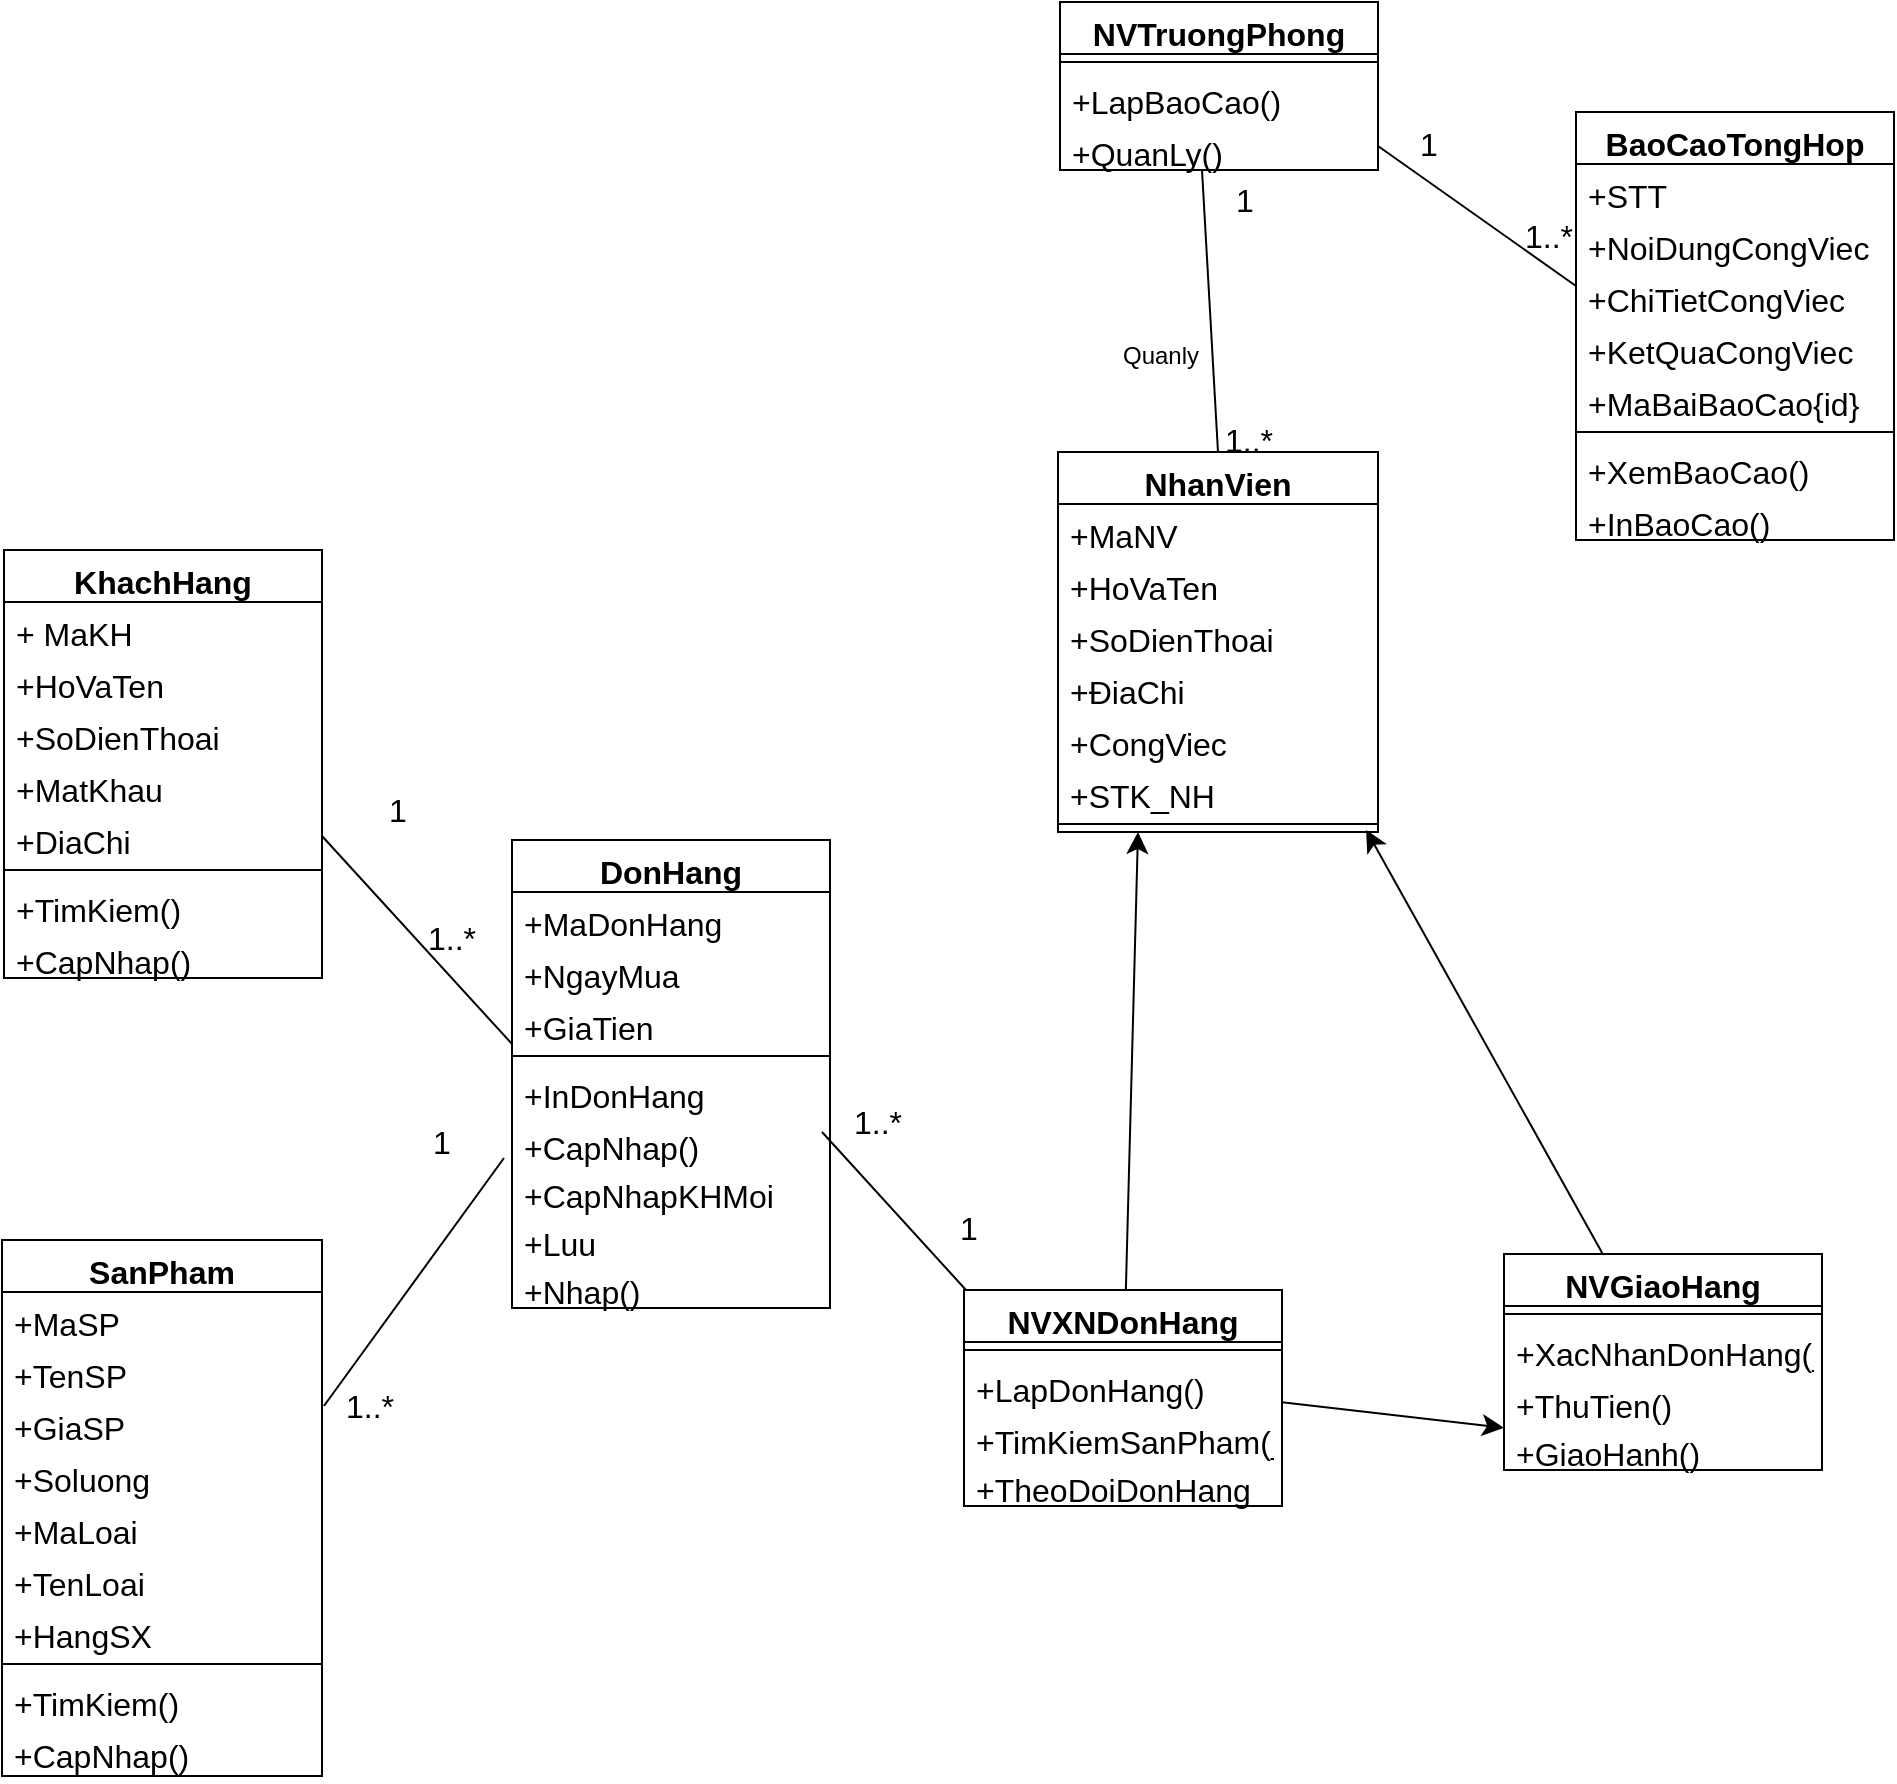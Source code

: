 <mxfile version="22.0.3" type="github" pages="14">
  <diagram id="kke1R2bC31oXcbga6sSb" name="Trang-4">
    <mxGraphModel dx="2394" dy="642" grid="0" gridSize="10" guides="1" tooltips="1" connect="1" arrows="1" fold="1" page="0" pageScale="1" pageWidth="827" pageHeight="1169" math="0" shadow="0">
      <root>
        <mxCell id="0" />
        <mxCell id="1" parent="0" />
        <mxCell id="_rd9X40tXCOd0UzS7PQC-359" value="KhachHang" style="swimlane;fontStyle=1;align=center;verticalAlign=top;childLayout=stackLayout;horizontal=1;startSize=26;horizontalStack=0;resizeParent=1;resizeParentMax=0;resizeLast=0;collapsible=1;marginBottom=0;whiteSpace=wrap;html=1;fontSize=16;" parent="1" vertex="1">
          <mxGeometry x="-842" y="486" width="159" height="214" as="geometry" />
        </mxCell>
        <mxCell id="_rd9X40tXCOd0UzS7PQC-360" value="+ MaKH" style="text;strokeColor=none;fillColor=none;align=left;verticalAlign=top;spacingLeft=4;spacingRight=4;overflow=hidden;rotatable=0;points=[[0,0.5],[1,0.5]];portConstraint=eastwest;whiteSpace=wrap;html=1;fontSize=16;" parent="_rd9X40tXCOd0UzS7PQC-359" vertex="1">
          <mxGeometry y="26" width="159" height="26" as="geometry" />
        </mxCell>
        <mxCell id="_rd9X40tXCOd0UzS7PQC-364" value="+HoVaTen" style="text;strokeColor=none;fillColor=none;align=left;verticalAlign=top;spacingLeft=4;spacingRight=4;overflow=hidden;rotatable=0;points=[[0,0.5],[1,0.5]];portConstraint=eastwest;whiteSpace=wrap;html=1;fontSize=16;" parent="_rd9X40tXCOd0UzS7PQC-359" vertex="1">
          <mxGeometry y="52" width="159" height="26" as="geometry" />
        </mxCell>
        <mxCell id="_rd9X40tXCOd0UzS7PQC-363" value="+SoDienThoai" style="text;strokeColor=none;fillColor=none;align=left;verticalAlign=top;spacingLeft=4;spacingRight=4;overflow=hidden;rotatable=0;points=[[0,0.5],[1,0.5]];portConstraint=eastwest;whiteSpace=wrap;html=1;fontSize=16;" parent="_rd9X40tXCOd0UzS7PQC-359" vertex="1">
          <mxGeometry y="78" width="159" height="26" as="geometry" />
        </mxCell>
        <mxCell id="_rd9X40tXCOd0UzS7PQC-365" value="+MatKhau" style="text;strokeColor=none;fillColor=none;align=left;verticalAlign=top;spacingLeft=4;spacingRight=4;overflow=hidden;rotatable=0;points=[[0,0.5],[1,0.5]];portConstraint=eastwest;whiteSpace=wrap;html=1;fontSize=16;" parent="_rd9X40tXCOd0UzS7PQC-359" vertex="1">
          <mxGeometry y="104" width="159" height="26" as="geometry" />
        </mxCell>
        <mxCell id="_rd9X40tXCOd0UzS7PQC-366" value="+DiaChi" style="text;strokeColor=none;fillColor=none;align=left;verticalAlign=top;spacingLeft=4;spacingRight=4;overflow=hidden;rotatable=0;points=[[0,0.5],[1,0.5]];portConstraint=eastwest;whiteSpace=wrap;html=1;fontSize=16;" parent="_rd9X40tXCOd0UzS7PQC-359" vertex="1">
          <mxGeometry y="130" width="159" height="26" as="geometry" />
        </mxCell>
        <mxCell id="_rd9X40tXCOd0UzS7PQC-361" value="" style="line;strokeWidth=1;fillColor=none;align=left;verticalAlign=middle;spacingTop=-1;spacingLeft=3;spacingRight=3;rotatable=0;labelPosition=right;points=[];portConstraint=eastwest;strokeColor=inherit;fontSize=16;" parent="_rd9X40tXCOd0UzS7PQC-359" vertex="1">
          <mxGeometry y="156" width="159" height="8" as="geometry" />
        </mxCell>
        <mxCell id="_rd9X40tXCOd0UzS7PQC-362" value="+TimKiem()" style="text;strokeColor=none;fillColor=none;align=left;verticalAlign=top;spacingLeft=4;spacingRight=4;overflow=hidden;rotatable=0;points=[[0,0.5],[1,0.5]];portConstraint=eastwest;whiteSpace=wrap;html=1;fontSize=16;" parent="_rd9X40tXCOd0UzS7PQC-359" vertex="1">
          <mxGeometry y="164" width="159" height="26" as="geometry" />
        </mxCell>
        <mxCell id="_rd9X40tXCOd0UzS7PQC-367" value="+CapNhap()" style="text;strokeColor=none;fillColor=none;align=left;verticalAlign=top;spacingLeft=4;spacingRight=4;overflow=hidden;rotatable=0;points=[[0,0.5],[1,0.5]];portConstraint=eastwest;whiteSpace=wrap;html=1;fontSize=16;" parent="_rd9X40tXCOd0UzS7PQC-359" vertex="1">
          <mxGeometry y="190" width="159" height="24" as="geometry" />
        </mxCell>
        <mxCell id="_rd9X40tXCOd0UzS7PQC-368" value="NhanVien" style="swimlane;fontStyle=1;align=center;verticalAlign=top;childLayout=stackLayout;horizontal=1;startSize=26;horizontalStack=0;resizeParent=1;resizeParentMax=0;resizeLast=0;collapsible=1;marginBottom=0;whiteSpace=wrap;html=1;fontSize=16;" parent="1" vertex="1">
          <mxGeometry x="-315" y="437" width="160" height="190" as="geometry" />
        </mxCell>
        <mxCell id="_rd9X40tXCOd0UzS7PQC-369" value="+MaNV" style="text;strokeColor=none;fillColor=none;align=left;verticalAlign=top;spacingLeft=4;spacingRight=4;overflow=hidden;rotatable=0;points=[[0,0.5],[1,0.5]];portConstraint=eastwest;whiteSpace=wrap;html=1;fontSize=16;" parent="_rd9X40tXCOd0UzS7PQC-368" vertex="1">
          <mxGeometry y="26" width="160" height="26" as="geometry" />
        </mxCell>
        <mxCell id="_rd9X40tXCOd0UzS7PQC-372" value="+HoVaTen&lt;br&gt;" style="text;strokeColor=none;fillColor=none;align=left;verticalAlign=top;spacingLeft=4;spacingRight=4;overflow=hidden;rotatable=0;points=[[0,0.5],[1,0.5]];portConstraint=eastwest;whiteSpace=wrap;html=1;fontSize=16;" parent="_rd9X40tXCOd0UzS7PQC-368" vertex="1">
          <mxGeometry y="52" width="160" height="26" as="geometry" />
        </mxCell>
        <mxCell id="_rd9X40tXCOd0UzS7PQC-374" value="+SoDienThoai" style="text;strokeColor=none;fillColor=none;align=left;verticalAlign=top;spacingLeft=4;spacingRight=4;overflow=hidden;rotatable=0;points=[[0,0.5],[1,0.5]];portConstraint=eastwest;whiteSpace=wrap;html=1;fontSize=16;" parent="_rd9X40tXCOd0UzS7PQC-368" vertex="1">
          <mxGeometry y="78" width="160" height="26" as="geometry" />
        </mxCell>
        <mxCell id="_rd9X40tXCOd0UzS7PQC-375" value="+ĐiaChi" style="text;strokeColor=none;fillColor=none;align=left;verticalAlign=top;spacingLeft=4;spacingRight=4;overflow=hidden;rotatable=0;points=[[0,0.5],[1,0.5]];portConstraint=eastwest;whiteSpace=wrap;html=1;fontSize=16;" parent="_rd9X40tXCOd0UzS7PQC-368" vertex="1">
          <mxGeometry y="104" width="160" height="26" as="geometry" />
        </mxCell>
        <mxCell id="_rd9X40tXCOd0UzS7PQC-373" value="+CongViec" style="text;strokeColor=none;fillColor=none;align=left;verticalAlign=top;spacingLeft=4;spacingRight=4;overflow=hidden;rotatable=0;points=[[0,0.5],[1,0.5]];portConstraint=eastwest;whiteSpace=wrap;html=1;fontSize=16;" parent="_rd9X40tXCOd0UzS7PQC-368" vertex="1">
          <mxGeometry y="130" width="160" height="26" as="geometry" />
        </mxCell>
        <mxCell id="_rd9X40tXCOd0UzS7PQC-376" value="+STK_NH" style="text;strokeColor=none;fillColor=none;align=left;verticalAlign=top;spacingLeft=4;spacingRight=4;overflow=hidden;rotatable=0;points=[[0,0.5],[1,0.5]];portConstraint=eastwest;whiteSpace=wrap;html=1;fontSize=16;" parent="_rd9X40tXCOd0UzS7PQC-368" vertex="1">
          <mxGeometry y="156" width="160" height="26" as="geometry" />
        </mxCell>
        <mxCell id="_rd9X40tXCOd0UzS7PQC-370" value="" style="line;strokeWidth=1;fillColor=none;align=left;verticalAlign=middle;spacingTop=-1;spacingLeft=3;spacingRight=3;rotatable=0;labelPosition=right;points=[];portConstraint=eastwest;strokeColor=inherit;fontSize=16;" parent="_rd9X40tXCOd0UzS7PQC-368" vertex="1">
          <mxGeometry y="182" width="160" height="8" as="geometry" />
        </mxCell>
        <mxCell id="_rd9X40tXCOd0UzS7PQC-381" value="SanPham" style="swimlane;fontStyle=1;align=center;verticalAlign=top;childLayout=stackLayout;horizontal=1;startSize=26;horizontalStack=0;resizeParent=1;resizeParentMax=0;resizeLast=0;collapsible=1;marginBottom=0;whiteSpace=wrap;html=1;fontSize=16;" parent="1" vertex="1">
          <mxGeometry x="-843" y="831" width="160" height="268" as="geometry" />
        </mxCell>
        <mxCell id="_rd9X40tXCOd0UzS7PQC-382" value="+MaSP" style="text;strokeColor=none;fillColor=none;align=left;verticalAlign=top;spacingLeft=4;spacingRight=4;overflow=hidden;rotatable=0;points=[[0,0.5],[1,0.5]];portConstraint=eastwest;whiteSpace=wrap;html=1;fontSize=16;" parent="_rd9X40tXCOd0UzS7PQC-381" vertex="1">
          <mxGeometry y="26" width="160" height="26" as="geometry" />
        </mxCell>
        <mxCell id="_rd9X40tXCOd0UzS7PQC-385" value="+TenSP" style="text;strokeColor=none;fillColor=none;align=left;verticalAlign=top;spacingLeft=4;spacingRight=4;overflow=hidden;rotatable=0;points=[[0,0.5],[1,0.5]];portConstraint=eastwest;whiteSpace=wrap;html=1;fontSize=16;" parent="_rd9X40tXCOd0UzS7PQC-381" vertex="1">
          <mxGeometry y="52" width="160" height="26" as="geometry" />
        </mxCell>
        <mxCell id="_rd9X40tXCOd0UzS7PQC-386" value="+GiaSP" style="text;strokeColor=none;fillColor=none;align=left;verticalAlign=top;spacingLeft=4;spacingRight=4;overflow=hidden;rotatable=0;points=[[0,0.5],[1,0.5]];portConstraint=eastwest;whiteSpace=wrap;html=1;fontSize=16;" parent="_rd9X40tXCOd0UzS7PQC-381" vertex="1">
          <mxGeometry y="78" width="160" height="26" as="geometry" />
        </mxCell>
        <mxCell id="_rd9X40tXCOd0UzS7PQC-387" value="+Soluong" style="text;strokeColor=none;fillColor=none;align=left;verticalAlign=top;spacingLeft=4;spacingRight=4;overflow=hidden;rotatable=0;points=[[0,0.5],[1,0.5]];portConstraint=eastwest;whiteSpace=wrap;html=1;fontSize=16;" parent="_rd9X40tXCOd0UzS7PQC-381" vertex="1">
          <mxGeometry y="104" width="160" height="26" as="geometry" />
        </mxCell>
        <mxCell id="_rd9X40tXCOd0UzS7PQC-391" value="+MaLoai" style="text;strokeColor=none;fillColor=none;align=left;verticalAlign=top;spacingLeft=4;spacingRight=4;overflow=hidden;rotatable=0;points=[[0,0.5],[1,0.5]];portConstraint=eastwest;whiteSpace=wrap;html=1;fontSize=16;" parent="_rd9X40tXCOd0UzS7PQC-381" vertex="1">
          <mxGeometry y="130" width="160" height="26" as="geometry" />
        </mxCell>
        <mxCell id="_rd9X40tXCOd0UzS7PQC-392" value="+TenLoai" style="text;strokeColor=none;fillColor=none;align=left;verticalAlign=top;spacingLeft=4;spacingRight=4;overflow=hidden;rotatable=0;points=[[0,0.5],[1,0.5]];portConstraint=eastwest;whiteSpace=wrap;html=1;fontSize=16;" parent="_rd9X40tXCOd0UzS7PQC-381" vertex="1">
          <mxGeometry y="156" width="160" height="26" as="geometry" />
        </mxCell>
        <mxCell id="_rd9X40tXCOd0UzS7PQC-393" value="+HangSX" style="text;strokeColor=none;fillColor=none;align=left;verticalAlign=top;spacingLeft=4;spacingRight=4;overflow=hidden;rotatable=0;points=[[0,0.5],[1,0.5]];portConstraint=eastwest;whiteSpace=wrap;html=1;fontSize=16;" parent="_rd9X40tXCOd0UzS7PQC-381" vertex="1">
          <mxGeometry y="182" width="160" height="26" as="geometry" />
        </mxCell>
        <mxCell id="_rd9X40tXCOd0UzS7PQC-383" value="" style="line;strokeWidth=1;fillColor=none;align=left;verticalAlign=middle;spacingTop=-1;spacingLeft=3;spacingRight=3;rotatable=0;labelPosition=right;points=[];portConstraint=eastwest;strokeColor=inherit;fontSize=16;" parent="_rd9X40tXCOd0UzS7PQC-381" vertex="1">
          <mxGeometry y="208" width="160" height="8" as="geometry" />
        </mxCell>
        <mxCell id="_rd9X40tXCOd0UzS7PQC-384" value="+TimKiem()&lt;br&gt;" style="text;strokeColor=none;fillColor=none;align=left;verticalAlign=top;spacingLeft=4;spacingRight=4;overflow=hidden;rotatable=0;points=[[0,0.5],[1,0.5]];portConstraint=eastwest;whiteSpace=wrap;html=1;fontSize=16;" parent="_rd9X40tXCOd0UzS7PQC-381" vertex="1">
          <mxGeometry y="216" width="160" height="26" as="geometry" />
        </mxCell>
        <mxCell id="_rd9X40tXCOd0UzS7PQC-395" value="+CapNhap()" style="text;strokeColor=none;fillColor=none;align=left;verticalAlign=top;spacingLeft=4;spacingRight=4;overflow=hidden;rotatable=0;points=[[0,0.5],[1,0.5]];portConstraint=eastwest;whiteSpace=wrap;html=1;fontSize=16;" parent="_rd9X40tXCOd0UzS7PQC-381" vertex="1">
          <mxGeometry y="242" width="160" height="26" as="geometry" />
        </mxCell>
        <mxCell id="_rd9X40tXCOd0UzS7PQC-444" value="" style="endArrow=none;html=1;rounded=0;fontSize=12;startSize=8;endSize=8;curved=1;exitX=1;exitY=0.5;exitDx=0;exitDy=0;entryX=0;entryY=0.5;entryDx=0;entryDy=0;" parent="1" source="_rd9X40tXCOd0UzS7PQC-366" edge="1">
          <mxGeometry width="50" height="50" relative="1" as="geometry">
            <mxPoint x="-759" y="821" as="sourcePoint" />
            <mxPoint x="-588" y="733" as="targetPoint" />
          </mxGeometry>
        </mxCell>
        <mxCell id="_rd9X40tXCOd0UzS7PQC-445" value="" style="endArrow=none;html=1;rounded=0;fontSize=12;startSize=8;endSize=8;curved=1;exitX=1.006;exitY=0.192;exitDx=0;exitDy=0;exitPerimeter=0;" parent="1" source="_rd9X40tXCOd0UzS7PQC-386" edge="1">
          <mxGeometry width="50" height="50" relative="1" as="geometry">
            <mxPoint x="-642" y="840" as="sourcePoint" />
            <mxPoint x="-592" y="790" as="targetPoint" />
          </mxGeometry>
        </mxCell>
        <mxCell id="_rd9X40tXCOd0UzS7PQC-465" value="1..*" style="text;html=1;strokeColor=none;fillColor=none;align=center;verticalAlign=middle;whiteSpace=wrap;rounded=0;fontSize=16;" parent="1" vertex="1">
          <mxGeometry x="-689" y="899" width="60" height="30" as="geometry" />
        </mxCell>
        <mxCell id="_rd9X40tXCOd0UzS7PQC-467" value="1" style="text;html=1;strokeColor=none;fillColor=none;align=center;verticalAlign=middle;whiteSpace=wrap;rounded=0;fontSize=16;" parent="1" vertex="1">
          <mxGeometry x="-653" y="767" width="60" height="30" as="geometry" />
        </mxCell>
        <mxCell id="_rd9X40tXCOd0UzS7PQC-468" value="1" style="text;html=1;strokeColor=none;fillColor=none;align=center;verticalAlign=middle;whiteSpace=wrap;rounded=0;fontSize=16;" parent="1" vertex="1">
          <mxGeometry x="-675" y="601" width="60" height="30" as="geometry" />
        </mxCell>
        <mxCell id="_rd9X40tXCOd0UzS7PQC-469" value="1..*" style="text;html=1;strokeColor=none;fillColor=none;align=center;verticalAlign=middle;whiteSpace=wrap;rounded=0;fontSize=16;" parent="1" vertex="1">
          <mxGeometry x="-648" y="665" width="60" height="30" as="geometry" />
        </mxCell>
        <mxCell id="_rd9X40tXCOd0UzS7PQC-473" value="DonHang" style="swimlane;fontStyle=1;align=center;verticalAlign=top;childLayout=stackLayout;horizontal=1;startSize=26;horizontalStack=0;resizeParent=1;resizeParentMax=0;resizeLast=0;collapsible=1;marginBottom=0;whiteSpace=wrap;html=1;fontSize=16;" parent="1" vertex="1">
          <mxGeometry x="-588" y="631" width="159" height="234" as="geometry" />
        </mxCell>
        <mxCell id="_rd9X40tXCOd0UzS7PQC-474" value="+MaDonHang" style="text;strokeColor=none;fillColor=none;align=left;verticalAlign=top;spacingLeft=4;spacingRight=4;overflow=hidden;rotatable=0;points=[[0,0.5],[1,0.5]];portConstraint=eastwest;whiteSpace=wrap;html=1;fontSize=16;" parent="_rd9X40tXCOd0UzS7PQC-473" vertex="1">
          <mxGeometry y="26" width="159" height="26" as="geometry" />
        </mxCell>
        <mxCell id="_rd9X40tXCOd0UzS7PQC-476" value="+NgayMua" style="text;strokeColor=none;fillColor=none;align=left;verticalAlign=top;spacingLeft=4;spacingRight=4;overflow=hidden;rotatable=0;points=[[0,0.5],[1,0.5]];portConstraint=eastwest;whiteSpace=wrap;html=1;fontSize=16;" parent="_rd9X40tXCOd0UzS7PQC-473" vertex="1">
          <mxGeometry y="52" width="159" height="26" as="geometry" />
        </mxCell>
        <mxCell id="_rd9X40tXCOd0UzS7PQC-477" value="+GiaTien" style="text;strokeColor=none;fillColor=none;align=left;verticalAlign=top;spacingLeft=4;spacingRight=4;overflow=hidden;rotatable=0;points=[[0,0.5],[1,0.5]];portConstraint=eastwest;whiteSpace=wrap;html=1;fontSize=16;" parent="_rd9X40tXCOd0UzS7PQC-473" vertex="1">
          <mxGeometry y="78" width="159" height="26" as="geometry" />
        </mxCell>
        <mxCell id="_rd9X40tXCOd0UzS7PQC-479" value="" style="line;strokeWidth=1;fillColor=none;align=left;verticalAlign=middle;spacingTop=-1;spacingLeft=3;spacingRight=3;rotatable=0;labelPosition=right;points=[];portConstraint=eastwest;strokeColor=inherit;fontSize=16;" parent="_rd9X40tXCOd0UzS7PQC-473" vertex="1">
          <mxGeometry y="104" width="159" height="8" as="geometry" />
        </mxCell>
        <mxCell id="_rd9X40tXCOd0UzS7PQC-480" value="+InDonHang" style="text;strokeColor=none;fillColor=none;align=left;verticalAlign=top;spacingLeft=4;spacingRight=4;overflow=hidden;rotatable=0;points=[[0,0.5],[1,0.5]];portConstraint=eastwest;whiteSpace=wrap;html=1;fontSize=16;" parent="_rd9X40tXCOd0UzS7PQC-473" vertex="1">
          <mxGeometry y="112" width="159" height="26" as="geometry" />
        </mxCell>
        <mxCell id="_rd9X40tXCOd0UzS7PQC-481" value="+CapNhap()" style="text;strokeColor=none;fillColor=none;align=left;verticalAlign=top;spacingLeft=4;spacingRight=4;overflow=hidden;rotatable=0;points=[[0,0.5],[1,0.5]];portConstraint=eastwest;whiteSpace=wrap;html=1;fontSize=16;" parent="_rd9X40tXCOd0UzS7PQC-473" vertex="1">
          <mxGeometry y="138" width="159" height="24" as="geometry" />
        </mxCell>
        <mxCell id="_rd9X40tXCOd0UzS7PQC-486" value="+CapNhapKHMoi" style="text;strokeColor=none;fillColor=none;align=left;verticalAlign=top;spacingLeft=4;spacingRight=4;overflow=hidden;rotatable=0;points=[[0,0.5],[1,0.5]];portConstraint=eastwest;whiteSpace=wrap;html=1;fontSize=16;" parent="_rd9X40tXCOd0UzS7PQC-473" vertex="1">
          <mxGeometry y="162" width="159" height="24" as="geometry" />
        </mxCell>
        <mxCell id="_rd9X40tXCOd0UzS7PQC-487" value="+Luu" style="text;strokeColor=none;fillColor=none;align=left;verticalAlign=top;spacingLeft=4;spacingRight=4;overflow=hidden;rotatable=0;points=[[0,0.5],[1,0.5]];portConstraint=eastwest;whiteSpace=wrap;html=1;fontSize=16;" parent="_rd9X40tXCOd0UzS7PQC-473" vertex="1">
          <mxGeometry y="186" width="159" height="24" as="geometry" />
        </mxCell>
        <mxCell id="_rd9X40tXCOd0UzS7PQC-488" value="+Nhap()" style="text;strokeColor=none;fillColor=none;align=left;verticalAlign=top;spacingLeft=4;spacingRight=4;overflow=hidden;rotatable=0;points=[[0,0.5],[1,0.5]];portConstraint=eastwest;whiteSpace=wrap;html=1;fontSize=16;" parent="_rd9X40tXCOd0UzS7PQC-473" vertex="1">
          <mxGeometry y="210" width="159" height="24" as="geometry" />
        </mxCell>
        <mxCell id="_rd9X40tXCOd0UzS7PQC-559" style="edgeStyle=none;curved=1;rounded=0;orthogonalLoop=1;jettySize=auto;html=1;entryX=0.25;entryY=1;entryDx=0;entryDy=0;fontSize=12;startSize=8;endSize=8;" parent="1" source="_rd9X40tXCOd0UzS7PQC-496" target="_rd9X40tXCOd0UzS7PQC-368" edge="1">
          <mxGeometry relative="1" as="geometry" />
        </mxCell>
        <mxCell id="_rd9X40tXCOd0UzS7PQC-496" value="NVXNDonHang" style="swimlane;fontStyle=1;align=center;verticalAlign=top;childLayout=stackLayout;horizontal=1;startSize=26;horizontalStack=0;resizeParent=1;resizeParentMax=0;resizeLast=0;collapsible=1;marginBottom=0;whiteSpace=wrap;html=1;fontSize=16;" parent="1" vertex="1">
          <mxGeometry x="-362" y="856" width="159" height="108" as="geometry" />
        </mxCell>
        <mxCell id="_rd9X40tXCOd0UzS7PQC-502" value="" style="line;strokeWidth=1;fillColor=none;align=left;verticalAlign=middle;spacingTop=-1;spacingLeft=3;spacingRight=3;rotatable=0;labelPosition=right;points=[];portConstraint=eastwest;strokeColor=inherit;fontSize=16;" parent="_rd9X40tXCOd0UzS7PQC-496" vertex="1">
          <mxGeometry y="26" width="159" height="8" as="geometry" />
        </mxCell>
        <mxCell id="_rd9X40tXCOd0UzS7PQC-503" value="+LapDonHang()" style="text;strokeColor=none;fillColor=none;align=left;verticalAlign=top;spacingLeft=4;spacingRight=4;overflow=hidden;rotatable=0;points=[[0,0.5],[1,0.5]];portConstraint=eastwest;whiteSpace=wrap;html=1;fontSize=16;" parent="_rd9X40tXCOd0UzS7PQC-496" vertex="1">
          <mxGeometry y="34" width="159" height="26" as="geometry" />
        </mxCell>
        <mxCell id="_rd9X40tXCOd0UzS7PQC-504" value="+TimKiemSanPham(_" style="text;strokeColor=none;fillColor=none;align=left;verticalAlign=top;spacingLeft=4;spacingRight=4;overflow=hidden;rotatable=0;points=[[0,0.5],[1,0.5]];portConstraint=eastwest;whiteSpace=wrap;html=1;fontSize=16;" parent="_rd9X40tXCOd0UzS7PQC-496" vertex="1">
          <mxGeometry y="60" width="159" height="24" as="geometry" />
        </mxCell>
        <mxCell id="_rd9X40tXCOd0UzS7PQC-508" value="+TheoDoiDonHang" style="text;strokeColor=none;fillColor=none;align=left;verticalAlign=top;spacingLeft=4;spacingRight=4;overflow=hidden;rotatable=0;points=[[0,0.5],[1,0.5]];portConstraint=eastwest;whiteSpace=wrap;html=1;fontSize=16;" parent="_rd9X40tXCOd0UzS7PQC-496" vertex="1">
          <mxGeometry y="84" width="159" height="24" as="geometry" />
        </mxCell>
        <mxCell id="_rd9X40tXCOd0UzS7PQC-505" value="" style="endArrow=none;html=1;rounded=0;fontSize=12;startSize=8;endSize=8;curved=1;exitX=1;exitY=0.5;exitDx=0;exitDy=0;" parent="1" edge="1">
          <mxGeometry width="50" height="50" relative="1" as="geometry">
            <mxPoint x="-433" y="777" as="sourcePoint" />
            <mxPoint x="-361" y="856" as="targetPoint" />
          </mxGeometry>
        </mxCell>
        <mxCell id="_rd9X40tXCOd0UzS7PQC-510" value="NVGiaoHang" style="swimlane;fontStyle=1;align=center;verticalAlign=top;childLayout=stackLayout;horizontal=1;startSize=26;horizontalStack=0;resizeParent=1;resizeParentMax=0;resizeLast=0;collapsible=1;marginBottom=0;whiteSpace=wrap;html=1;fontSize=16;" parent="1" vertex="1">
          <mxGeometry x="-92" y="838" width="159" height="108" as="geometry" />
        </mxCell>
        <mxCell id="_rd9X40tXCOd0UzS7PQC-511" value="" style="line;strokeWidth=1;fillColor=none;align=left;verticalAlign=middle;spacingTop=-1;spacingLeft=3;spacingRight=3;rotatable=0;labelPosition=right;points=[];portConstraint=eastwest;strokeColor=inherit;fontSize=16;" parent="_rd9X40tXCOd0UzS7PQC-510" vertex="1">
          <mxGeometry y="26" width="159" height="8" as="geometry" />
        </mxCell>
        <mxCell id="_rd9X40tXCOd0UzS7PQC-512" value="+XacNhanDonHang(_" style="text;strokeColor=none;fillColor=none;align=left;verticalAlign=top;spacingLeft=4;spacingRight=4;overflow=hidden;rotatable=0;points=[[0,0.5],[1,0.5]];portConstraint=eastwest;whiteSpace=wrap;html=1;fontSize=16;" parent="_rd9X40tXCOd0UzS7PQC-510" vertex="1">
          <mxGeometry y="34" width="159" height="26" as="geometry" />
        </mxCell>
        <mxCell id="_rd9X40tXCOd0UzS7PQC-513" value="+ThuTien()" style="text;strokeColor=none;fillColor=none;align=left;verticalAlign=top;spacingLeft=4;spacingRight=4;overflow=hidden;rotatable=0;points=[[0,0.5],[1,0.5]];portConstraint=eastwest;whiteSpace=wrap;html=1;fontSize=16;" parent="_rd9X40tXCOd0UzS7PQC-510" vertex="1">
          <mxGeometry y="60" width="159" height="24" as="geometry" />
        </mxCell>
        <mxCell id="_rd9X40tXCOd0UzS7PQC-514" value="+GiaoHanh()" style="text;strokeColor=none;fillColor=none;align=left;verticalAlign=top;spacingLeft=4;spacingRight=4;overflow=hidden;rotatable=0;points=[[0,0.5],[1,0.5]];portConstraint=eastwest;whiteSpace=wrap;html=1;fontSize=16;" parent="_rd9X40tXCOd0UzS7PQC-510" vertex="1">
          <mxGeometry y="84" width="159" height="24" as="geometry" />
        </mxCell>
        <mxCell id="_rd9X40tXCOd0UzS7PQC-515" value="" style="edgeStyle=none;curved=1;rounded=0;orthogonalLoop=1;jettySize=auto;html=1;fontSize=12;startSize=8;endSize=8;" parent="1" source="_rd9X40tXCOd0UzS7PQC-503" target="_rd9X40tXCOd0UzS7PQC-514" edge="1">
          <mxGeometry relative="1" as="geometry" />
        </mxCell>
        <mxCell id="_rd9X40tXCOd0UzS7PQC-530" value="NVTruongPhong" style="swimlane;fontStyle=1;align=center;verticalAlign=top;childLayout=stackLayout;horizontal=1;startSize=26;horizontalStack=0;resizeParent=1;resizeParentMax=0;resizeLast=0;collapsible=1;marginBottom=0;whiteSpace=wrap;html=1;fontSize=16;" parent="1" vertex="1">
          <mxGeometry x="-314" y="212" width="159" height="84" as="geometry" />
        </mxCell>
        <mxCell id="_rd9X40tXCOd0UzS7PQC-531" value="" style="line;strokeWidth=1;fillColor=none;align=left;verticalAlign=middle;spacingTop=-1;spacingLeft=3;spacingRight=3;rotatable=0;labelPosition=right;points=[];portConstraint=eastwest;strokeColor=inherit;fontSize=16;" parent="_rd9X40tXCOd0UzS7PQC-530" vertex="1">
          <mxGeometry y="26" width="159" height="8" as="geometry" />
        </mxCell>
        <mxCell id="_rd9X40tXCOd0UzS7PQC-532" value="+LapBaoCao()" style="text;strokeColor=none;fillColor=none;align=left;verticalAlign=top;spacingLeft=4;spacingRight=4;overflow=hidden;rotatable=0;points=[[0,0.5],[1,0.5]];portConstraint=eastwest;whiteSpace=wrap;html=1;fontSize=16;" parent="_rd9X40tXCOd0UzS7PQC-530" vertex="1">
          <mxGeometry y="34" width="159" height="26" as="geometry" />
        </mxCell>
        <mxCell id="_rd9X40tXCOd0UzS7PQC-533" value="+QuanLy()" style="text;strokeColor=none;fillColor=none;align=left;verticalAlign=top;spacingLeft=4;spacingRight=4;overflow=hidden;rotatable=0;points=[[0,0.5],[1,0.5]];portConstraint=eastwest;whiteSpace=wrap;html=1;fontSize=16;" parent="_rd9X40tXCOd0UzS7PQC-530" vertex="1">
          <mxGeometry y="60" width="159" height="24" as="geometry" />
        </mxCell>
        <mxCell id="_rd9X40tXCOd0UzS7PQC-541" value="BaoCaoTongHop" style="swimlane;fontStyle=1;align=center;verticalAlign=top;childLayout=stackLayout;horizontal=1;startSize=26;horizontalStack=0;resizeParent=1;resizeParentMax=0;resizeLast=0;collapsible=1;marginBottom=0;whiteSpace=wrap;html=1;fontSize=16;" parent="1" vertex="1">
          <mxGeometry x="-56" y="267" width="159" height="214" as="geometry" />
        </mxCell>
        <mxCell id="_rd9X40tXCOd0UzS7PQC-542" value="+STT" style="text;strokeColor=none;fillColor=none;align=left;verticalAlign=top;spacingLeft=4;spacingRight=4;overflow=hidden;rotatable=0;points=[[0,0.5],[1,0.5]];portConstraint=eastwest;whiteSpace=wrap;html=1;fontSize=16;" parent="_rd9X40tXCOd0UzS7PQC-541" vertex="1">
          <mxGeometry y="26" width="159" height="26" as="geometry" />
        </mxCell>
        <mxCell id="_rd9X40tXCOd0UzS7PQC-543" value="+NoiDungCongViec" style="text;strokeColor=none;fillColor=none;align=left;verticalAlign=top;spacingLeft=4;spacingRight=4;overflow=hidden;rotatable=0;points=[[0,0.5],[1,0.5]];portConstraint=eastwest;whiteSpace=wrap;html=1;fontSize=16;" parent="_rd9X40tXCOd0UzS7PQC-541" vertex="1">
          <mxGeometry y="52" width="159" height="26" as="geometry" />
        </mxCell>
        <mxCell id="_rd9X40tXCOd0UzS7PQC-544" value="+ChiTietCongViec" style="text;strokeColor=none;fillColor=none;align=left;verticalAlign=top;spacingLeft=4;spacingRight=4;overflow=hidden;rotatable=0;points=[[0,0.5],[1,0.5]];portConstraint=eastwest;whiteSpace=wrap;html=1;fontSize=16;" parent="_rd9X40tXCOd0UzS7PQC-541" vertex="1">
          <mxGeometry y="78" width="159" height="26" as="geometry" />
        </mxCell>
        <mxCell id="_rd9X40tXCOd0UzS7PQC-551" value="+KetQuaCongViec" style="text;strokeColor=none;fillColor=none;align=left;verticalAlign=top;spacingLeft=4;spacingRight=4;overflow=hidden;rotatable=0;points=[[0,0.5],[1,0.5]];portConstraint=eastwest;whiteSpace=wrap;html=1;fontSize=16;" parent="_rd9X40tXCOd0UzS7PQC-541" vertex="1">
          <mxGeometry y="104" width="159" height="26" as="geometry" />
        </mxCell>
        <mxCell id="_rd9X40tXCOd0UzS7PQC-552" value="+MaBaiBaoCao{id}" style="text;strokeColor=none;fillColor=none;align=left;verticalAlign=top;spacingLeft=4;spacingRight=4;overflow=hidden;rotatable=0;points=[[0,0.5],[1,0.5]];portConstraint=eastwest;whiteSpace=wrap;html=1;fontSize=16;" parent="_rd9X40tXCOd0UzS7PQC-541" vertex="1">
          <mxGeometry y="130" width="159" height="26" as="geometry" />
        </mxCell>
        <mxCell id="_rd9X40tXCOd0UzS7PQC-545" value="" style="line;strokeWidth=1;fillColor=none;align=left;verticalAlign=middle;spacingTop=-1;spacingLeft=3;spacingRight=3;rotatable=0;labelPosition=right;points=[];portConstraint=eastwest;strokeColor=inherit;fontSize=16;" parent="_rd9X40tXCOd0UzS7PQC-541" vertex="1">
          <mxGeometry y="156" width="159" height="8" as="geometry" />
        </mxCell>
        <mxCell id="_rd9X40tXCOd0UzS7PQC-546" value="+XemBaoCao()" style="text;strokeColor=none;fillColor=none;align=left;verticalAlign=top;spacingLeft=4;spacingRight=4;overflow=hidden;rotatable=0;points=[[0,0.5],[1,0.5]];portConstraint=eastwest;whiteSpace=wrap;html=1;fontSize=16;" parent="_rd9X40tXCOd0UzS7PQC-541" vertex="1">
          <mxGeometry y="164" width="159" height="26" as="geometry" />
        </mxCell>
        <mxCell id="_rd9X40tXCOd0UzS7PQC-547" value="+InBaoCao()" style="text;strokeColor=none;fillColor=none;align=left;verticalAlign=top;spacingLeft=4;spacingRight=4;overflow=hidden;rotatable=0;points=[[0,0.5],[1,0.5]];portConstraint=eastwest;whiteSpace=wrap;html=1;fontSize=16;" parent="_rd9X40tXCOd0UzS7PQC-541" vertex="1">
          <mxGeometry y="190" width="159" height="24" as="geometry" />
        </mxCell>
        <mxCell id="_rd9X40tXCOd0UzS7PQC-553" value="" style="endArrow=none;html=1;rounded=0;fontSize=12;startSize=8;endSize=8;curved=1;exitX=0.25;exitY=1;exitDx=0;exitDy=0;entryX=0.5;entryY=0;entryDx=0;entryDy=0;" parent="1" target="_rd9X40tXCOd0UzS7PQC-368" edge="1">
          <mxGeometry width="50" height="50" relative="1" as="geometry">
            <mxPoint x="-243" y="296" as="sourcePoint" />
            <mxPoint x="-250" y="525" as="targetPoint" />
          </mxGeometry>
        </mxCell>
        <mxCell id="_rd9X40tXCOd0UzS7PQC-554" value="" style="endArrow=none;html=1;rounded=0;fontSize=12;startSize=8;endSize=8;curved=1;entryX=1;entryY=0.5;entryDx=0;entryDy=0;" parent="1" target="_rd9X40tXCOd0UzS7PQC-533" edge="1">
          <mxGeometry width="50" height="50" relative="1" as="geometry">
            <mxPoint x="-56" y="354" as="sourcePoint" />
            <mxPoint x="-63" y="470" as="targetPoint" />
          </mxGeometry>
        </mxCell>
        <mxCell id="_rd9X40tXCOd0UzS7PQC-555" value="1..*" style="text;html=1;strokeColor=none;fillColor=none;align=center;verticalAlign=middle;whiteSpace=wrap;rounded=0;fontSize=16;" parent="1" vertex="1">
          <mxGeometry x="-435" y="757" width="60" height="30" as="geometry" />
        </mxCell>
        <mxCell id="_rd9X40tXCOd0UzS7PQC-556" value="&lt;font style=&quot;font-size: 12px;&quot;&gt;Quanly&lt;/font&gt;" style="text;html=1;align=center;verticalAlign=middle;resizable=0;points=[];autosize=1;strokeColor=none;fillColor=none;fontSize=16;" parent="1" vertex="1">
          <mxGeometry x="-292" y="371" width="56" height="31" as="geometry" />
        </mxCell>
        <mxCell id="_rd9X40tXCOd0UzS7PQC-558" value="1" style="text;html=1;align=center;verticalAlign=middle;resizable=0;points=[];autosize=1;strokeColor=none;fillColor=none;fontSize=16;" parent="1" vertex="1">
          <mxGeometry x="-374" y="809" width="27" height="31" as="geometry" />
        </mxCell>
        <mxCell id="_rd9X40tXCOd0UzS7PQC-560" style="edgeStyle=none;curved=1;rounded=0;orthogonalLoop=1;jettySize=auto;html=1;entryX=0.963;entryY=0.875;entryDx=0;entryDy=0;entryPerimeter=0;fontSize=12;startSize=8;endSize=8;" parent="1" source="_rd9X40tXCOd0UzS7PQC-510" target="_rd9X40tXCOd0UzS7PQC-370" edge="1">
          <mxGeometry relative="1" as="geometry" />
        </mxCell>
        <mxCell id="_rd9X40tXCOd0UzS7PQC-561" value="1" style="text;html=1;align=center;verticalAlign=middle;resizable=0;points=[];autosize=1;strokeColor=none;fillColor=none;fontSize=16;" parent="1" vertex="1">
          <mxGeometry x="-236" y="295" width="27" height="31" as="geometry" />
        </mxCell>
        <mxCell id="_rd9X40tXCOd0UzS7PQC-562" value="1..*" style="text;html=1;align=center;verticalAlign=middle;resizable=0;points=[];autosize=1;strokeColor=none;fillColor=none;fontSize=16;" parent="1" vertex="1">
          <mxGeometry x="-241" y="415" width="42" height="31" as="geometry" />
        </mxCell>
        <mxCell id="_rd9X40tXCOd0UzS7PQC-563" value="1" style="text;html=1;align=center;verticalAlign=middle;resizable=0;points=[];autosize=1;strokeColor=none;fillColor=none;fontSize=16;" parent="1" vertex="1">
          <mxGeometry x="-144" y="267" width="27" height="31" as="geometry" />
        </mxCell>
        <mxCell id="_rd9X40tXCOd0UzS7PQC-564" value="1..*" style="text;html=1;align=center;verticalAlign=middle;resizable=0;points=[];autosize=1;strokeColor=none;fillColor=none;fontSize=16;" parent="1" vertex="1">
          <mxGeometry x="-91" y="313" width="42" height="31" as="geometry" />
        </mxCell>
      </root>
    </mxGraphModel>
  </diagram>
  <diagram id="5dWX5cAybgP6P0V6PyIR" name="Trang-5">
    <mxGraphModel dx="2469" dy="523" grid="0" gridSize="10" guides="1" tooltips="1" connect="1" arrows="1" fold="1" page="0" pageScale="1" pageWidth="827" pageHeight="1169" math="0" shadow="0">
      <root>
        <mxCell id="0" />
        <mxCell id="1" parent="0" />
        <mxCell id="p9DFYMhnfYr_dA1aCF9Q-1" value="KhachHang" style="swimlane;fontStyle=1;align=center;verticalAlign=top;childLayout=stackLayout;horizontal=1;startSize=26;horizontalStack=0;resizeParent=1;resizeParentMax=0;resizeLast=0;collapsible=1;marginBottom=0;whiteSpace=wrap;html=1;fontSize=16;" vertex="1" parent="1">
          <mxGeometry x="-842" y="486" width="216" height="164" as="geometry" />
        </mxCell>
        <mxCell id="p9DFYMhnfYr_dA1aCF9Q-2" value="+ MaKH=&quot;KH001&quot;" style="text;strokeColor=none;fillColor=none;align=left;verticalAlign=top;spacingLeft=4;spacingRight=4;overflow=hidden;rotatable=0;points=[[0,0.5],[1,0.5]];portConstraint=eastwest;whiteSpace=wrap;html=1;fontSize=16;" vertex="1" parent="p9DFYMhnfYr_dA1aCF9Q-1">
          <mxGeometry y="26" width="216" height="26" as="geometry" />
        </mxCell>
        <mxCell id="p9DFYMhnfYr_dA1aCF9Q-3" value="+HoVaTen=&quot;NguyenVan A&quot;" style="text;strokeColor=none;fillColor=none;align=left;verticalAlign=top;spacingLeft=4;spacingRight=4;overflow=hidden;rotatable=0;points=[[0,0.5],[1,0.5]];portConstraint=eastwest;whiteSpace=wrap;html=1;fontSize=16;" vertex="1" parent="p9DFYMhnfYr_dA1aCF9Q-1">
          <mxGeometry y="52" width="216" height="26" as="geometry" />
        </mxCell>
        <mxCell id="p9DFYMhnfYr_dA1aCF9Q-4" value="+SoDienThoai=&quot;0123456789&quot;" style="text;strokeColor=none;fillColor=none;align=left;verticalAlign=top;spacingLeft=4;spacingRight=4;overflow=hidden;rotatable=0;points=[[0,0.5],[1,0.5]];portConstraint=eastwest;whiteSpace=wrap;html=1;fontSize=16;" vertex="1" parent="p9DFYMhnfYr_dA1aCF9Q-1">
          <mxGeometry y="78" width="216" height="26" as="geometry" />
        </mxCell>
        <mxCell id="p9DFYMhnfYr_dA1aCF9Q-5" value="+MatKhau=&quot;abc123&quot;" style="text;strokeColor=none;fillColor=none;align=left;verticalAlign=top;spacingLeft=4;spacingRight=4;overflow=hidden;rotatable=0;points=[[0,0.5],[1,0.5]];portConstraint=eastwest;whiteSpace=wrap;html=1;fontSize=16;" vertex="1" parent="p9DFYMhnfYr_dA1aCF9Q-1">
          <mxGeometry y="104" width="216" height="26" as="geometry" />
        </mxCell>
        <mxCell id="p9DFYMhnfYr_dA1aCF9Q-6" value="+DiaChi=&quot;Bàu Cát,Tân Bình&quot;" style="text;strokeColor=none;fillColor=none;align=left;verticalAlign=top;spacingLeft=4;spacingRight=4;overflow=hidden;rotatable=0;points=[[0,0.5],[1,0.5]];portConstraint=eastwest;whiteSpace=wrap;html=1;fontSize=16;" vertex="1" parent="p9DFYMhnfYr_dA1aCF9Q-1">
          <mxGeometry y="130" width="216" height="26" as="geometry" />
        </mxCell>
        <mxCell id="p9DFYMhnfYr_dA1aCF9Q-7" value="" style="line;strokeWidth=1;fillColor=none;align=left;verticalAlign=middle;spacingTop=-1;spacingLeft=3;spacingRight=3;rotatable=0;labelPosition=right;points=[];portConstraint=eastwest;strokeColor=inherit;fontSize=16;" vertex="1" parent="p9DFYMhnfYr_dA1aCF9Q-1">
          <mxGeometry y="156" width="216" height="8" as="geometry" />
        </mxCell>
        <mxCell id="p9DFYMhnfYr_dA1aCF9Q-18" value="SanPham" style="swimlane;fontStyle=1;align=center;verticalAlign=top;childLayout=stackLayout;horizontal=1;startSize=26;horizontalStack=0;resizeParent=1;resizeParentMax=0;resizeLast=0;collapsible=1;marginBottom=0;whiteSpace=wrap;html=1;fontSize=16;" vertex="1" parent="1">
          <mxGeometry x="-906" y="747" width="215" height="216" as="geometry" />
        </mxCell>
        <mxCell id="p9DFYMhnfYr_dA1aCF9Q-19" value="+MaSP=&quot;SP001&quot;" style="text;strokeColor=none;fillColor=none;align=left;verticalAlign=top;spacingLeft=4;spacingRight=4;overflow=hidden;rotatable=0;points=[[0,0.5],[1,0.5]];portConstraint=eastwest;whiteSpace=wrap;html=1;fontSize=16;" vertex="1" parent="p9DFYMhnfYr_dA1aCF9Q-18">
          <mxGeometry y="26" width="215" height="26" as="geometry" />
        </mxCell>
        <mxCell id="p9DFYMhnfYr_dA1aCF9Q-20" value="+TenSP=&quot;IPhone 15&quot;" style="text;strokeColor=none;fillColor=none;align=left;verticalAlign=top;spacingLeft=4;spacingRight=4;overflow=hidden;rotatable=0;points=[[0,0.5],[1,0.5]];portConstraint=eastwest;whiteSpace=wrap;html=1;fontSize=16;" vertex="1" parent="p9DFYMhnfYr_dA1aCF9Q-18">
          <mxGeometry y="52" width="215" height="26" as="geometry" />
        </mxCell>
        <mxCell id="p9DFYMhnfYr_dA1aCF9Q-21" value="+GiaSP=35000000" style="text;strokeColor=none;fillColor=none;align=left;verticalAlign=top;spacingLeft=4;spacingRight=4;overflow=hidden;rotatable=0;points=[[0,0.5],[1,0.5]];portConstraint=eastwest;whiteSpace=wrap;html=1;fontSize=16;" vertex="1" parent="p9DFYMhnfYr_dA1aCF9Q-18">
          <mxGeometry y="78" width="215" height="26" as="geometry" />
        </mxCell>
        <mxCell id="p9DFYMhnfYr_dA1aCF9Q-22" value="+Soluong=15" style="text;strokeColor=none;fillColor=none;align=left;verticalAlign=top;spacingLeft=4;spacingRight=4;overflow=hidden;rotatable=0;points=[[0,0.5],[1,0.5]];portConstraint=eastwest;whiteSpace=wrap;html=1;fontSize=16;" vertex="1" parent="p9DFYMhnfYr_dA1aCF9Q-18">
          <mxGeometry y="104" width="215" height="26" as="geometry" />
        </mxCell>
        <mxCell id="p9DFYMhnfYr_dA1aCF9Q-23" value="+MaLoai=&quot;IOS&quot;" style="text;strokeColor=none;fillColor=none;align=left;verticalAlign=top;spacingLeft=4;spacingRight=4;overflow=hidden;rotatable=0;points=[[0,0.5],[1,0.5]];portConstraint=eastwest;whiteSpace=wrap;html=1;fontSize=16;" vertex="1" parent="p9DFYMhnfYr_dA1aCF9Q-18">
          <mxGeometry y="130" width="215" height="26" as="geometry" />
        </mxCell>
        <mxCell id="p9DFYMhnfYr_dA1aCF9Q-24" value="+TenLoai=&quot;IPHONE&quot;" style="text;strokeColor=none;fillColor=none;align=left;verticalAlign=top;spacingLeft=4;spacingRight=4;overflow=hidden;rotatable=0;points=[[0,0.5],[1,0.5]];portConstraint=eastwest;whiteSpace=wrap;html=1;fontSize=16;" vertex="1" parent="p9DFYMhnfYr_dA1aCF9Q-18">
          <mxGeometry y="156" width="215" height="26" as="geometry" />
        </mxCell>
        <mxCell id="p9DFYMhnfYr_dA1aCF9Q-25" value="+HangSX=&quot;APPLE&quot;" style="text;strokeColor=none;fillColor=none;align=left;verticalAlign=top;spacingLeft=4;spacingRight=4;overflow=hidden;rotatable=0;points=[[0,0.5],[1,0.5]];portConstraint=eastwest;whiteSpace=wrap;html=1;fontSize=16;" vertex="1" parent="p9DFYMhnfYr_dA1aCF9Q-18">
          <mxGeometry y="182" width="215" height="26" as="geometry" />
        </mxCell>
        <mxCell id="p9DFYMhnfYr_dA1aCF9Q-26" value="" style="line;strokeWidth=1;fillColor=none;align=left;verticalAlign=middle;spacingTop=-1;spacingLeft=3;spacingRight=3;rotatable=0;labelPosition=right;points=[];portConstraint=eastwest;strokeColor=inherit;fontSize=16;" vertex="1" parent="p9DFYMhnfYr_dA1aCF9Q-18">
          <mxGeometry y="208" width="215" height="8" as="geometry" />
        </mxCell>
        <mxCell id="p9DFYMhnfYr_dA1aCF9Q-29" value="" style="endArrow=none;html=1;rounded=0;fontSize=12;startSize=8;endSize=8;curved=1;exitX=1;exitY=0.5;exitDx=0;exitDy=0;entryX=0;entryY=0.5;entryDx=0;entryDy=0;" edge="1" parent="1" source="p9DFYMhnfYr_dA1aCF9Q-6">
          <mxGeometry width="50" height="50" relative="1" as="geometry">
            <mxPoint x="-759" y="821" as="sourcePoint" />
            <mxPoint x="-588" y="733" as="targetPoint" />
          </mxGeometry>
        </mxCell>
        <mxCell id="p9DFYMhnfYr_dA1aCF9Q-30" value="" style="endArrow=none;html=1;rounded=0;fontSize=12;startSize=8;endSize=8;curved=1;exitX=1.006;exitY=0.192;exitDx=0;exitDy=0;exitPerimeter=0;" edge="1" parent="1" source="p9DFYMhnfYr_dA1aCF9Q-21">
          <mxGeometry width="50" height="50" relative="1" as="geometry">
            <mxPoint x="-642" y="840" as="sourcePoint" />
            <mxPoint x="-592" y="790" as="targetPoint" />
          </mxGeometry>
        </mxCell>
        <mxCell id="p9DFYMhnfYr_dA1aCF9Q-33" value="1" style="text;html=1;strokeColor=none;fillColor=none;align=center;verticalAlign=middle;whiteSpace=wrap;rounded=0;fontSize=16;" vertex="1" parent="1">
          <mxGeometry x="-675" y="601" width="60" height="30" as="geometry" />
        </mxCell>
        <mxCell id="p9DFYMhnfYr_dA1aCF9Q-35" value="DonHang" style="swimlane;fontStyle=1;align=center;verticalAlign=top;childLayout=stackLayout;horizontal=1;startSize=26;horizontalStack=0;resizeParent=1;resizeParentMax=0;resizeLast=0;collapsible=1;marginBottom=0;whiteSpace=wrap;html=1;fontSize=16;" vertex="1" parent="1">
          <mxGeometry x="-588" y="695" width="188" height="112" as="geometry" />
        </mxCell>
        <mxCell id="p9DFYMhnfYr_dA1aCF9Q-36" value="+MaDonHang=&quot;DH001&quot;" style="text;strokeColor=none;fillColor=none;align=left;verticalAlign=top;spacingLeft=4;spacingRight=4;overflow=hidden;rotatable=0;points=[[0,0.5],[1,0.5]];portConstraint=eastwest;whiteSpace=wrap;html=1;fontSize=16;" vertex="1" parent="p9DFYMhnfYr_dA1aCF9Q-35">
          <mxGeometry y="26" width="188" height="26" as="geometry" />
        </mxCell>
        <mxCell id="p9DFYMhnfYr_dA1aCF9Q-37" value="+NgayMua=&quot;04/10/2023&quot;" style="text;strokeColor=none;fillColor=none;align=left;verticalAlign=top;spacingLeft=4;spacingRight=4;overflow=hidden;rotatable=0;points=[[0,0.5],[1,0.5]];portConstraint=eastwest;whiteSpace=wrap;html=1;fontSize=16;" vertex="1" parent="p9DFYMhnfYr_dA1aCF9Q-35">
          <mxGeometry y="52" width="188" height="26" as="geometry" />
        </mxCell>
        <mxCell id="p9DFYMhnfYr_dA1aCF9Q-38" value="+GiaTien=35000000" style="text;strokeColor=none;fillColor=none;align=left;verticalAlign=top;spacingLeft=4;spacingRight=4;overflow=hidden;rotatable=0;points=[[0,0.5],[1,0.5]];portConstraint=eastwest;whiteSpace=wrap;html=1;fontSize=16;" vertex="1" parent="p9DFYMhnfYr_dA1aCF9Q-35">
          <mxGeometry y="78" width="188" height="26" as="geometry" />
        </mxCell>
        <mxCell id="p9DFYMhnfYr_dA1aCF9Q-39" value="" style="line;strokeWidth=1;fillColor=none;align=left;verticalAlign=middle;spacingTop=-1;spacingLeft=3;spacingRight=3;rotatable=0;labelPosition=right;points=[];portConstraint=eastwest;strokeColor=inherit;fontSize=16;" vertex="1" parent="p9DFYMhnfYr_dA1aCF9Q-35">
          <mxGeometry y="104" width="188" height="8" as="geometry" />
        </mxCell>
        <mxCell id="p9DFYMhnfYr_dA1aCF9Q-51" value="" style="endArrow=none;html=1;rounded=0;fontSize=12;startSize=8;endSize=8;curved=1;exitX=1;exitY=0.5;exitDx=0;exitDy=0;" edge="1" parent="1">
          <mxGeometry width="50" height="50" relative="1" as="geometry">
            <mxPoint x="-400" y="775" as="sourcePoint" />
            <mxPoint x="-328" y="854" as="targetPoint" />
          </mxGeometry>
        </mxCell>
        <mxCell id="p9DFYMhnfYr_dA1aCF9Q-57" value="" style="edgeStyle=none;curved=1;rounded=0;orthogonalLoop=1;jettySize=auto;html=1;fontSize=12;startSize=8;endSize=8;exitX=1.006;exitY=1.2;exitDx=0;exitDy=0;exitPerimeter=0;" edge="1" parent="1" source="p9DFYMhnfYr_dA1aCF9Q-83">
          <mxGeometry relative="1" as="geometry">
            <mxPoint x="-203" y="912.128" as="sourcePoint" />
            <mxPoint x="-92" y="925.99" as="targetPoint" />
          </mxGeometry>
        </mxCell>
        <mxCell id="p9DFYMhnfYr_dA1aCF9Q-61" value="BaoCaoTongHop" style="swimlane;fontStyle=1;align=center;verticalAlign=top;childLayout=stackLayout;horizontal=1;startSize=26;horizontalStack=0;resizeParent=1;resizeParentMax=0;resizeLast=0;collapsible=1;marginBottom=0;whiteSpace=wrap;html=1;fontSize=16;" vertex="1" parent="1">
          <mxGeometry x="13" y="508" width="282" height="164" as="geometry" />
        </mxCell>
        <mxCell id="p9DFYMhnfYr_dA1aCF9Q-62" value="+STT=&quot;1&quot;" style="text;strokeColor=none;fillColor=none;align=left;verticalAlign=top;spacingLeft=4;spacingRight=4;overflow=hidden;rotatable=0;points=[[0,0.5],[1,0.5]];portConstraint=eastwest;whiteSpace=wrap;html=1;fontSize=16;" vertex="1" parent="p9DFYMhnfYr_dA1aCF9Q-61">
          <mxGeometry y="26" width="282" height="26" as="geometry" />
        </mxCell>
        <mxCell id="p9DFYMhnfYr_dA1aCF9Q-63" value="+NoiDungCongViec=&quot;abc&quot;" style="text;strokeColor=none;fillColor=none;align=left;verticalAlign=top;spacingLeft=4;spacingRight=4;overflow=hidden;rotatable=0;points=[[0,0.5],[1,0.5]];portConstraint=eastwest;whiteSpace=wrap;html=1;fontSize=16;" vertex="1" parent="p9DFYMhnfYr_dA1aCF9Q-61">
          <mxGeometry y="52" width="282" height="26" as="geometry" />
        </mxCell>
        <mxCell id="p9DFYMhnfYr_dA1aCF9Q-64" value="+ChiTietCongViec=&quot;abc&quot;" style="text;strokeColor=none;fillColor=none;align=left;verticalAlign=top;spacingLeft=4;spacingRight=4;overflow=hidden;rotatable=0;points=[[0,0.5],[1,0.5]];portConstraint=eastwest;whiteSpace=wrap;html=1;fontSize=16;" vertex="1" parent="p9DFYMhnfYr_dA1aCF9Q-61">
          <mxGeometry y="78" width="282" height="26" as="geometry" />
        </mxCell>
        <mxCell id="p9DFYMhnfYr_dA1aCF9Q-65" value="+KetQuaCongViec=&quot;Tot&quot;" style="text;strokeColor=none;fillColor=none;align=left;verticalAlign=top;spacingLeft=4;spacingRight=4;overflow=hidden;rotatable=0;points=[[0,0.5],[1,0.5]];portConstraint=eastwest;whiteSpace=wrap;html=1;fontSize=16;" vertex="1" parent="p9DFYMhnfYr_dA1aCF9Q-61">
          <mxGeometry y="104" width="282" height="26" as="geometry" />
        </mxCell>
        <mxCell id="p9DFYMhnfYr_dA1aCF9Q-66" value="+MaBaiBaoCao{id}=&quot;T001&quot;" style="text;strokeColor=none;fillColor=none;align=left;verticalAlign=top;spacingLeft=4;spacingRight=4;overflow=hidden;rotatable=0;points=[[0,0.5],[1,0.5]];portConstraint=eastwest;whiteSpace=wrap;html=1;fontSize=16;" vertex="1" parent="p9DFYMhnfYr_dA1aCF9Q-61">
          <mxGeometry y="130" width="282" height="26" as="geometry" />
        </mxCell>
        <mxCell id="p9DFYMhnfYr_dA1aCF9Q-67" value="" style="line;strokeWidth=1;fillColor=none;align=left;verticalAlign=middle;spacingTop=-1;spacingLeft=3;spacingRight=3;rotatable=0;labelPosition=right;points=[];portConstraint=eastwest;strokeColor=inherit;fontSize=16;" vertex="1" parent="p9DFYMhnfYr_dA1aCF9Q-61">
          <mxGeometry y="156" width="282" height="8" as="geometry" />
        </mxCell>
        <mxCell id="p9DFYMhnfYr_dA1aCF9Q-80" style="edgeStyle=none;curved=1;rounded=0;orthogonalLoop=1;jettySize=auto;html=1;exitX=0.25;exitY=0;exitDx=0;exitDy=0;fontSize=12;startSize=8;endSize=8;" edge="1" parent="1">
          <mxGeometry relative="1" as="geometry">
            <mxPoint x="-395" y="761" as="sourcePoint" />
            <mxPoint x="-395" y="761" as="targetPoint" />
          </mxGeometry>
        </mxCell>
        <mxCell id="p9DFYMhnfYr_dA1aCF9Q-82" value="NVXNDonHang" style="swimlane;fontStyle=0;childLayout=stackLayout;horizontal=1;startSize=26;horizontalStack=0;resizeParent=1;resizeParentMax=0;resizeLast=0;collapsible=1;marginBottom=0;align=center;fontSize=14;" vertex="1" parent="1">
          <mxGeometry x="-411" y="858" width="258" height="176" as="geometry" />
        </mxCell>
        <mxCell id="p9DFYMhnfYr_dA1aCF9Q-83" value="+MaNV=&quot;001&quot;" style="text;strokeColor=none;fillColor=none;spacingLeft=4;spacingRight=4;overflow=hidden;rotatable=0;points=[[0,0.5],[1,0.5]];portConstraint=eastwest;fontSize=16;whiteSpace=wrap;html=1;" vertex="1" parent="p9DFYMhnfYr_dA1aCF9Q-82">
          <mxGeometry y="26" width="258" height="30" as="geometry" />
        </mxCell>
        <mxCell id="p9DFYMhnfYr_dA1aCF9Q-84" value="+HoVaTen=&quot;Nguyen Van B&quot;" style="text;strokeColor=none;fillColor=none;spacingLeft=4;spacingRight=4;overflow=hidden;rotatable=0;points=[[0,0.5],[1,0.5]];portConstraint=eastwest;fontSize=16;whiteSpace=wrap;html=1;" vertex="1" parent="p9DFYMhnfYr_dA1aCF9Q-82">
          <mxGeometry y="56" width="258" height="30" as="geometry" />
        </mxCell>
        <mxCell id="8H25XZo-gxlpFY4_ROGT-85" value="+SDT=&quot;03343212312&quot;" style="text;strokeColor=none;fillColor=none;spacingLeft=4;spacingRight=4;overflow=hidden;rotatable=0;points=[[0,0.5],[1,0.5]];portConstraint=eastwest;fontSize=16;whiteSpace=wrap;html=1;" vertex="1" parent="p9DFYMhnfYr_dA1aCF9Q-82">
          <mxGeometry y="86" width="258" height="30" as="geometry" />
        </mxCell>
        <mxCell id="8H25XZo-gxlpFY4_ROGT-86" value="+DiaChi=&quot;02 Lê Đức Thọ,Gò Vấp&quot;" style="text;strokeColor=none;fillColor=none;spacingLeft=4;spacingRight=4;overflow=hidden;rotatable=0;points=[[0,0.5],[1,0.5]];portConstraint=eastwest;fontSize=16;whiteSpace=wrap;html=1;" vertex="1" parent="p9DFYMhnfYr_dA1aCF9Q-82">
          <mxGeometry y="116" width="258" height="30" as="geometry" />
        </mxCell>
        <mxCell id="p9DFYMhnfYr_dA1aCF9Q-85" value="+Công việc=&quot;Nhân viên xử lý&quot;" style="text;strokeColor=none;fillColor=none;spacingLeft=4;spacingRight=4;overflow=hidden;rotatable=0;points=[[0,0.5],[1,0.5]];portConstraint=eastwest;fontSize=16;whiteSpace=wrap;html=1;" vertex="1" parent="p9DFYMhnfYr_dA1aCF9Q-82">
          <mxGeometry y="146" width="258" height="30" as="geometry" />
        </mxCell>
        <mxCell id="8H25XZo-gxlpFY4_ROGT-87" value="NVXNDonHang" style="swimlane;fontStyle=0;childLayout=stackLayout;horizontal=1;startSize=26;horizontalStack=0;resizeParent=1;resizeParentMax=0;resizeLast=0;collapsible=1;marginBottom=0;align=center;fontSize=14;" vertex="1" parent="1">
          <mxGeometry x="-91" y="841" width="304" height="176" as="geometry" />
        </mxCell>
        <mxCell id="8H25XZo-gxlpFY4_ROGT-88" value="+MaNV=&quot;021&quot;" style="text;strokeColor=none;fillColor=none;spacingLeft=4;spacingRight=4;overflow=hidden;rotatable=0;points=[[0,0.5],[1,0.5]];portConstraint=eastwest;fontSize=16;whiteSpace=wrap;html=1;" vertex="1" parent="8H25XZo-gxlpFY4_ROGT-87">
          <mxGeometry y="26" width="304" height="30" as="geometry" />
        </mxCell>
        <mxCell id="8H25XZo-gxlpFY4_ROGT-89" value="+HoVaTen=&quot;Tran Thai B&quot;" style="text;strokeColor=none;fillColor=none;spacingLeft=4;spacingRight=4;overflow=hidden;rotatable=0;points=[[0,0.5],[1,0.5]];portConstraint=eastwest;fontSize=16;whiteSpace=wrap;html=1;" vertex="1" parent="8H25XZo-gxlpFY4_ROGT-87">
          <mxGeometry y="56" width="304" height="30" as="geometry" />
        </mxCell>
        <mxCell id="8H25XZo-gxlpFY4_ROGT-90" value="+SDT=&quot;033772212&quot;" style="text;strokeColor=none;fillColor=none;spacingLeft=4;spacingRight=4;overflow=hidden;rotatable=0;points=[[0,0.5],[1,0.5]];portConstraint=eastwest;fontSize=16;whiteSpace=wrap;html=1;" vertex="1" parent="8H25XZo-gxlpFY4_ROGT-87">
          <mxGeometry y="86" width="304" height="30" as="geometry" />
        </mxCell>
        <mxCell id="8H25XZo-gxlpFY4_ROGT-91" value="+DiaChi=&quot;12 Lê Văn Thọ Thọ,Gò Vấp&quot;" style="text;strokeColor=none;fillColor=none;spacingLeft=4;spacingRight=4;overflow=hidden;rotatable=0;points=[[0,0.5],[1,0.5]];portConstraint=eastwest;fontSize=16;whiteSpace=wrap;html=1;" vertex="1" parent="8H25XZo-gxlpFY4_ROGT-87">
          <mxGeometry y="116" width="304" height="30" as="geometry" />
        </mxCell>
        <mxCell id="8H25XZo-gxlpFY4_ROGT-92" value="+Công việc=&quot;Nhân viên giao hàng&quot;" style="text;strokeColor=none;fillColor=none;spacingLeft=4;spacingRight=4;overflow=hidden;rotatable=0;points=[[0,0.5],[1,0.5]];portConstraint=eastwest;fontSize=16;whiteSpace=wrap;html=1;" vertex="1" parent="8H25XZo-gxlpFY4_ROGT-87">
          <mxGeometry y="146" width="304" height="30" as="geometry" />
        </mxCell>
        <mxCell id="8H25XZo-gxlpFY4_ROGT-93" value="NVTruongPhong" style="swimlane;fontStyle=0;childLayout=stackLayout;horizontal=1;startSize=26;horizontalStack=0;resizeParent=1;resizeParentMax=0;resizeLast=0;collapsible=1;marginBottom=0;align=center;fontSize=14;" vertex="1" parent="1">
          <mxGeometry x="-382" y="447" width="304" height="176" as="geometry" />
        </mxCell>
        <mxCell id="8H25XZo-gxlpFY4_ROGT-94" value="+MaNV=&quot;021&quot;" style="text;strokeColor=none;fillColor=none;spacingLeft=4;spacingRight=4;overflow=hidden;rotatable=0;points=[[0,0.5],[1,0.5]];portConstraint=eastwest;fontSize=16;whiteSpace=wrap;html=1;" vertex="1" parent="8H25XZo-gxlpFY4_ROGT-93">
          <mxGeometry y="26" width="304" height="30" as="geometry" />
        </mxCell>
        <mxCell id="8H25XZo-gxlpFY4_ROGT-95" value="+HoVaTen=&quot;Lê Thai Bình&quot;" style="text;strokeColor=none;fillColor=none;spacingLeft=4;spacingRight=4;overflow=hidden;rotatable=0;points=[[0,0.5],[1,0.5]];portConstraint=eastwest;fontSize=16;whiteSpace=wrap;html=1;" vertex="1" parent="8H25XZo-gxlpFY4_ROGT-93">
          <mxGeometry y="56" width="304" height="30" as="geometry" />
        </mxCell>
        <mxCell id="8H25XZo-gxlpFY4_ROGT-96" value="+SDT=&quot;033772212&quot;" style="text;strokeColor=none;fillColor=none;spacingLeft=4;spacingRight=4;overflow=hidden;rotatable=0;points=[[0,0.5],[1,0.5]];portConstraint=eastwest;fontSize=16;whiteSpace=wrap;html=1;" vertex="1" parent="8H25XZo-gxlpFY4_ROGT-93">
          <mxGeometry y="86" width="304" height="30" as="geometry" />
        </mxCell>
        <mxCell id="8H25XZo-gxlpFY4_ROGT-97" value="+DiaChi=&quot;102 Bàu Cát,Tân Bình&quot;" style="text;strokeColor=none;fillColor=none;spacingLeft=4;spacingRight=4;overflow=hidden;rotatable=0;points=[[0,0.5],[1,0.5]];portConstraint=eastwest;fontSize=16;whiteSpace=wrap;html=1;" vertex="1" parent="8H25XZo-gxlpFY4_ROGT-93">
          <mxGeometry y="116" width="304" height="30" as="geometry" />
        </mxCell>
        <mxCell id="8H25XZo-gxlpFY4_ROGT-98" value="+Công việc=&quot;Trưởng phòng&quot;" style="text;strokeColor=none;fillColor=none;spacingLeft=4;spacingRight=4;overflow=hidden;rotatable=0;points=[[0,0.5],[1,0.5]];portConstraint=eastwest;fontSize=16;whiteSpace=wrap;html=1;" vertex="1" parent="8H25XZo-gxlpFY4_ROGT-93">
          <mxGeometry y="146" width="304" height="30" as="geometry" />
        </mxCell>
        <mxCell id="8H25XZo-gxlpFY4_ROGT-99" value="LapDonHang" style="text;html=1;align=center;verticalAlign=middle;resizable=0;points=[];autosize=1;strokeColor=none;fillColor=none;fontSize=16;" vertex="1" parent="1">
          <mxGeometry x="-404" y="791" width="112" height="31" as="geometry" />
        </mxCell>
        <mxCell id="8H25XZo-gxlpFY4_ROGT-100" value="" style="endArrow=none;html=1;rounded=0;fontSize=12;startSize=8;endSize=8;curved=1;entryX=0.355;entryY=1.067;entryDx=0;entryDy=0;entryPerimeter=0;" edge="1" parent="1" target="8H25XZo-gxlpFY4_ROGT-98">
          <mxGeometry width="50" height="50" relative="1" as="geometry">
            <mxPoint x="-273" y="858" as="sourcePoint" />
            <mxPoint x="-223" y="808" as="targetPoint" />
          </mxGeometry>
        </mxCell>
        <mxCell id="8H25XZo-gxlpFY4_ROGT-101" style="edgeStyle=none;curved=1;rounded=0;orthogonalLoop=1;jettySize=auto;html=1;exitX=0;exitY=0;exitDx=0;exitDy=0;fontSize=12;startSize=8;endSize=8;" edge="1" parent="1" source="8H25XZo-gxlpFY4_ROGT-87" target="8H25XZo-gxlpFY4_ROGT-87">
          <mxGeometry relative="1" as="geometry" />
        </mxCell>
        <mxCell id="8H25XZo-gxlpFY4_ROGT-102" value="" style="endArrow=none;html=1;rounded=0;fontSize=12;startSize=8;endSize=8;curved=1;entryX=0.355;entryY=1.067;entryDx=0;entryDy=0;entryPerimeter=0;exitX=0.053;exitY=0.011;exitDx=0;exitDy=0;exitPerimeter=0;" edge="1" parent="1" source="8H25XZo-gxlpFY4_ROGT-87">
          <mxGeometry width="50" height="50" relative="1" as="geometry">
            <mxPoint x="-93" y="854" as="sourcePoint" />
            <mxPoint x="-94" y="621" as="targetPoint" />
          </mxGeometry>
        </mxCell>
        <mxCell id="8H25XZo-gxlpFY4_ROGT-103" value="QuanLy" style="text;html=1;align=center;verticalAlign=middle;resizable=0;points=[];autosize=1;strokeColor=none;fillColor=none;fontSize=16;" vertex="1" parent="1">
          <mxGeometry x="-295" y="732" width="73" height="31" as="geometry" />
        </mxCell>
        <mxCell id="8H25XZo-gxlpFY4_ROGT-104" value="QuanLy" style="text;html=1;align=center;verticalAlign=middle;resizable=0;points=[];autosize=1;strokeColor=none;fillColor=none;fontSize=16;" vertex="1" parent="1">
          <mxGeometry x="-111" y="710" width="73" height="31" as="geometry" />
        </mxCell>
        <mxCell id="8H25XZo-gxlpFY4_ROGT-105" value="" style="endArrow=none;html=1;rounded=0;fontSize=12;startSize=8;endSize=8;curved=1;exitX=1;exitY=0.267;exitDx=0;exitDy=0;exitPerimeter=0;entryX=-0.007;entryY=-0.038;entryDx=0;entryDy=0;entryPerimeter=0;" edge="1" parent="1" source="8H25XZo-gxlpFY4_ROGT-97" target="p9DFYMhnfYr_dA1aCF9Q-63">
          <mxGeometry width="50" height="50" relative="1" as="geometry">
            <mxPoint x="-68" y="572" as="sourcePoint" />
            <mxPoint x="28" y="575" as="targetPoint" />
          </mxGeometry>
        </mxCell>
        <mxCell id="8H25XZo-gxlpFY4_ROGT-106" value="LapBaoCao" style="text;html=1;align=center;verticalAlign=middle;resizable=0;points=[];autosize=1;strokeColor=none;fillColor=none;fontSize=16;" vertex="1" parent="1">
          <mxGeometry x="-84" y="534" width="103" height="31" as="geometry" />
        </mxCell>
      </root>
    </mxGraphModel>
  </diagram>
  <diagram id="ikGM9zsGWrmf_bDJt2BK" name="Trang-6">
    <mxGraphModel dx="1352" dy="292" grid="0" gridSize="10" guides="1" tooltips="1" connect="1" arrows="1" fold="1" page="0" pageScale="1" pageWidth="827" pageHeight="1169" math="0" shadow="0">
      <root>
        <mxCell id="0" />
        <mxCell id="1" parent="0" />
        <mxCell id="pazwfwutaJOOSbHt-1C3-1" value="NVTruongPhong" style="shape=umlActor;verticalLabelPosition=bottom;verticalAlign=top;html=1;fontSize=13;" vertex="1" parent="1">
          <mxGeometry x="-251" y="704" width="30" height="60" as="geometry" />
        </mxCell>
        <mxCell id="pazwfwutaJOOSbHt-1C3-7" value="" style="endArrow=none;dashed=1;html=1;dashPattern=1 3;strokeWidth=2;rounded=0;fontSize=13;startSize=8;endSize=8;curved=1;" edge="1" parent="1">
          <mxGeometry width="50" height="50" relative="1" as="geometry">
            <mxPoint x="-247" y="1281" as="sourcePoint" />
            <mxPoint x="-236.382" y="764" as="targetPoint" />
          </mxGeometry>
        </mxCell>
        <mxCell id="pazwfwutaJOOSbHt-1C3-9" value="&lt;font style=&quot;font-size: 13px;&quot;&gt;1.Truy cập hệ thống nhân viên&lt;/font&gt;" style="text;html=1;align=center;verticalAlign=middle;resizable=0;points=[];autosize=1;strokeColor=none;fillColor=none;fontSize=13;" vertex="1" parent="1">
          <mxGeometry x="-220" y="802" width="193" height="28" as="geometry" />
        </mxCell>
        <mxCell id="pazwfwutaJOOSbHt-1C3-12" value="" style="html=1;points=[[0,0,0,0,5],[0,1,0,0,-5],[1,0,0,0,5],[1,1,0,0,-5]];perimeter=orthogonalPerimeter;outlineConnect=0;targetShapes=umlLifeline;portConstraint=eastwest;newEdgeStyle={&quot;curved&quot;:0,&quot;rounded&quot;:0};fontSize=13;" vertex="1" parent="1">
          <mxGeometry x="-10" y="819" width="10" height="80" as="geometry" />
        </mxCell>
        <mxCell id="pazwfwutaJOOSbHt-1C3-13" value="" style="html=1;verticalAlign=bottom;startArrow=oval;endArrow=block;startSize=8;curved=0;rounded=0;entryX=0;entryY=0;entryDx=0;entryDy=5;fontSize=13;" edge="1" target="pazwfwutaJOOSbHt-1C3-12" parent="1">
          <mxGeometry relative="1" as="geometry">
            <mxPoint x="-239" y="825" as="sourcePoint" />
          </mxGeometry>
        </mxCell>
        <mxCell id="pazwfwutaJOOSbHt-1C3-15" value="" style="endArrow=none;dashed=1;html=1;dashPattern=1 3;strokeWidth=2;rounded=0;fontSize=13;startSize=8;endSize=8;curved=1;" edge="1" parent="1">
          <mxGeometry width="50" height="50" relative="1" as="geometry">
            <mxPoint x="-5.5" y="737" as="sourcePoint" />
            <mxPoint x="-5.5" y="817" as="targetPoint" />
          </mxGeometry>
        </mxCell>
        <mxCell id="pazwfwutaJOOSbHt-1C3-16" value="ManHinhThongTinNhanVien" style="rounded=0;whiteSpace=wrap;html=1;fontSize=13;" vertex="1" parent="1">
          <mxGeometry x="-115" y="669" width="216" height="63" as="geometry" />
        </mxCell>
        <mxCell id="pazwfwutaJOOSbHt-1C3-17" value="" style="html=1;verticalAlign=bottom;startArrow=oval;endArrow=block;startSize=8;curved=0;rounded=0;entryX=0;entryY=0;entryDx=0;entryDy=5;fontSize=13;" edge="1" parent="1">
          <mxGeometry relative="1" as="geometry">
            <mxPoint x="4" y="824" as="sourcePoint" />
            <mxPoint x="233" y="823" as="targetPoint" />
          </mxGeometry>
        </mxCell>
        <mxCell id="pazwfwutaJOOSbHt-1C3-18" value="" style="html=1;points=[[0,0,0,0,5],[0,1,0,0,-5],[1,0,0,0,5],[1,1,0,0,-5]];perimeter=orthogonalPerimeter;outlineConnect=0;targetShapes=umlLifeline;portConstraint=eastwest;newEdgeStyle={&quot;curved&quot;:0,&quot;rounded&quot;:0};fontSize=13;" vertex="1" parent="1">
          <mxGeometry x="233" y="815" width="10" height="80" as="geometry" />
        </mxCell>
        <mxCell id="pazwfwutaJOOSbHt-1C3-19" value="2.Gửi yêu cầu truy cập" style="text;html=1;align=center;verticalAlign=middle;resizable=0;points=[];autosize=1;strokeColor=none;fillColor=none;fontSize=16;" vertex="1" parent="1">
          <mxGeometry x="22" y="793" width="180" height="31" as="geometry" />
        </mxCell>
        <mxCell id="pazwfwutaJOOSbHt-1C3-20" value="NhanVien" style="whiteSpace=wrap;html=1;fontSize=16;" vertex="1" parent="1">
          <mxGeometry x="181" y="669" width="120" height="60" as="geometry" />
        </mxCell>
        <mxCell id="pazwfwutaJOOSbHt-1C3-22" value="" style="endArrow=none;dashed=1;html=1;dashPattern=1 3;strokeWidth=2;rounded=0;fontSize=12;startSize=8;endSize=8;curved=1;entryX=0.5;entryY=1;entryDx=0;entryDy=0;" edge="1" parent="1" target="pazwfwutaJOOSbHt-1C3-20">
          <mxGeometry width="50" height="50" relative="1" as="geometry">
            <mxPoint x="238" y="811" as="sourcePoint" />
            <mxPoint x="288" y="761" as="targetPoint" />
          </mxGeometry>
        </mxCell>
        <mxCell id="pazwfwutaJOOSbHt-1C3-24" value="&lt;font style=&quot;font-size: 11px;&quot;&gt;3.Phê duyệt và hiển thị danh sách nhân viên&lt;/font&gt;" style="text;html=1;align=center;verticalAlign=middle;resizable=0;points=[];autosize=1;strokeColor=none;fillColor=none;fontSize=16;" vertex="1" parent="1">
          <mxGeometry x="4" y="852" width="235" height="31" as="geometry" />
        </mxCell>
        <mxCell id="pazwfwutaJOOSbHt-1C3-25" value="" style="html=1;verticalAlign=bottom;endArrow=open;dashed=1;endSize=8;curved=0;rounded=0;fontSize=12;" edge="1" parent="1">
          <mxGeometry relative="1" as="geometry">
            <mxPoint x="232" y="887" as="sourcePoint" />
            <mxPoint y="887" as="targetPoint" />
          </mxGeometry>
        </mxCell>
        <mxCell id="pazwfwutaJOOSbHt-1C3-26" value="" style="html=1;points=[[0,0,0,0,5],[0,1,0,0,-5],[1,0,0,0,5],[1,1,0,0,-5]];perimeter=orthogonalPerimeter;outlineConnect=0;targetShapes=umlLifeline;portConstraint=eastwest;newEdgeStyle={&quot;curved&quot;:0,&quot;rounded&quot;:0};fontSize=16;" vertex="1" parent="1">
          <mxGeometry x="-10" y="915" width="10" height="80" as="geometry" />
        </mxCell>
        <mxCell id="pazwfwutaJOOSbHt-1C3-27" value="4.Chọn nhân viên cần chỉnh sửa" style="html=1;verticalAlign=bottom;startArrow=oval;endArrow=block;startSize=8;curved=0;rounded=0;entryX=0;entryY=0;entryDx=0;entryDy=5;fontSize=12;" edge="1" target="pazwfwutaJOOSbHt-1C3-26" parent="1">
          <mxGeometry relative="1" as="geometry">
            <mxPoint x="-238" y="921" as="sourcePoint" />
          </mxGeometry>
        </mxCell>
        <mxCell id="pazwfwutaJOOSbHt-1C3-28" value="" style="html=1;points=[[0,0,0,0,5],[0,1,0,0,-5],[1,0,0,0,5],[1,1,0,0,-5]];perimeter=orthogonalPerimeter;outlineConnect=0;targetShapes=umlLifeline;portConstraint=eastwest;newEdgeStyle={&quot;curved&quot;:0,&quot;rounded&quot;:0};fontSize=16;" vertex="1" parent="1">
          <mxGeometry x="-10" y="921" width="10" height="80" as="geometry" />
        </mxCell>
        <mxCell id="pazwfwutaJOOSbHt-1C3-29" value="" style="endArrow=none;dashed=1;html=1;dashPattern=1 3;strokeWidth=2;rounded=0;fontSize=12;startSize=8;endSize=8;curved=1;" edge="1" parent="1">
          <mxGeometry width="50" height="50" relative="1" as="geometry">
            <mxPoint x="-6" y="913" as="sourcePoint" />
            <mxPoint x="-6" y="901" as="targetPoint" />
          </mxGeometry>
        </mxCell>
        <mxCell id="pazwfwutaJOOSbHt-1C3-30" value="" style="html=1;points=[[0,0,0,0,5],[0,1,0,0,-5],[1,0,0,0,5],[1,1,0,0,-5]];perimeter=orthogonalPerimeter;outlineConnect=0;targetShapes=umlLifeline;portConstraint=eastwest;newEdgeStyle={&quot;curved&quot;:0,&quot;rounded&quot;:0};fontSize=16;" vertex="1" parent="1">
          <mxGeometry x="-10" y="1018" width="10" height="80" as="geometry" />
        </mxCell>
        <mxCell id="pazwfwutaJOOSbHt-1C3-31" value="5.Chọn chỉnh sửa sửa/thêm/xóa nhân viên" style="html=1;verticalAlign=bottom;startArrow=oval;endArrow=block;startSize=8;curved=0;rounded=0;entryX=0;entryY=0;entryDx=0;entryDy=5;fontSize=12;" edge="1" target="pazwfwutaJOOSbHt-1C3-30" parent="1">
          <mxGeometry relative="1" as="geometry">
            <mxPoint x="-241" y="1020" as="sourcePoint" />
          </mxGeometry>
        </mxCell>
        <mxCell id="pazwfwutaJOOSbHt-1C3-32" value="" style="endArrow=none;dashed=1;html=1;dashPattern=1 3;strokeWidth=2;rounded=0;fontSize=12;startSize=8;endSize=8;curved=1;" edge="1" parent="1">
          <mxGeometry width="50" height="50" relative="1" as="geometry">
            <mxPoint x="-5.5" y="1015" as="sourcePoint" />
            <mxPoint x="-5.5" y="1003" as="targetPoint" />
          </mxGeometry>
        </mxCell>
        <mxCell id="pazwfwutaJOOSbHt-1C3-33" value="" style="html=1;points=[[0,0,0,0,5],[0,1,0,0,-5],[1,0,0,0,5],[1,1,0,0,-5]];perimeter=orthogonalPerimeter;outlineConnect=0;targetShapes=umlLifeline;portConstraint=eastwest;newEdgeStyle={&quot;curved&quot;:0,&quot;rounded&quot;:0};fontSize=16;" vertex="1" parent="1">
          <mxGeometry x="-10" y="1110" width="10" height="80" as="geometry" />
        </mxCell>
        <mxCell id="pazwfwutaJOOSbHt-1C3-34" value="6.Lưu thông tin cập nhập" style="html=1;verticalAlign=bottom;startArrow=oval;endArrow=block;startSize=8;curved=0;rounded=0;entryX=0;entryY=0;entryDx=0;entryDy=5;fontSize=12;" edge="1" target="pazwfwutaJOOSbHt-1C3-33" parent="1">
          <mxGeometry relative="1" as="geometry">
            <mxPoint x="-241" y="1115" as="sourcePoint" />
          </mxGeometry>
        </mxCell>
        <mxCell id="pazwfwutaJOOSbHt-1C3-35" value="" style="endArrow=none;dashed=1;html=1;dashPattern=1 3;strokeWidth=2;rounded=0;fontSize=12;startSize=8;endSize=8;curved=1;" edge="1" parent="1">
          <mxGeometry width="50" height="50" relative="1" as="geometry">
            <mxPoint x="-5.5" y="1110" as="sourcePoint" />
            <mxPoint x="-5.5" y="1098" as="targetPoint" />
          </mxGeometry>
        </mxCell>
        <mxCell id="pazwfwutaJOOSbHt-1C3-37" value="7.Gửi yêu cầu lưu cập nhập" style="html=1;verticalAlign=bottom;startArrow=oval;endArrow=block;startSize=8;curved=0;rounded=0;entryX=0;entryY=0;entryDx=0;entryDy=5;fontSize=12;" edge="1" parent="1" source="pazwfwutaJOOSbHt-1C3-33">
          <mxGeometry relative="1" as="geometry">
            <mxPoint x="-97" y="1005" as="sourcePoint" />
            <mxPoint x="233" y="1120" as="targetPoint" />
          </mxGeometry>
        </mxCell>
        <mxCell id="pazwfwutaJOOSbHt-1C3-38" value="" style="endArrow=none;dashed=1;html=1;dashPattern=1 3;strokeWidth=2;rounded=0;fontSize=12;startSize=8;endSize=8;curved=1;exitX=1;exitY=0;exitDx=0;exitDy=5;exitPerimeter=0;" edge="1" parent="1">
          <mxGeometry width="50" height="50" relative="1" as="geometry">
            <mxPoint x="243" y="1120" as="sourcePoint" />
            <mxPoint x="239" y="895" as="targetPoint" />
          </mxGeometry>
        </mxCell>
        <mxCell id="pazwfwutaJOOSbHt-1C3-39" value="&lt;font style=&quot;font-size: 13px;&quot;&gt;8.Xác nhân lưa vào hệ thống&lt;/font&gt;" style="text;html=1;align=center;verticalAlign=middle;resizable=0;points=[];autosize=1;strokeColor=none;fillColor=none;fontSize=16;" vertex="1" parent="1">
          <mxGeometry x="24" y="1159" width="185" height="31" as="geometry" />
        </mxCell>
        <mxCell id="pazwfwutaJOOSbHt-1C3-45" value="" style="html=1;points=[[0,0,0,0,5],[0,1,0,0,-5],[1,0,0,0,5],[1,1,0,0,-5]];perimeter=orthogonalPerimeter;outlineConnect=0;targetShapes=umlLifeline;portConstraint=eastwest;newEdgeStyle={&quot;curved&quot;:0,&quot;rounded&quot;:0};fontSize=16;" vertex="1" parent="1">
          <mxGeometry x="233" y="1206" width="10" height="40" as="geometry" />
        </mxCell>
        <mxCell id="pazwfwutaJOOSbHt-1C3-46" value="" style="html=1;align=left;spacingLeft=2;endArrow=block;rounded=0;edgeStyle=orthogonalEdgeStyle;curved=0;rounded=0;fontSize=12;startSize=8;endSize=8;" edge="1" target="pazwfwutaJOOSbHt-1C3-45" parent="1">
          <mxGeometry relative="1" as="geometry">
            <mxPoint x="238" y="1186" as="sourcePoint" />
            <Array as="points">
              <mxPoint x="268" y="1216" />
            </Array>
          </mxGeometry>
        </mxCell>
        <mxCell id="pazwfwutaJOOSbHt-1C3-47" value="" style="html=1;points=[[0,0,0,0,5],[0,1,0,0,-5],[1,0,0,0,5],[1,1,0,0,-5]];perimeter=orthogonalPerimeter;outlineConnect=0;targetShapes=umlLifeline;portConstraint=eastwest;newEdgeStyle={&quot;curved&quot;:0,&quot;rounded&quot;:0};fontSize=16;" vertex="1" parent="1">
          <mxGeometry x="233" y="1112" width="10" height="80" as="geometry" />
        </mxCell>
        <mxCell id="pazwfwutaJOOSbHt-1C3-48" value="9.Thông báo lưu thành công" style="html=1;verticalAlign=bottom;endArrow=open;dashed=1;endSize=8;curved=0;rounded=0;fontSize=12;" edge="1" parent="1">
          <mxGeometry relative="1" as="geometry">
            <mxPoint x="231" y="1230" as="sourcePoint" />
            <mxPoint x="-4" y="1228" as="targetPoint" />
          </mxGeometry>
        </mxCell>
        <mxCell id="pazwfwutaJOOSbHt-1C3-49" value="" style="endArrow=none;dashed=1;html=1;dashPattern=1 3;strokeWidth=2;rounded=0;fontSize=12;startSize=8;endSize=8;curved=1;" edge="1" parent="1">
          <mxGeometry width="50" height="50" relative="1" as="geometry">
            <mxPoint x="-3" y="1266" as="sourcePoint" />
            <mxPoint x="-3.5" y="1190" as="targetPoint" />
          </mxGeometry>
        </mxCell>
        <mxCell id="pazwfwutaJOOSbHt-1C3-51" value="NVXNDonHang&lt;br&gt;" style="shape=umlActor;verticalLabelPosition=bottom;verticalAlign=top;html=1;outlineConnect=0;fontSize=16;" vertex="1" parent="1">
          <mxGeometry x="-264" y="1465" width="30" height="60" as="geometry" />
        </mxCell>
        <mxCell id="pazwfwutaJOOSbHt-1C3-56" value="" style="endArrow=none;dashed=1;html=1;dashPattern=1 3;strokeWidth=2;rounded=0;fontSize=12;startSize=8;endSize=8;curved=1;" edge="1" parent="1" target="pazwfwutaJOOSbHt-1C3-51">
          <mxGeometry width="50" height="50" relative="1" as="geometry">
            <mxPoint x="-251" y="2135" as="sourcePoint" />
            <mxPoint x="-234" y="1510" as="targetPoint" />
          </mxGeometry>
        </mxCell>
        <mxCell id="pazwfwutaJOOSbHt-1C3-57" value="" style="html=1;points=[[0,0,0,0,5],[0,1,0,0,-5],[1,0,0,0,5],[1,1,0,0,-5]];perimeter=orthogonalPerimeter;outlineConnect=0;targetShapes=umlLifeline;portConstraint=eastwest;newEdgeStyle={&quot;curved&quot;:0,&quot;rounded&quot;:0};fontSize=16;" vertex="1" parent="1">
          <mxGeometry x="64" y="1570" width="10" height="80" as="geometry" />
        </mxCell>
        <mxCell id="pazwfwutaJOOSbHt-1C3-58" value="1.Truy cập mục thông tin di động,sản phẩm liên quan" style="html=1;verticalAlign=bottom;startArrow=oval;endArrow=block;startSize=8;curved=0;rounded=0;entryX=0;entryY=0;entryDx=0;entryDy=5;fontSize=12;" edge="1" target="pazwfwutaJOOSbHt-1C3-57" parent="1">
          <mxGeometry relative="1" as="geometry">
            <mxPoint x="-253" y="1576" as="sourcePoint" />
          </mxGeometry>
        </mxCell>
        <mxCell id="pazwfwutaJOOSbHt-1C3-59" value="ManHinhTimKiem" style="whiteSpace=wrap;html=1;fontSize=16;" vertex="1" parent="1">
          <mxGeometry x="-17" y="1442" width="168" height="69" as="geometry" />
        </mxCell>
        <mxCell id="pazwfwutaJOOSbHt-1C3-63" value="" style="endArrow=none;dashed=1;html=1;dashPattern=1 3;strokeWidth=2;rounded=0;fontSize=12;startSize=8;endSize=8;curved=1;exitX=0.8;exitY=0.025;exitDx=0;exitDy=0;exitPerimeter=0;" edge="1" parent="1" source="pazwfwutaJOOSbHt-1C3-57">
          <mxGeometry width="50" height="50" relative="1" as="geometry">
            <mxPoint x="-81" y="1593" as="sourcePoint" />
            <mxPoint x="72" y="1512" as="targetPoint" />
          </mxGeometry>
        </mxCell>
        <mxCell id="pazwfwutaJOOSbHt-1C3-64" value="" style="html=1;points=[[0,0,0,0,5],[0,1,0,0,-5],[1,0,0,0,5],[1,1,0,0,-5]];perimeter=orthogonalPerimeter;outlineConnect=0;targetShapes=umlLifeline;portConstraint=eastwest;newEdgeStyle={&quot;curved&quot;:0,&quot;rounded&quot;:0};fontSize=16;" vertex="1" parent="1">
          <mxGeometry x="317" y="1566" width="10" height="80" as="geometry" />
        </mxCell>
        <mxCell id="pazwfwutaJOOSbHt-1C3-65" value="2.Yêu cầu truy cập" style="html=1;verticalAlign=bottom;endArrow=block;curved=0;rounded=0;entryX=0;entryY=0;entryDx=0;entryDy=5;fontSize=12;startSize=8;endSize=8;" edge="1" target="pazwfwutaJOOSbHt-1C3-64" parent="1">
          <mxGeometry relative="1" as="geometry">
            <mxPoint x="75" y="1575" as="sourcePoint" />
          </mxGeometry>
        </mxCell>
        <mxCell id="pazwfwutaJOOSbHt-1C3-66" value="Hiển thị thông tin sản phẩm" style="html=1;verticalAlign=bottom;endArrow=open;dashed=1;endSize=8;curved=0;rounded=0;exitX=0;exitY=1;exitDx=0;exitDy=-5;fontSize=12;entryX=1;entryY=1;entryDx=0;entryDy=-5;entryPerimeter=0;" edge="1" source="pazwfwutaJOOSbHt-1C3-64" parent="1" target="pazwfwutaJOOSbHt-1C3-57">
          <mxGeometry relative="1" as="geometry">
            <mxPoint x="48" y="1603" as="targetPoint" />
          </mxGeometry>
        </mxCell>
        <mxCell id="pazwfwutaJOOSbHt-1C3-67" value="" style="endArrow=none;dashed=1;html=1;dashPattern=1 3;strokeWidth=2;rounded=0;fontSize=12;startSize=8;endSize=8;curved=1;exitX=0.8;exitY=0.025;exitDx=0;exitDy=0;exitPerimeter=0;" edge="1" parent="1">
          <mxGeometry width="50" height="50" relative="1" as="geometry">
            <mxPoint x="321.5" y="1566" as="sourcePoint" />
            <mxPoint x="322" y="1516" as="targetPoint" />
          </mxGeometry>
        </mxCell>
        <mxCell id="pazwfwutaJOOSbHt-1C3-68" value="SanPham" style="rounded=1;whiteSpace=wrap;html=1;fontSize=16;" vertex="1" parent="1">
          <mxGeometry x="258" y="1453" width="120" height="60" as="geometry" />
        </mxCell>
        <mxCell id="pazwfwutaJOOSbHt-1C3-69" value="" style="html=1;points=[[0,0,0,0,5],[0,1,0,0,-5],[1,0,0,0,5],[1,1,0,0,-5]];perimeter=orthogonalPerimeter;outlineConnect=0;targetShapes=umlLifeline;portConstraint=eastwest;newEdgeStyle={&quot;curved&quot;:0,&quot;rounded&quot;:0};fontSize=16;" vertex="1" parent="1">
          <mxGeometry x="62" y="1709" width="10" height="80" as="geometry" />
        </mxCell>
        <mxCell id="pazwfwutaJOOSbHt-1C3-70" value="4.Nhập yêu cầu loại sản phẩm và tìm kiếm" style="html=1;verticalAlign=bottom;startArrow=oval;endArrow=block;startSize=8;curved=0;rounded=0;entryX=0;entryY=0;entryDx=0;entryDy=5;fontSize=12;" edge="1" target="pazwfwutaJOOSbHt-1C3-69" parent="1">
          <mxGeometry relative="1" as="geometry">
            <mxPoint x="-250" y="1712" as="sourcePoint" />
          </mxGeometry>
        </mxCell>
        <mxCell id="pazwfwutaJOOSbHt-1C3-73" value="" style="html=1;points=[[0,0,0,0,5],[0,1,0,0,-5],[1,0,0,0,5],[1,1,0,0,-5]];perimeter=orthogonalPerimeter;outlineConnect=0;targetShapes=umlLifeline;portConstraint=eastwest;newEdgeStyle={&quot;curved&quot;:0,&quot;rounded&quot;:0};fontSize=16;" vertex="1" parent="1">
          <mxGeometry x="317" y="1711" width="10" height="80" as="geometry" />
        </mxCell>
        <mxCell id="pazwfwutaJOOSbHt-1C3-74" value="5.Lọc các sản phẩm theo yêu cầu" style="html=1;verticalAlign=bottom;endArrow=block;curved=0;rounded=0;entryX=0;entryY=0;entryDx=0;entryDy=5;fontSize=12;startSize=8;endSize=8;" edge="1" target="pazwfwutaJOOSbHt-1C3-73" parent="1" source="pazwfwutaJOOSbHt-1C3-69">
          <mxGeometry relative="1" as="geometry">
            <mxPoint x="73" y="1550" as="sourcePoint" />
          </mxGeometry>
        </mxCell>
        <mxCell id="pazwfwutaJOOSbHt-1C3-75" value="6.Hiển thị bảng thông tin của sản phẩm" style="html=1;verticalAlign=bottom;endArrow=open;dashed=1;endSize=8;curved=0;rounded=0;exitX=0;exitY=1;exitDx=0;exitDy=-5;fontSize=12;" edge="1" source="pazwfwutaJOOSbHt-1C3-73" parent="1" target="pazwfwutaJOOSbHt-1C3-69">
          <mxGeometry relative="1" as="geometry">
            <mxPoint x="73" y="1620" as="targetPoint" />
          </mxGeometry>
        </mxCell>
        <mxCell id="pazwfwutaJOOSbHt-1C3-76" value="7.Hiển thị giá và số lượng sản phẩm" style="html=1;verticalAlign=bottom;endArrow=open;dashed=1;endSize=8;curved=0;rounded=0;fontSize=12;" edge="1" parent="1">
          <mxGeometry relative="1" as="geometry">
            <mxPoint x="60" y="1775" as="sourcePoint" />
            <mxPoint x="-251" y="1775" as="targetPoint" />
          </mxGeometry>
        </mxCell>
        <mxCell id="pazwfwutaJOOSbHt-1C3-78" value="" style="html=1;points=[[0,0,0,0,5],[0,1,0,0,-5],[1,0,0,0,5],[1,1,0,0,-5]];perimeter=orthogonalPerimeter;outlineConnect=0;targetShapes=umlLifeline;portConstraint=eastwest;newEdgeStyle={&quot;curved&quot;:0,&quot;rounded&quot;:0};fontSize=16;" vertex="1" parent="1">
          <mxGeometry x="62" y="1888" width="10" height="80" as="geometry" />
        </mxCell>
        <mxCell id="pazwfwutaJOOSbHt-1C3-79" value="8.Chọn sản phẩm phù hợp" style="html=1;verticalAlign=bottom;startArrow=oval;endArrow=block;startSize=8;curved=0;rounded=0;entryX=0;entryY=0;entryDx=0;entryDy=5;fontSize=12;" edge="1" target="pazwfwutaJOOSbHt-1C3-78" parent="1">
          <mxGeometry relative="1" as="geometry">
            <mxPoint x="-248" y="1892" as="sourcePoint" />
          </mxGeometry>
        </mxCell>
        <mxCell id="pazwfwutaJOOSbHt-1C3-80" value="" style="html=1;points=[[0,0,0,0,5],[0,1,0,0,-5],[1,0,0,0,5],[1,1,0,0,-5]];perimeter=orthogonalPerimeter;outlineConnect=0;targetShapes=umlLifeline;portConstraint=eastwest;newEdgeStyle={&quot;curved&quot;:0,&quot;rounded&quot;:0};fontSize=16;" vertex="1" parent="1">
          <mxGeometry x="317" y="1896" width="10" height="80" as="geometry" />
        </mxCell>
        <mxCell id="pazwfwutaJOOSbHt-1C3-81" value="9.Xác nhận" style="html=1;verticalAlign=bottom;startArrow=oval;endArrow=block;startSize=8;curved=0;rounded=0;entryX=0;entryY=0;entryDx=0;entryDy=5;fontSize=12;" edge="1" target="pazwfwutaJOOSbHt-1C3-80" parent="1" source="pazwfwutaJOOSbHt-1C3-78">
          <mxGeometry relative="1" as="geometry">
            <mxPoint x="-22" y="1783" as="sourcePoint" />
          </mxGeometry>
        </mxCell>
        <mxCell id="pazwfwutaJOOSbHt-1C3-82" value="" style="html=1;points=[[0,0,0,0,5],[0,1,0,0,-5],[1,0,0,0,5],[1,1,0,0,-5]];perimeter=orthogonalPerimeter;outlineConnect=0;targetShapes=umlLifeline;portConstraint=eastwest;newEdgeStyle={&quot;curved&quot;:0,&quot;rounded&quot;:0};fontSize=16;" vertex="1" parent="1">
          <mxGeometry x="317" y="1997" width="10" height="40" as="geometry" />
        </mxCell>
        <mxCell id="pazwfwutaJOOSbHt-1C3-83" value="" style="html=1;align=left;spacingLeft=2;endArrow=block;rounded=0;edgeStyle=orthogonalEdgeStyle;curved=0;rounded=0;fontSize=12;startSize=8;endSize=8;" edge="1" target="pazwfwutaJOOSbHt-1C3-82" parent="1" source="pazwfwutaJOOSbHt-1C3-80">
          <mxGeometry relative="1" as="geometry">
            <mxPoint x="172" y="1835" as="sourcePoint" />
            <Array as="points">
              <mxPoint x="343" y="1967" />
              <mxPoint x="343" y="2017" />
            </Array>
          </mxGeometry>
        </mxCell>
        <mxCell id="pazwfwutaJOOSbHt-1C3-84" value="&lt;font style=&quot;font-size: 13px;&quot;&gt;10.Lưu lựa chọn&lt;/font&gt;" style="text;html=1;align=center;verticalAlign=middle;resizable=0;points=[];autosize=1;strokeColor=none;fillColor=none;fontSize=16;" vertex="1" parent="1">
          <mxGeometry x="184" y="1979" width="114" height="31" as="geometry" />
        </mxCell>
        <mxCell id="pazwfwutaJOOSbHt-1C3-86" value="" style="endArrow=none;dashed=1;html=1;dashPattern=1 3;strokeWidth=2;rounded=0;fontSize=12;startSize=8;endSize=8;curved=1;" edge="1" parent="1" source="pazwfwutaJOOSbHt-1C3-78">
          <mxGeometry width="50" height="50" relative="1" as="geometry">
            <mxPoint x="54" y="1804" as="sourcePoint" />
            <mxPoint x="69" y="1789" as="targetPoint" />
          </mxGeometry>
        </mxCell>
        <mxCell id="pazwfwutaJOOSbHt-1C3-87" value="" style="endArrow=none;dashed=1;html=1;dashPattern=1 3;strokeWidth=2;rounded=0;fontSize=12;startSize=8;endSize=8;curved=1;entryX=0;entryY=1;entryDx=0;entryDy=-5;entryPerimeter=0;" edge="1" parent="1" target="pazwfwutaJOOSbHt-1C3-57">
          <mxGeometry width="50" height="50" relative="1" as="geometry">
            <mxPoint x="66.5" y="1709" as="sourcePoint" />
            <mxPoint x="66.5" y="1659" as="targetPoint" />
          </mxGeometry>
        </mxCell>
        <mxCell id="pazwfwutaJOOSbHt-1C3-88" value="" style="endArrow=none;dashed=1;html=1;dashPattern=1 3;strokeWidth=2;rounded=0;fontSize=12;startSize=8;endSize=8;curved=1;" edge="1" parent="1">
          <mxGeometry width="50" height="50" relative="1" as="geometry">
            <mxPoint x="321.5" y="1896" as="sourcePoint" />
            <mxPoint x="321.5" y="1797" as="targetPoint" />
          </mxGeometry>
        </mxCell>
        <mxCell id="pazwfwutaJOOSbHt-1C3-89" value="" style="endArrow=none;dashed=1;html=1;dashPattern=1 3;strokeWidth=2;rounded=0;fontSize=12;startSize=8;endSize=8;curved=1;entryX=0;entryY=1;entryDx=0;entryDy=-5;entryPerimeter=0;" edge="1" parent="1">
          <mxGeometry width="50" height="50" relative="1" as="geometry">
            <mxPoint x="323.25" y="1711" as="sourcePoint" />
            <mxPoint x="320.75" y="1647" as="targetPoint" />
          </mxGeometry>
        </mxCell>
        <mxCell id="aAxrykXeRsX40YDkR5sP-2" value="" style="endArrow=none;dashed=1;html=1;dashPattern=1 3;strokeWidth=2;rounded=0;fontSize=12;startSize=8;endSize=8;curved=1;" edge="1" parent="1">
          <mxGeometry width="50" height="50" relative="1" as="geometry">
            <mxPoint x="66.5" y="2070" as="sourcePoint" />
            <mxPoint x="66.5" y="1971" as="targetPoint" />
          </mxGeometry>
        </mxCell>
        <mxCell id="aAxrykXeRsX40YDkR5sP-3" value="" style="endArrow=none;dashed=1;html=1;dashPattern=1 3;strokeWidth=2;rounded=0;fontSize=12;startSize=8;endSize=8;curved=1;" edge="1" parent="1">
          <mxGeometry width="50" height="50" relative="1" as="geometry">
            <mxPoint x="322" y="2089" as="sourcePoint" />
            <mxPoint x="321.5" y="2037" as="targetPoint" />
          </mxGeometry>
        </mxCell>
        <mxCell id="2xv7i5SDB1GP7kWU2Hce-1" value="Quản lý nhân viên" style="text;html=1;align=center;verticalAlign=middle;resizable=0;points=[];autosize=1;strokeColor=none;fillColor=none;fontSize=16;" vertex="1" parent="1">
          <mxGeometry x="-116" y="1303" width="147" height="31" as="geometry" />
        </mxCell>
        <mxCell id="2xv7i5SDB1GP7kWU2Hce-2" value="Tìm kiếm đơn hàng" style="text;html=1;align=center;verticalAlign=middle;resizable=0;points=[];autosize=1;strokeColor=none;fillColor=none;fontSize=16;" vertex="1" parent="1">
          <mxGeometry x="-103" y="2121" width="157" height="31" as="geometry" />
        </mxCell>
      </root>
    </mxGraphModel>
  </diagram>
  <diagram id="q7svAxOTCCJ73cfCX2Xj" name="Trang-7">
    <mxGraphModel dx="897" dy="292" grid="0" gridSize="10" guides="1" tooltips="1" connect="1" arrows="1" fold="1" page="0" pageScale="1" pageWidth="827" pageHeight="1169" math="0" shadow="0">
      <root>
        <mxCell id="0" />
        <mxCell id="1" parent="0" />
        <mxCell id="xxc1yIdCwGemJHJUiKlu-1" value="NVTruongPhong" style="shape=umlActor;verticalLabelPosition=bottom;verticalAlign=top;html=1;fontSize=13;" vertex="1" parent="1">
          <mxGeometry x="-251" y="704" width="30" height="60" as="geometry" />
        </mxCell>
        <mxCell id="xxc1yIdCwGemJHJUiKlu-2" value="" style="endArrow=none;dashed=1;html=1;dashPattern=1 3;strokeWidth=2;rounded=0;fontSize=13;startSize=8;endSize=8;curved=1;" edge="1" parent="1">
          <mxGeometry width="50" height="50" relative="1" as="geometry">
            <mxPoint x="-247" y="1281" as="sourcePoint" />
            <mxPoint x="-236.382" y="764" as="targetPoint" />
          </mxGeometry>
        </mxCell>
        <mxCell id="xxc1yIdCwGemJHJUiKlu-3" value="&lt;font style=&quot;font-size: 13px;&quot;&gt;1.Truy cập hệ thống thông tin sản phẩm&lt;/font&gt;" style="text;html=1;align=center;verticalAlign=middle;resizable=0;points=[];autosize=1;strokeColor=none;fillColor=none;fontSize=13;" vertex="1" parent="1">
          <mxGeometry x="-247" y="802" width="247" height="28" as="geometry" />
        </mxCell>
        <mxCell id="xxc1yIdCwGemJHJUiKlu-4" value="" style="html=1;points=[[0,0,0,0,5],[0,1,0,0,-5],[1,0,0,0,5],[1,1,0,0,-5]];perimeter=orthogonalPerimeter;outlineConnect=0;targetShapes=umlLifeline;portConstraint=eastwest;newEdgeStyle={&quot;curved&quot;:0,&quot;rounded&quot;:0};fontSize=13;" vertex="1" parent="1">
          <mxGeometry x="-10" y="819" width="10" height="80" as="geometry" />
        </mxCell>
        <mxCell id="xxc1yIdCwGemJHJUiKlu-5" value="" style="html=1;verticalAlign=bottom;startArrow=oval;endArrow=block;startSize=8;curved=0;rounded=0;entryX=0;entryY=0;entryDx=0;entryDy=5;fontSize=13;" edge="1" parent="1" target="xxc1yIdCwGemJHJUiKlu-4">
          <mxGeometry relative="1" as="geometry">
            <mxPoint x="-239" y="825" as="sourcePoint" />
          </mxGeometry>
        </mxCell>
        <mxCell id="xxc1yIdCwGemJHJUiKlu-6" value="" style="endArrow=none;dashed=1;html=1;dashPattern=1 3;strokeWidth=2;rounded=0;fontSize=13;startSize=8;endSize=8;curved=1;" edge="1" parent="1">
          <mxGeometry width="50" height="50" relative="1" as="geometry">
            <mxPoint x="-5.5" y="737" as="sourcePoint" />
            <mxPoint x="-5.5" y="817" as="targetPoint" />
          </mxGeometry>
        </mxCell>
        <mxCell id="xxc1yIdCwGemJHJUiKlu-7" value="ManHinhThongTinSanPham" style="rounded=0;whiteSpace=wrap;html=1;fontSize=13;" vertex="1" parent="1">
          <mxGeometry x="-115" y="669" width="216" height="63" as="geometry" />
        </mxCell>
        <mxCell id="xxc1yIdCwGemJHJUiKlu-8" value="" style="html=1;verticalAlign=bottom;startArrow=oval;endArrow=block;startSize=8;curved=0;rounded=0;entryX=0;entryY=0;entryDx=0;entryDy=5;fontSize=13;" edge="1" parent="1">
          <mxGeometry relative="1" as="geometry">
            <mxPoint x="4" y="824" as="sourcePoint" />
            <mxPoint x="233" y="823" as="targetPoint" />
          </mxGeometry>
        </mxCell>
        <mxCell id="xxc1yIdCwGemJHJUiKlu-9" value="" style="html=1;points=[[0,0,0,0,5],[0,1,0,0,-5],[1,0,0,0,5],[1,1,0,0,-5]];perimeter=orthogonalPerimeter;outlineConnect=0;targetShapes=umlLifeline;portConstraint=eastwest;newEdgeStyle={&quot;curved&quot;:0,&quot;rounded&quot;:0};fontSize=13;" vertex="1" parent="1">
          <mxGeometry x="233" y="815" width="10" height="80" as="geometry" />
        </mxCell>
        <mxCell id="xxc1yIdCwGemJHJUiKlu-10" value="2.Gửi yêu cầu truy cập" style="text;html=1;align=center;verticalAlign=middle;resizable=0;points=[];autosize=1;strokeColor=none;fillColor=none;fontSize=16;" vertex="1" parent="1">
          <mxGeometry x="22" y="793" width="180" height="31" as="geometry" />
        </mxCell>
        <mxCell id="xxc1yIdCwGemJHJUiKlu-11" value="SanPham" style="whiteSpace=wrap;html=1;fontSize=16;" vertex="1" parent="1">
          <mxGeometry x="181" y="669" width="120" height="60" as="geometry" />
        </mxCell>
        <mxCell id="xxc1yIdCwGemJHJUiKlu-12" value="" style="endArrow=none;dashed=1;html=1;dashPattern=1 3;strokeWidth=2;rounded=0;fontSize=12;startSize=8;endSize=8;curved=1;entryX=0.5;entryY=1;entryDx=0;entryDy=0;" edge="1" parent="1" target="xxc1yIdCwGemJHJUiKlu-11">
          <mxGeometry width="50" height="50" relative="1" as="geometry">
            <mxPoint x="238" y="811" as="sourcePoint" />
            <mxPoint x="288" y="761" as="targetPoint" />
          </mxGeometry>
        </mxCell>
        <mxCell id="xxc1yIdCwGemJHJUiKlu-13" value="&lt;font style=&quot;font-size: 11px;&quot;&gt;3.Phê duyệt và hiển thị thông tin sản phẩm&lt;/font&gt;" style="text;html=1;align=center;verticalAlign=middle;resizable=0;points=[];autosize=1;strokeColor=none;fillColor=none;fontSize=16;" vertex="1" parent="1">
          <mxGeometry x="8" y="852" width="227" height="31" as="geometry" />
        </mxCell>
        <mxCell id="xxc1yIdCwGemJHJUiKlu-14" value="" style="html=1;verticalAlign=bottom;endArrow=open;dashed=1;endSize=8;curved=0;rounded=0;fontSize=12;" edge="1" parent="1">
          <mxGeometry relative="1" as="geometry">
            <mxPoint x="232" y="887" as="sourcePoint" />
            <mxPoint y="887" as="targetPoint" />
          </mxGeometry>
        </mxCell>
        <mxCell id="xxc1yIdCwGemJHJUiKlu-15" value="" style="html=1;points=[[0,0,0,0,5],[0,1,0,0,-5],[1,0,0,0,5],[1,1,0,0,-5]];perimeter=orthogonalPerimeter;outlineConnect=0;targetShapes=umlLifeline;portConstraint=eastwest;newEdgeStyle={&quot;curved&quot;:0,&quot;rounded&quot;:0};fontSize=16;" vertex="1" parent="1">
          <mxGeometry x="-10" y="915" width="10" height="80" as="geometry" />
        </mxCell>
        <mxCell id="xxc1yIdCwGemJHJUiKlu-16" value="4.Chọn sản phẩm cần chỉnh sửa" style="html=1;verticalAlign=bottom;startArrow=oval;endArrow=block;startSize=8;curved=0;rounded=0;entryX=0;entryY=0;entryDx=0;entryDy=5;fontSize=12;" edge="1" parent="1" target="xxc1yIdCwGemJHJUiKlu-15">
          <mxGeometry relative="1" as="geometry">
            <mxPoint x="-238" y="921" as="sourcePoint" />
          </mxGeometry>
        </mxCell>
        <mxCell id="xxc1yIdCwGemJHJUiKlu-17" value="" style="html=1;points=[[0,0,0,0,5],[0,1,0,0,-5],[1,0,0,0,5],[1,1,0,0,-5]];perimeter=orthogonalPerimeter;outlineConnect=0;targetShapes=umlLifeline;portConstraint=eastwest;newEdgeStyle={&quot;curved&quot;:0,&quot;rounded&quot;:0};fontSize=16;" vertex="1" parent="1">
          <mxGeometry x="-10" y="921" width="10" height="80" as="geometry" />
        </mxCell>
        <mxCell id="xxc1yIdCwGemJHJUiKlu-18" value="" style="endArrow=none;dashed=1;html=1;dashPattern=1 3;strokeWidth=2;rounded=0;fontSize=12;startSize=8;endSize=8;curved=1;" edge="1" parent="1">
          <mxGeometry width="50" height="50" relative="1" as="geometry">
            <mxPoint x="-6" y="913" as="sourcePoint" />
            <mxPoint x="-6" y="901" as="targetPoint" />
          </mxGeometry>
        </mxCell>
        <mxCell id="xxc1yIdCwGemJHJUiKlu-19" value="" style="html=1;points=[[0,0,0,0,5],[0,1,0,0,-5],[1,0,0,0,5],[1,1,0,0,-5]];perimeter=orthogonalPerimeter;outlineConnect=0;targetShapes=umlLifeline;portConstraint=eastwest;newEdgeStyle={&quot;curved&quot;:0,&quot;rounded&quot;:0};fontSize=16;" vertex="1" parent="1">
          <mxGeometry x="-10" y="1018" width="10" height="80" as="geometry" />
        </mxCell>
        <mxCell id="xxc1yIdCwGemJHJUiKlu-20" value="5.Chọn chỉnh sửa sửa/thêm/xóa sản phẩm" style="html=1;verticalAlign=bottom;startArrow=oval;endArrow=block;startSize=8;curved=0;rounded=0;entryX=0;entryY=0;entryDx=0;entryDy=5;fontSize=12;" edge="1" parent="1" target="xxc1yIdCwGemJHJUiKlu-19">
          <mxGeometry relative="1" as="geometry">
            <mxPoint x="-241" y="1020" as="sourcePoint" />
          </mxGeometry>
        </mxCell>
        <mxCell id="xxc1yIdCwGemJHJUiKlu-21" value="" style="endArrow=none;dashed=1;html=1;dashPattern=1 3;strokeWidth=2;rounded=0;fontSize=12;startSize=8;endSize=8;curved=1;" edge="1" parent="1">
          <mxGeometry width="50" height="50" relative="1" as="geometry">
            <mxPoint x="-5.5" y="1015" as="sourcePoint" />
            <mxPoint x="-5.5" y="1003" as="targetPoint" />
          </mxGeometry>
        </mxCell>
        <mxCell id="xxc1yIdCwGemJHJUiKlu-22" value="" style="html=1;points=[[0,0,0,0,5],[0,1,0,0,-5],[1,0,0,0,5],[1,1,0,0,-5]];perimeter=orthogonalPerimeter;outlineConnect=0;targetShapes=umlLifeline;portConstraint=eastwest;newEdgeStyle={&quot;curved&quot;:0,&quot;rounded&quot;:0};fontSize=16;" vertex="1" parent="1">
          <mxGeometry x="-10" y="1110" width="10" height="80" as="geometry" />
        </mxCell>
        <mxCell id="xxc1yIdCwGemJHJUiKlu-23" value="6.Lưu thông tin cập nhập" style="html=1;verticalAlign=bottom;startArrow=oval;endArrow=block;startSize=8;curved=0;rounded=0;entryX=0;entryY=0;entryDx=0;entryDy=5;fontSize=12;" edge="1" parent="1" target="xxc1yIdCwGemJHJUiKlu-22">
          <mxGeometry relative="1" as="geometry">
            <mxPoint x="-241" y="1115" as="sourcePoint" />
          </mxGeometry>
        </mxCell>
        <mxCell id="xxc1yIdCwGemJHJUiKlu-24" value="" style="endArrow=none;dashed=1;html=1;dashPattern=1 3;strokeWidth=2;rounded=0;fontSize=12;startSize=8;endSize=8;curved=1;" edge="1" parent="1">
          <mxGeometry width="50" height="50" relative="1" as="geometry">
            <mxPoint x="-5.5" y="1110" as="sourcePoint" />
            <mxPoint x="-5.5" y="1098" as="targetPoint" />
          </mxGeometry>
        </mxCell>
        <mxCell id="xxc1yIdCwGemJHJUiKlu-25" value="7.Gửi yêu cầu lưu cập nhập" style="html=1;verticalAlign=bottom;startArrow=oval;endArrow=block;startSize=8;curved=0;rounded=0;entryX=0;entryY=0;entryDx=0;entryDy=5;fontSize=12;" edge="1" parent="1" source="xxc1yIdCwGemJHJUiKlu-22">
          <mxGeometry relative="1" as="geometry">
            <mxPoint x="-97" y="1005" as="sourcePoint" />
            <mxPoint x="233" y="1120" as="targetPoint" />
          </mxGeometry>
        </mxCell>
        <mxCell id="xxc1yIdCwGemJHJUiKlu-26" value="" style="endArrow=none;dashed=1;html=1;dashPattern=1 3;strokeWidth=2;rounded=0;fontSize=12;startSize=8;endSize=8;curved=1;exitX=1;exitY=0;exitDx=0;exitDy=5;exitPerimeter=0;" edge="1" parent="1">
          <mxGeometry width="50" height="50" relative="1" as="geometry">
            <mxPoint x="243" y="1120" as="sourcePoint" />
            <mxPoint x="239" y="895" as="targetPoint" />
          </mxGeometry>
        </mxCell>
        <mxCell id="xxc1yIdCwGemJHJUiKlu-27" value="&lt;span style=&quot;font-size: 13px;&quot;&gt;8.Xác nhận và lưu&lt;/span&gt;" style="text;html=1;align=center;verticalAlign=middle;resizable=0;points=[];autosize=1;strokeColor=none;fillColor=none;fontSize=16;" vertex="1" parent="1">
          <mxGeometry x="55" y="1159" width="124" height="31" as="geometry" />
        </mxCell>
        <mxCell id="xxc1yIdCwGemJHJUiKlu-28" value="" style="html=1;points=[[0,0,0,0,5],[0,1,0,0,-5],[1,0,0,0,5],[1,1,0,0,-5]];perimeter=orthogonalPerimeter;outlineConnect=0;targetShapes=umlLifeline;portConstraint=eastwest;newEdgeStyle={&quot;curved&quot;:0,&quot;rounded&quot;:0};fontSize=16;" vertex="1" parent="1">
          <mxGeometry x="233" y="1206" width="10" height="40" as="geometry" />
        </mxCell>
        <mxCell id="xxc1yIdCwGemJHJUiKlu-29" value="" style="html=1;align=left;spacingLeft=2;endArrow=block;rounded=0;edgeStyle=orthogonalEdgeStyle;curved=0;rounded=0;fontSize=12;startSize=8;endSize=8;" edge="1" parent="1" target="xxc1yIdCwGemJHJUiKlu-28">
          <mxGeometry relative="1" as="geometry">
            <mxPoint x="238" y="1186" as="sourcePoint" />
            <Array as="points">
              <mxPoint x="268" y="1216" />
            </Array>
          </mxGeometry>
        </mxCell>
        <mxCell id="xxc1yIdCwGemJHJUiKlu-30" value="" style="html=1;points=[[0,0,0,0,5],[0,1,0,0,-5],[1,0,0,0,5],[1,1,0,0,-5]];perimeter=orthogonalPerimeter;outlineConnect=0;targetShapes=umlLifeline;portConstraint=eastwest;newEdgeStyle={&quot;curved&quot;:0,&quot;rounded&quot;:0};fontSize=16;" vertex="1" parent="1">
          <mxGeometry x="233" y="1112" width="10" height="80" as="geometry" />
        </mxCell>
        <mxCell id="xxc1yIdCwGemJHJUiKlu-31" value="9.Thông báo lưu thành công" style="html=1;verticalAlign=bottom;endArrow=open;dashed=1;endSize=8;curved=0;rounded=0;fontSize=12;" edge="1" parent="1">
          <mxGeometry relative="1" as="geometry">
            <mxPoint x="231" y="1230" as="sourcePoint" />
            <mxPoint x="18" y="1230" as="targetPoint" />
          </mxGeometry>
        </mxCell>
        <mxCell id="xxc1yIdCwGemJHJUiKlu-32" value="" style="endArrow=none;dashed=1;html=1;dashPattern=1 3;strokeWidth=2;rounded=0;fontSize=12;startSize=8;endSize=8;curved=1;" edge="1" parent="1">
          <mxGeometry width="50" height="50" relative="1" as="geometry">
            <mxPoint x="-3" y="1266" as="sourcePoint" />
            <mxPoint x="-3.5" y="1190" as="targetPoint" />
          </mxGeometry>
        </mxCell>
        <mxCell id="YjAFj4M2rXUBuid-Bd3n-3" value="NV:NVXNDonHang" style="shape=umlActor;verticalLabelPosition=bottom;verticalAlign=top;html=1;fontSize=16;" vertex="1" parent="1">
          <mxGeometry x="-269" y="1417" width="30" height="60" as="geometry" />
        </mxCell>
        <mxCell id="YjAFj4M2rXUBuid-Bd3n-9" value="" style="endArrow=none;dashed=1;html=1;dashPattern=1 3;strokeWidth=2;rounded=0;fontSize=12;startSize=8;endSize=8;curved=1;" edge="1" parent="1">
          <mxGeometry width="50" height="50" relative="1" as="geometry">
            <mxPoint x="-263" y="2257" as="sourcePoint" />
            <mxPoint x="-258" y="1501" as="targetPoint" />
          </mxGeometry>
        </mxCell>
        <mxCell id="YjAFj4M2rXUBuid-Bd3n-11" value="" style="html=1;points=[[0,0,0,0,5],[0,1,0,0,-5],[1,0,0,0,5],[1,1,0,0,-5]];perimeter=orthogonalPerimeter;outlineConnect=0;targetShapes=umlLifeline;portConstraint=eastwest;newEdgeStyle={&quot;curved&quot;:0,&quot;rounded&quot;:0};fontSize=16;" vertex="1" parent="1">
          <mxGeometry x="-68" y="1547" width="10" height="80" as="geometry" />
        </mxCell>
        <mxCell id="YjAFj4M2rXUBuid-Bd3n-12" value="Xác nhận đơn hàng" style="html=1;verticalAlign=bottom;startArrow=oval;endArrow=block;startSize=8;curved=0;rounded=0;entryX=0;entryY=0;entryDx=0;entryDy=5;fontSize=12;" edge="1" target="YjAFj4M2rXUBuid-Bd3n-11" parent="1">
          <mxGeometry relative="1" as="geometry">
            <mxPoint x="-258" y="1553" as="sourcePoint" />
          </mxGeometry>
        </mxCell>
        <mxCell id="YjAFj4M2rXUBuid-Bd3n-13" value="" style="html=1;points=[[0,0,0,0,5],[0,1,0,0,-5],[1,0,0,0,5],[1,1,0,0,-5]];perimeter=orthogonalPerimeter;outlineConnect=0;targetShapes=umlLifeline;portConstraint=eastwest;newEdgeStyle={&quot;curved&quot;:0,&quot;rounded&quot;:0};fontSize=16;" vertex="1" parent="1">
          <mxGeometry x="233" y="1549" width="10" height="80" as="geometry" />
        </mxCell>
        <mxCell id="YjAFj4M2rXUBuid-Bd3n-14" value="2.Yêu cầu giao diện" style="html=1;verticalAlign=bottom;endArrow=block;curved=0;rounded=0;fontSize=12;startSize=8;endSize=8;exitX=1;exitY=0;exitDx=0;exitDy=5;exitPerimeter=0;" edge="1" parent="1" source="YjAFj4M2rXUBuid-Bd3n-11">
          <mxGeometry x="0.005" relative="1" as="geometry">
            <mxPoint x="-137" y="1404" as="sourcePoint" />
            <mxPoint x="243" y="1552" as="targetPoint" />
            <Array as="points">
              <mxPoint x="240" y="1549" />
            </Array>
            <mxPoint as="offset" />
          </mxGeometry>
        </mxCell>
        <mxCell id="YjAFj4M2rXUBuid-Bd3n-15" value="3.Hiển thị đơn hàng" style="html=1;verticalAlign=bottom;endArrow=open;dashed=1;endSize=8;curved=0;rounded=0;exitX=0;exitY=1;exitDx=0;exitDy=-5;fontSize=12;entryX=1;entryY=1;entryDx=0;entryDy=-5;entryPerimeter=0;" edge="1" source="YjAFj4M2rXUBuid-Bd3n-13" parent="1" target="YjAFj4M2rXUBuid-Bd3n-11">
          <mxGeometry relative="1" as="geometry">
            <mxPoint x="-209" y="1475" as="targetPoint" />
          </mxGeometry>
        </mxCell>
        <mxCell id="YjAFj4M2rXUBuid-Bd3n-16" value="" style="html=1;points=[[0,0,0,0,5],[0,1,0,0,-5],[1,0,0,0,5],[1,1,0,0,-5]];perimeter=orthogonalPerimeter;outlineConnect=0;targetShapes=umlLifeline;portConstraint=eastwest;newEdgeStyle={&quot;curved&quot;:0,&quot;rounded&quot;:0};fontSize=16;" vertex="1" parent="1">
          <mxGeometry x="-71" y="1639" width="10" height="80" as="geometry" />
        </mxCell>
        <mxCell id="YjAFj4M2rXUBuid-Bd3n-17" value="" style="html=1;verticalAlign=bottom;startArrow=oval;endArrow=block;startSize=8;curved=0;rounded=0;entryX=0;entryY=0;entryDx=0;entryDy=5;fontSize=12;" edge="1" target="YjAFj4M2rXUBuid-Bd3n-16" parent="1">
          <mxGeometry relative="1" as="geometry">
            <mxPoint x="-258" y="1645" as="sourcePoint" />
            <mxPoint as="offset" />
          </mxGeometry>
        </mxCell>
        <mxCell id="YjAFj4M2rXUBuid-Bd3n-18" value="" style="html=1;points=[[0,0,0,0,5],[0,1,0,0,-5],[1,0,0,0,5],[1,1,0,0,-5]];perimeter=orthogonalPerimeter;outlineConnect=0;targetShapes=umlLifeline;portConstraint=eastwest;newEdgeStyle={&quot;curved&quot;:0,&quot;rounded&quot;:0};fontSize=16;" vertex="1" parent="1">
          <mxGeometry x="-73" y="1734" width="10" height="40" as="geometry" />
        </mxCell>
        <mxCell id="YjAFj4M2rXUBuid-Bd3n-19" value="&amp;nbsp;5.Đưa yêu câu lưu thông tin đối với khách mới" style="html=1;align=left;spacingLeft=2;endArrow=block;rounded=0;edgeStyle=orthogonalEdgeStyle;curved=0;rounded=0;fontSize=12;startSize=8;endSize=8;exitX=1;exitY=1;exitDx=0;exitDy=-5;exitPerimeter=0;" edge="1" target="YjAFj4M2rXUBuid-Bd3n-18" parent="1" source="YjAFj4M2rXUBuid-Bd3n-16">
          <mxGeometry relative="1" as="geometry">
            <mxPoint x="-127" y="1715" as="sourcePoint" />
            <Array as="points">
              <mxPoint x="-61" y="1715" />
              <mxPoint x="-50" y="1715" />
              <mxPoint x="-50" y="1743" />
            </Array>
            <mxPoint as="offset" />
          </mxGeometry>
        </mxCell>
        <mxCell id="YjAFj4M2rXUBuid-Bd3n-20" value="" style="html=1;points=[[0,0,0,0,5],[0,1,0,0,-5],[1,0,0,0,5],[1,1,0,0,-5]];perimeter=orthogonalPerimeter;outlineConnect=0;targetShapes=umlLifeline;portConstraint=eastwest;newEdgeStyle={&quot;curved&quot;:0,&quot;rounded&quot;:0};fontSize=16;" vertex="1" parent="1">
          <mxGeometry x="-73" y="1786" width="10" height="80" as="geometry" />
        </mxCell>
        <mxCell id="YjAFj4M2rXUBuid-Bd3n-21" value="6.Chọn lưu khách hàng đã mua" style="html=1;verticalAlign=bottom;startArrow=oval;endArrow=block;startSize=8;curved=0;rounded=0;entryX=0;entryY=0;entryDx=0;entryDy=5;fontSize=12;" edge="1" target="YjAFj4M2rXUBuid-Bd3n-20" parent="1">
          <mxGeometry relative="1" as="geometry">
            <mxPoint x="-260" y="1791" as="sourcePoint" />
          </mxGeometry>
        </mxCell>
        <mxCell id="YjAFj4M2rXUBuid-Bd3n-22" value="" style="endArrow=none;dashed=1;html=1;dashPattern=1 3;strokeWidth=2;rounded=0;fontSize=12;startSize=8;endSize=8;curved=1;" edge="1" parent="1">
          <mxGeometry width="50" height="50" relative="1" as="geometry">
            <mxPoint x="-138" y="1789" as="sourcePoint" />
            <mxPoint x="-136" y="1773" as="targetPoint" />
            <Array as="points">
              <mxPoint x="-138" y="1773" />
            </Array>
          </mxGeometry>
        </mxCell>
        <mxCell id="YjAFj4M2rXUBuid-Bd3n-23" value="" style="endArrow=none;dashed=1;html=1;dashPattern=1 3;strokeWidth=2;rounded=0;fontSize=12;startSize=8;endSize=8;curved=1;" edge="1" parent="1">
          <mxGeometry width="50" height="50" relative="1" as="geometry">
            <mxPoint x="-66" y="1737" as="sourcePoint" />
            <mxPoint x="-66.5" y="1719" as="targetPoint" />
          </mxGeometry>
        </mxCell>
        <mxCell id="YjAFj4M2rXUBuid-Bd3n-24" value="" style="html=1;points=[[0,0,0,0,5],[0,1,0,0,-5],[1,0,0,0,5],[1,1,0,0,-5]];perimeter=orthogonalPerimeter;outlineConnect=0;targetShapes=umlLifeline;portConstraint=eastwest;newEdgeStyle={&quot;curved&quot;:0,&quot;rounded&quot;:0};fontSize=16;" vertex="1" parent="1">
          <mxGeometry x="-71" y="1882" width="10" height="80" as="geometry" />
        </mxCell>
        <mxCell id="YjAFj4M2rXUBuid-Bd3n-25" value="8.Nhập thời hạn bảo hành,các thông tin của sản phẩm" style="html=1;verticalAlign=bottom;startArrow=oval;endArrow=block;startSize=8;curved=0;rounded=0;entryX=0;entryY=0;entryDx=0;entryDy=5;fontSize=12;" edge="1" target="YjAFj4M2rXUBuid-Bd3n-24" parent="1">
          <mxGeometry relative="1" as="geometry">
            <mxPoint x="-256" y="1887" as="sourcePoint" />
            <mxPoint as="offset" />
          </mxGeometry>
        </mxCell>
        <mxCell id="YjAFj4M2rXUBuid-Bd3n-26" value="" style="html=1;points=[[0,0,0,0,5],[0,1,0,0,-5],[1,0,0,0,5],[1,1,0,0,-5]];perimeter=orthogonalPerimeter;outlineConnect=0;targetShapes=umlLifeline;portConstraint=eastwest;newEdgeStyle={&quot;curved&quot;:0,&quot;rounded&quot;:0};fontSize=16;" vertex="1" parent="1">
          <mxGeometry x="-71" y="1983" width="10" height="80" as="geometry" />
        </mxCell>
        <mxCell id="YjAFj4M2rXUBuid-Bd3n-27" value="9.Nhập giảm giá (nếu có)" style="html=1;verticalAlign=bottom;startArrow=oval;endArrow=block;startSize=8;curved=0;rounded=0;entryX=0;entryY=0;entryDx=0;entryDy=5;fontSize=12;" edge="1" target="YjAFj4M2rXUBuid-Bd3n-26" parent="1">
          <mxGeometry relative="1" as="geometry">
            <mxPoint x="-255" y="1989" as="sourcePoint" />
          </mxGeometry>
        </mxCell>
        <mxCell id="YjAFj4M2rXUBuid-Bd3n-28" value="&lt;font style=&quot;font-size: 10px;&quot;&gt;4.Nhập thông sản phẩm và thông tin khách hàng&lt;/font&gt;" style="text;html=1;align=center;verticalAlign=middle;resizable=0;points=[];autosize=1;strokeColor=none;fillColor=none;fontSize=16;" vertex="1" parent="1">
          <mxGeometry x="-276" y="1616" width="234" height="31" as="geometry" />
        </mxCell>
        <mxCell id="YjAFj4M2rXUBuid-Bd3n-29" value="" style="html=1;points=[[0,0,0,0,5],[0,1,0,0,-5],[1,0,0,0,5],[1,1,0,0,-5]];perimeter=orthogonalPerimeter;outlineConnect=0;targetShapes=umlLifeline;portConstraint=eastwest;newEdgeStyle={&quot;curved&quot;:0,&quot;rounded&quot;:0};fontSize=16;" vertex="1" parent="1">
          <mxGeometry x="-69" y="2084" width="8" height="80" as="geometry" />
        </mxCell>
        <mxCell id="YjAFj4M2rXUBuid-Bd3n-30" value="10.Nhập thông tin sản phẩm" style="html=1;verticalAlign=bottom;startArrow=oval;endArrow=block;startSize=8;curved=0;rounded=0;entryX=0;entryY=0;entryDx=0;entryDy=5;fontSize=12;" edge="1" target="YjAFj4M2rXUBuid-Bd3n-29" parent="1">
          <mxGeometry relative="1" as="geometry">
            <mxPoint x="-256" y="2089" as="sourcePoint" />
          </mxGeometry>
        </mxCell>
        <mxCell id="YjAFj4M2rXUBuid-Bd3n-31" value="" style="html=1;points=[[0,0,0,0,5],[0,1,0,0,-5],[1,0,0,0,5],[1,1,0,0,-5]];perimeter=orthogonalPerimeter;outlineConnect=0;targetShapes=umlLifeline;portConstraint=eastwest;newEdgeStyle={&quot;curved&quot;:0,&quot;rounded&quot;:0};fontSize=16;" vertex="1" parent="1">
          <mxGeometry x="-70" y="2179" width="10" height="28" as="geometry" />
        </mxCell>
        <mxCell id="YjAFj4M2rXUBuid-Bd3n-32" value="11.Chọn lưu đơn hàng" style="html=1;verticalAlign=bottom;startArrow=oval;endArrow=block;startSize=8;curved=0;rounded=0;entryX=0;entryY=0;entryDx=0;entryDy=5;fontSize=12;" edge="1" target="YjAFj4M2rXUBuid-Bd3n-31" parent="1">
          <mxGeometry relative="1" as="geometry">
            <mxPoint x="-260" y="2181" as="sourcePoint" />
          </mxGeometry>
        </mxCell>
        <mxCell id="YjAFj4M2rXUBuid-Bd3n-33" value="" style="html=1;points=[[0,0,0,0,5],[0,1,0,0,-5],[1,0,0,0,5],[1,1,0,0,-5]];perimeter=orthogonalPerimeter;outlineConnect=0;targetShapes=umlLifeline;portConstraint=eastwest;newEdgeStyle={&quot;curved&quot;:0,&quot;rounded&quot;:0};fontSize=16;" vertex="1" parent="1">
          <mxGeometry x="419" y="1783" width="10" height="80" as="geometry" />
        </mxCell>
        <mxCell id="YjAFj4M2rXUBuid-Bd3n-34" value="7.Lưu thông tin khách hàng mới" style="html=1;verticalAlign=bottom;startArrow=oval;endArrow=block;startSize=8;curved=0;rounded=0;entryX=0;entryY=0;entryDx=0;entryDy=5;fontSize=12;" edge="1" target="YjAFj4M2rXUBuid-Bd3n-33" parent="1">
          <mxGeometry x="-0.0" relative="1" as="geometry">
            <mxPoint x="-58" y="1796" as="sourcePoint" />
            <mxPoint as="offset" />
          </mxGeometry>
        </mxCell>
        <mxCell id="YjAFj4M2rXUBuid-Bd3n-35" value="" style="html=1;points=[[0,0,0,0,5],[0,1,0,0,-5],[1,0,0,0,5],[1,1,0,0,-5]];perimeter=orthogonalPerimeter;outlineConnect=0;targetShapes=umlLifeline;portConstraint=eastwest;newEdgeStyle={&quot;curved&quot;:0,&quot;rounded&quot;:0};fontSize=16;" vertex="1" parent="1">
          <mxGeometry x="254" y="2182" width="10" height="30" as="geometry" />
        </mxCell>
        <mxCell id="YjAFj4M2rXUBuid-Bd3n-36" value="12.Kiểm tra tính hợp lệ của dữ liệu" style="html=1;verticalAlign=bottom;startArrow=oval;endArrow=block;startSize=8;curved=0;rounded=0;entryX=0;entryY=0;entryDx=0;entryDy=5;fontSize=12;" edge="1" target="YjAFj4M2rXUBuid-Bd3n-35" parent="1">
          <mxGeometry relative="1" as="geometry">
            <mxPoint x="-58" y="2193" as="sourcePoint" />
          </mxGeometry>
        </mxCell>
        <mxCell id="YjAFj4M2rXUBuid-Bd3n-37" value="" style="html=1;points=[[0,0,0,0,5],[0,1,0,0,-5],[1,0,0,0,5],[1,1,0,0,-5]];perimeter=orthogonalPerimeter;outlineConnect=0;targetShapes=umlLifeline;portConstraint=eastwest;newEdgeStyle={&quot;curved&quot;:0,&quot;rounded&quot;:0};fontSize=16;" vertex="1" parent="1">
          <mxGeometry x="254" y="2224" width="10" height="40" as="geometry" />
        </mxCell>
        <mxCell id="YjAFj4M2rXUBuid-Bd3n-38" value="" style="html=1;align=left;spacingLeft=2;endArrow=block;rounded=0;edgeStyle=orthogonalEdgeStyle;curved=0;rounded=0;fontSize=12;startSize=8;endSize=8;" edge="1" target="YjAFj4M2rXUBuid-Bd3n-37" parent="1">
          <mxGeometry relative="1" as="geometry">
            <mxPoint x="264" y="2206" as="sourcePoint" />
            <Array as="points">
              <mxPoint x="289" y="2234" />
            </Array>
            <mxPoint as="offset" />
          </mxGeometry>
        </mxCell>
        <mxCell id="YjAFj4M2rXUBuid-Bd3n-40" value="14.Trả về kết quả lưu thành công" style="html=1;verticalAlign=bottom;endArrow=open;dashed=1;endSize=8;curved=0;rounded=0;fontSize=12;" edge="1" parent="1">
          <mxGeometry x="-0.042" y="22" relative="1" as="geometry">
            <mxPoint x="251" y="2248" as="sourcePoint" />
            <mxPoint x="-59" y="2255" as="targetPoint" />
            <mxPoint as="offset" />
          </mxGeometry>
        </mxCell>
        <mxCell id="YjAFj4M2rXUBuid-Bd3n-41" value="&lt;span style=&quot;color: rgb(0, 0, 0); font-family: Helvetica; font-size: 12px; font-style: normal; font-variant-ligatures: normal; font-variant-caps: normal; font-weight: 400; letter-spacing: normal; orphans: 2; text-align: center; text-indent: 0px; text-transform: none; widows: 2; word-spacing: 0px; -webkit-text-stroke-width: 0px; background-color: rgb(255, 255, 255); text-decoration-thickness: initial; text-decoration-style: initial; text-decoration-color: initial; float: none; display: inline !important;&quot;&gt;13.Lưu đơn hàng vào hệ thống&lt;/span&gt;" style="text;whiteSpace=wrap;html=1;fontSize=16;" vertex="1" parent="1">
          <mxGeometry x="34" y="2208" width="211" height="27" as="geometry" />
        </mxCell>
        <mxCell id="YjAFj4M2rXUBuid-Bd3n-42" value="" style="endArrow=none;dashed=1;html=1;dashPattern=1 3;strokeWidth=2;rounded=0;fontSize=12;startSize=8;endSize=8;curved=1;" edge="1" parent="1" target="YjAFj4M2rXUBuid-Bd3n-31">
          <mxGeometry width="50" height="50" relative="1" as="geometry">
            <mxPoint x="-65" y="2320" as="sourcePoint" />
            <mxPoint x="-92" y="2041" as="targetPoint" />
          </mxGeometry>
        </mxCell>
        <mxCell id="YjAFj4M2rXUBuid-Bd3n-43" value="" style="html=1;points=[[0,0,0,0,5],[0,1,0,0,-5],[1,0,0,0,5],[1,1,0,0,-5]];perimeter=orthogonalPerimeter;outlineConnect=0;targetShapes=umlLifeline;portConstraint=eastwest;newEdgeStyle={&quot;curved&quot;:0,&quot;rounded&quot;:0};fontSize=16;" vertex="1" parent="1">
          <mxGeometry x="-69" y="2327" width="10" height="40" as="geometry" />
        </mxCell>
        <mxCell id="YjAFj4M2rXUBuid-Bd3n-44" value="In phiếu đơn hàng" style="html=1;align=left;spacingLeft=2;endArrow=block;rounded=0;edgeStyle=orthogonalEdgeStyle;curved=0;rounded=0;fontSize=12;startSize=8;endSize=8;" edge="1" target="YjAFj4M2rXUBuid-Bd3n-43" parent="1">
          <mxGeometry x="0.012" relative="1" as="geometry">
            <mxPoint x="-64" y="2307" as="sourcePoint" />
            <Array as="points">
              <mxPoint x="-34" y="2337" />
            </Array>
            <mxPoint as="offset" />
          </mxGeometry>
        </mxCell>
        <mxCell id="YjAFj4M2rXUBuid-Bd3n-46" value="ManHinhLapDonHang" style="shape=umlLifeline;perimeter=lifelinePerimeter;whiteSpace=wrap;html=1;container=1;dropTarget=0;collapsible=0;recursiveResize=0;outlineConnect=0;portConstraint=eastwest;newEdgeStyle={&quot;curved&quot;:0,&quot;rounded&quot;:0};fontSize=16;" vertex="1" parent="1">
          <mxGeometry x="-110" y="1383" width="95" height="162" as="geometry" />
        </mxCell>
        <mxCell id="YjAFj4M2rXUBuid-Bd3n-48" value="" style="endArrow=none;dashed=1;html=1;dashPattern=1 3;strokeWidth=2;rounded=0;fontSize=12;startSize=8;endSize=8;curved=1;" edge="1" parent="1">
          <mxGeometry width="50" height="50" relative="1" as="geometry">
            <mxPoint x="239" y="1544" as="sourcePoint" />
            <mxPoint x="233.25" y="1433" as="targetPoint" />
          </mxGeometry>
        </mxCell>
        <mxCell id="YjAFj4M2rXUBuid-Bd3n-49" value="DonHang" style="html=1;whiteSpace=wrap;fontSize=16;" vertex="1" parent="1">
          <mxGeometry x="179" y="1396" width="110" height="50" as="geometry" />
        </mxCell>
        <mxCell id="YjAFj4M2rXUBuid-Bd3n-50" value="" style="endArrow=none;dashed=1;html=1;dashPattern=1 3;strokeWidth=2;rounded=0;fontSize=12;startSize=8;endSize=8;curved=1;" edge="1" parent="1">
          <mxGeometry width="50" height="50" relative="1" as="geometry">
            <mxPoint x="254" y="2182" as="sourcePoint" />
            <mxPoint x="238.5" y="1630" as="targetPoint" />
          </mxGeometry>
        </mxCell>
        <mxCell id="YjAFj4M2rXUBuid-Bd3n-51" value="KhachHang" style="html=1;whiteSpace=wrap;fontSize=16;" vertex="1" parent="1">
          <mxGeometry x="333" y="1391" width="110" height="50" as="geometry" />
        </mxCell>
        <mxCell id="YjAFj4M2rXUBuid-Bd3n-52" value="" style="endArrow=none;dashed=1;html=1;dashPattern=1 3;strokeWidth=2;rounded=0;fontSize=12;startSize=8;endSize=8;curved=1;" edge="1" parent="1">
          <mxGeometry width="50" height="50" relative="1" as="geometry">
            <mxPoint x="423" y="1778" as="sourcePoint" />
            <mxPoint x="396" y="1439" as="targetPoint" />
          </mxGeometry>
        </mxCell>
        <mxCell id="YjAFj4M2rXUBuid-Bd3n-53" value="" style="endArrow=none;dashed=1;html=1;dashPattern=1 3;strokeWidth=2;rounded=0;fontSize=12;startSize=8;endSize=8;curved=1;" edge="1" parent="1">
          <mxGeometry width="50" height="50" relative="1" as="geometry">
            <mxPoint x="428" y="2418" as="sourcePoint" />
            <mxPoint x="426" y="1866" as="targetPoint" />
          </mxGeometry>
        </mxCell>
        <mxCell id="dE5oTwatDXtdAjub-o5z-1" value="Lập Đơn hàng" style="text;html=1;align=center;verticalAlign=middle;resizable=0;points=[];autosize=1;strokeColor=none;fillColor=none;fontSize=16;" vertex="1" parent="1">
          <mxGeometry x="-84" y="2454" width="120" height="31" as="geometry" />
        </mxCell>
        <mxCell id="dE5oTwatDXtdAjub-o5z-2" value="Chỉnh sửa sản phẩm" style="text;html=1;align=center;verticalAlign=middle;resizable=0;points=[];autosize=1;strokeColor=none;fillColor=none;fontSize=16;" vertex="1" parent="1">
          <mxGeometry x="-107" y="1289" width="168" height="31" as="geometry" />
        </mxCell>
      </root>
    </mxGraphModel>
  </diagram>
  <diagram id="A9Cp36V30OADWnt6z9wE" name="Trang-8">
    <mxGraphModel dx="738" dy="1042" grid="0" gridSize="10" guides="1" tooltips="1" connect="1" arrows="1" fold="1" page="0" pageScale="1" pageWidth="827" pageHeight="1169" math="0" shadow="0">
      <root>
        <mxCell id="0" />
        <mxCell id="1" parent="0" />
        <mxCell id="4PS322WiJyUqKu_kVIzG-1" value="NVTruongPhong" style="shape=umlActor;verticalLabelPosition=bottom;verticalAlign=top;html=1;outlineConnect=0;fontSize=16;" parent="1" vertex="1">
          <mxGeometry x="38" y="-237" width="30" height="60" as="geometry" />
        </mxCell>
        <mxCell id="4PS322WiJyUqKu_kVIzG-2" value="" style="endArrow=none;dashed=1;html=1;dashPattern=1 3;strokeWidth=2;rounded=0;fontSize=12;startSize=8;endSize=8;curved=1;" parent="1" target="4PS322WiJyUqKu_kVIzG-1" edge="1">
          <mxGeometry width="50" height="50" relative="1" as="geometry">
            <mxPoint x="53" y="591" as="sourcePoint" />
            <mxPoint x="225" y="10" as="targetPoint" />
          </mxGeometry>
        </mxCell>
        <mxCell id="4PS322WiJyUqKu_kVIzG-6" value="" style="html=1;points=[[0,0,0,0,5],[0,1,0,0,-5],[1,0,0,0,5],[1,1,0,0,-5]];perimeter=orthogonalPerimeter;outlineConnect=0;targetShapes=umlLifeline;portConstraint=eastwest;newEdgeStyle={&quot;curved&quot;:0,&quot;rounded&quot;:0};fontSize=16;" parent="1" vertex="1">
          <mxGeometry x="303" y="-122" width="10" height="80" as="geometry" />
        </mxCell>
        <mxCell id="4PS322WiJyUqKu_kVIzG-7" value="1.Chọn mục lập báo cáo tổng hợp" style="html=1;verticalAlign=bottom;startArrow=oval;endArrow=block;startSize=8;curved=0;rounded=0;entryX=0;entryY=0;entryDx=0;entryDy=5;fontSize=12;" parent="1" target="4PS322WiJyUqKu_kVIzG-6" edge="1">
          <mxGeometry x="0.004" relative="1" as="geometry">
            <mxPoint x="54" y="-117" as="sourcePoint" />
            <mxPoint as="offset" />
          </mxGeometry>
        </mxCell>
        <mxCell id="4PS322WiJyUqKu_kVIzG-8" value="" style="html=1;points=[[0,0,0,0,5],[0,1,0,0,-5],[1,0,0,0,5],[1,1,0,0,-5]];perimeter=orthogonalPerimeter;outlineConnect=0;targetShapes=umlLifeline;portConstraint=eastwest;newEdgeStyle={&quot;curved&quot;:0,&quot;rounded&quot;:0};fontSize=16;" parent="1" vertex="1">
          <mxGeometry x="303" y="-11" width="10" height="80" as="geometry" />
        </mxCell>
        <mxCell id="4PS322WiJyUqKu_kVIzG-9" value="4.Chọn thông tin báo cáo" style="html=1;verticalAlign=bottom;startArrow=oval;endArrow=block;startSize=8;curved=0;rounded=0;entryX=0;entryY=0;entryDx=0;entryDy=5;fontSize=12;" parent="1" target="4PS322WiJyUqKu_kVIzG-8" edge="1">
          <mxGeometry relative="1" as="geometry">
            <mxPoint x="55" y="-5" as="sourcePoint" />
          </mxGeometry>
        </mxCell>
        <mxCell id="4PS322WiJyUqKu_kVIzG-10" value="" style="html=1;points=[[0,0,0,0,5],[0,1,0,0,-5],[1,0,0,0,5],[1,1,0,0,-5]];perimeter=orthogonalPerimeter;outlineConnect=0;targetShapes=umlLifeline;portConstraint=eastwest;newEdgeStyle={&quot;curved&quot;:0,&quot;rounded&quot;:0};fontSize=16;" parent="1" vertex="1">
          <mxGeometry x="303" y="109" width="10" height="80" as="geometry" />
        </mxCell>
        <mxCell id="4PS322WiJyUqKu_kVIzG-11" value="5.Chọn hình thức và nội dung thống kê báo cáo" style="html=1;verticalAlign=bottom;startArrow=oval;endArrow=block;startSize=8;curved=0;rounded=0;entryX=0;entryY=0;entryDx=0;entryDy=5;fontSize=12;" parent="1" target="4PS322WiJyUqKu_kVIzG-10" edge="1">
          <mxGeometry relative="1" as="geometry">
            <mxPoint x="51" y="114" as="sourcePoint" />
          </mxGeometry>
        </mxCell>
        <mxCell id="4PS322WiJyUqKu_kVIzG-12" value="" style="html=1;points=[[0,0,0,0,5],[0,1,0,0,-5],[1,0,0,0,5],[1,1,0,0,-5]];perimeter=orthogonalPerimeter;outlineConnect=0;targetShapes=umlLifeline;portConstraint=eastwest;newEdgeStyle={&quot;curved&quot;:0,&quot;rounded&quot;:0};fontSize=16;" parent="1" vertex="1">
          <mxGeometry x="303" y="218" width="10" height="80" as="geometry" />
        </mxCell>
        <mxCell id="4PS322WiJyUqKu_kVIzG-13" value="8.Hiển thị thông tin lọc theo yêu cầu" style="html=1;verticalAlign=bottom;startArrow=oval;endArrow=block;startSize=8;curved=0;rounded=0;entryX=0;entryY=0;entryDx=0;entryDy=5;fontSize=12;" parent="1" target="4PS322WiJyUqKu_kVIzG-12" edge="1">
          <mxGeometry relative="1" as="geometry">
            <mxPoint x="58" y="223" as="sourcePoint" />
          </mxGeometry>
        </mxCell>
        <mxCell id="4PS322WiJyUqKu_kVIzG-14" value="" style="html=1;points=[[0,0,0,0,5],[0,1,0,0,-5],[1,0,0,0,5],[1,1,0,0,-5]];perimeter=orthogonalPerimeter;outlineConnect=0;targetShapes=umlLifeline;portConstraint=eastwest;newEdgeStyle={&quot;curved&quot;:0,&quot;rounded&quot;:0};fontSize=16;" parent="1" vertex="1">
          <mxGeometry x="303" y="330" width="10" height="80" as="geometry" />
        </mxCell>
        <mxCell id="4PS322WiJyUqKu_kVIzG-15" value="9.Lưu báo cáo vào hệ thống" style="html=1;verticalAlign=bottom;startArrow=oval;endArrow=block;startSize=8;curved=0;rounded=0;entryX=0;entryY=0;entryDx=0;entryDy=5;fontSize=12;" parent="1" target="4PS322WiJyUqKu_kVIzG-14" edge="1">
          <mxGeometry relative="1" as="geometry">
            <mxPoint x="59" y="334" as="sourcePoint" />
          </mxGeometry>
        </mxCell>
        <mxCell id="4PS322WiJyUqKu_kVIzG-16" value="" style="html=1;points=[[0,0,0,0,5],[0,1,0,0,-5],[1,0,0,0,5],[1,1,0,0,-5]];perimeter=orthogonalPerimeter;outlineConnect=0;targetShapes=umlLifeline;portConstraint=eastwest;newEdgeStyle={&quot;curved&quot;:0,&quot;rounded&quot;:0};fontSize=16;" parent="1" vertex="1">
          <mxGeometry x="303" y="459" width="10" height="80" as="geometry" />
        </mxCell>
        <mxCell id="4PS322WiJyUqKu_kVIzG-17" value="13.Không in báo cáo" style="html=1;verticalAlign=bottom;startArrow=oval;endArrow=block;startSize=8;curved=0;rounded=0;entryX=0;entryY=0;entryDx=0;entryDy=5;fontSize=12;" parent="1" target="4PS322WiJyUqKu_kVIzG-16" edge="1">
          <mxGeometry relative="1" as="geometry">
            <mxPoint x="52" y="464" as="sourcePoint" />
          </mxGeometry>
        </mxCell>
        <mxCell id="4PS322WiJyUqKu_kVIzG-18" value="" style="html=1;points=[[0,0,0,0,5],[0,1,0,0,-5],[1,0,0,0,5],[1,1,0,0,-5]];perimeter=orthogonalPerimeter;outlineConnect=0;targetShapes=umlLifeline;portConstraint=eastwest;newEdgeStyle={&quot;curved&quot;:0,&quot;rounded&quot;:0};fontSize=16;" parent="1" vertex="1">
          <mxGeometry x="300" y="560" width="10" height="80" as="geometry" />
        </mxCell>
        <mxCell id="4PS322WiJyUqKu_kVIzG-19" value="15.In Báo cáo" style="html=1;verticalAlign=bottom;startArrow=oval;endArrow=block;startSize=8;curved=0;rounded=0;entryX=0;entryY=0;entryDx=0;entryDy=5;fontSize=12;" parent="1" target="4PS322WiJyUqKu_kVIzG-18" edge="1">
          <mxGeometry relative="1" as="geometry">
            <mxPoint x="54" y="565" as="sourcePoint" />
          </mxGeometry>
        </mxCell>
        <mxCell id="4PS322WiJyUqKu_kVIzG-23" value="" style="html=1;align=left;spacingLeft=2;endArrow=block;rounded=0;edgeStyle=orthogonalEdgeStyle;curved=0;rounded=0;fontSize=12;startSize=8;endSize=8;entryX=1;entryY=0;entryDx=0;entryDy=5;entryPerimeter=0;" parent="1" target="4PS322WiJyUqKu_kVIzG-18" edge="1">
          <mxGeometry x="0.393" y="151" relative="1" as="geometry">
            <mxPoint x="319" y="526" as="sourcePoint" />
            <Array as="points">
              <mxPoint x="312" y="526" />
              <mxPoint x="312" y="529" />
              <mxPoint x="340" y="529" />
              <mxPoint x="340" y="565" />
            </Array>
            <mxPoint x="313" y="559" as="targetPoint" />
            <mxPoint x="137" y="-88" as="offset" />
          </mxGeometry>
        </mxCell>
        <mxCell id="4PS322WiJyUqKu_kVIzG-24" value="&lt;div style=&quot;text-align: center;&quot;&gt;&lt;span style=&quot;background-color: initial; font-size: 12px;&quot;&gt;14.Quay lại kết quả báo cáo&lt;/span&gt;&lt;/div&gt;" style="text;whiteSpace=wrap;html=1;fontSize=16;" parent="1" vertex="1">
          <mxGeometry x="342" y="527" width="102" height="41" as="geometry" />
        </mxCell>
        <mxCell id="4PS322WiJyUqKu_kVIzG-25" value="" style="html=1;points=[[0,0,0,0,5],[0,1,0,0,-5],[1,0,0,0,5],[1,1,0,0,-5]];perimeter=orthogonalPerimeter;outlineConnect=0;targetShapes=umlLifeline;portConstraint=eastwest;newEdgeStyle={&quot;curved&quot;:0,&quot;rounded&quot;:0};fontSize=16;" parent="1" vertex="1">
          <mxGeometry x="526" y="-122" width="10" height="80" as="geometry" />
        </mxCell>
        <mxCell id="4PS322WiJyUqKu_kVIzG-26" value="2.Gửi yêu cầu truy cập" style="html=1;verticalAlign=bottom;endArrow=block;curved=0;rounded=0;entryX=0;entryY=0;entryDx=0;entryDy=5;fontSize=12;startSize=8;endSize=8;" parent="1" target="4PS322WiJyUqKu_kVIzG-25" edge="1">
          <mxGeometry relative="1" as="geometry">
            <mxPoint x="313" y="-117" as="sourcePoint" />
          </mxGeometry>
        </mxCell>
        <mxCell id="4PS322WiJyUqKu_kVIzG-27" value="3.Phê duyệt và hiển thị mẫu báo cáo" style="html=1;verticalAlign=bottom;endArrow=open;dashed=1;endSize=8;curved=0;rounded=0;exitX=0;exitY=1;exitDx=0;exitDy=-5;fontSize=12;" parent="1" source="4PS322WiJyUqKu_kVIzG-25" edge="1">
          <mxGeometry relative="1" as="geometry">
            <mxPoint x="313" y="-47" as="targetPoint" />
          </mxGeometry>
        </mxCell>
        <mxCell id="4PS322WiJyUqKu_kVIzG-28" value="" style="html=1;points=[[0,0,0,0,5],[0,1,0,0,-5],[1,0,0,0,5],[1,1,0,0,-5]];perimeter=orthogonalPerimeter;outlineConnect=0;targetShapes=umlLifeline;portConstraint=eastwest;newEdgeStyle={&quot;curved&quot;:0,&quot;rounded&quot;:0};fontSize=16;" parent="1" vertex="1">
          <mxGeometry x="526" y="109" width="10" height="80" as="geometry" />
        </mxCell>
        <mxCell id="4PS322WiJyUqKu_kVIzG-29" value="6. Xác nhận và bắt đầu thống kê" style="html=1;verticalAlign=bottom;endArrow=block;curved=0;rounded=0;entryX=0;entryY=0;entryDx=0;entryDy=5;fontSize=12;startSize=8;endSize=8;exitX=1;exitY=0;exitDx=0;exitDy=5;exitPerimeter=0;" parent="1" source="4PS322WiJyUqKu_kVIzG-10" target="4PS322WiJyUqKu_kVIzG-28" edge="1">
          <mxGeometry relative="1" as="geometry">
            <mxPoint x="316" y="-9" as="sourcePoint" />
          </mxGeometry>
        </mxCell>
        <mxCell id="4PS322WiJyUqKu_kVIzG-30" value="7.Hiển thị kết quả thống kê báo cáo" style="html=1;verticalAlign=bottom;endArrow=open;dashed=1;endSize=8;curved=0;rounded=0;exitX=0;exitY=1;exitDx=0;exitDy=-5;fontSize=12;" parent="1" source="4PS322WiJyUqKu_kVIzG-28" edge="1">
          <mxGeometry relative="1" as="geometry">
            <mxPoint x="314" y="185" as="targetPoint" />
            <mxPoint as="offset" />
          </mxGeometry>
        </mxCell>
        <mxCell id="4PS322WiJyUqKu_kVIzG-31" value="" style="html=1;points=[[0,0,0,0,5],[0,1,0,0,-5],[1,0,0,0,5],[1,1,0,0,-5]];perimeter=orthogonalPerimeter;outlineConnect=0;targetShapes=umlLifeline;portConstraint=eastwest;newEdgeStyle={&quot;curved&quot;:0,&quot;rounded&quot;:0};fontSize=16;" parent="1" vertex="1">
          <mxGeometry x="526" y="330" width="10" height="34" as="geometry" />
        </mxCell>
        <mxCell id="4PS322WiJyUqKu_kVIzG-32" value="10.Gửi yêu cầu lưu" style="html=1;verticalAlign=bottom;startArrow=oval;endArrow=block;startSize=8;curved=0;rounded=0;entryX=0;entryY=0;entryDx=0;entryDy=5;fontSize=12;" parent="1" target="4PS322WiJyUqKu_kVIzG-31" edge="1">
          <mxGeometry relative="1" as="geometry">
            <mxPoint x="316" y="335" as="sourcePoint" />
          </mxGeometry>
        </mxCell>
        <mxCell id="4PS322WiJyUqKu_kVIzG-33" value="" style="html=1;points=[[0,0,0,0,5],[0,1,0,0,-5],[1,0,0,0,5],[1,1,0,0,-5]];perimeter=orthogonalPerimeter;outlineConnect=0;targetShapes=umlLifeline;portConstraint=eastwest;newEdgeStyle={&quot;curved&quot;:0,&quot;rounded&quot;:0};fontSize=16;" parent="1" vertex="1">
          <mxGeometry x="529" y="377" width="10" height="40" as="geometry" />
        </mxCell>
        <mxCell id="4PS322WiJyUqKu_kVIzG-34" value="11.Xác nhận và lưu" style="html=1;align=left;spacingLeft=2;endArrow=block;rounded=0;edgeStyle=orthogonalEdgeStyle;curved=0;rounded=0;fontSize=12;startSize=8;endSize=8;" parent="1" target="4PS322WiJyUqKu_kVIzG-33" edge="1">
          <mxGeometry relative="1" as="geometry">
            <mxPoint x="534" y="357" as="sourcePoint" />
            <Array as="points">
              <mxPoint x="564" y="387" />
            </Array>
          </mxGeometry>
        </mxCell>
        <mxCell id="4PS322WiJyUqKu_kVIzG-35" value="" style="endArrow=none;dashed=1;html=1;dashPattern=1 3;strokeWidth=2;rounded=0;fontSize=12;startSize=8;endSize=8;curved=1;entryX=0;entryY=1;entryDx=0;entryDy=-5;entryPerimeter=0;exitX=0;exitY=0;exitDx=0;exitDy=5;exitPerimeter=0;" parent="1" source="4PS322WiJyUqKu_kVIzG-10" target="4PS322WiJyUqKu_kVIzG-8" edge="1">
          <mxGeometry width="50" height="50" relative="1" as="geometry">
            <mxPoint x="221" y="350" as="sourcePoint" />
            <mxPoint x="271" y="300" as="targetPoint" />
          </mxGeometry>
        </mxCell>
        <mxCell id="4PS322WiJyUqKu_kVIzG-36" value="" style="endArrow=none;dashed=1;html=1;dashPattern=1 3;strokeWidth=2;rounded=0;fontSize=12;startSize=8;endSize=8;curved=1;entryX=0;entryY=1;entryDx=0;entryDy=-5;entryPerimeter=0;" parent="1" edge="1">
          <mxGeometry width="50" height="50" relative="1" as="geometry">
            <mxPoint x="308" y="221" as="sourcePoint" />
            <mxPoint x="307.5" y="184" as="targetPoint" />
          </mxGeometry>
        </mxCell>
        <mxCell id="4PS322WiJyUqKu_kVIzG-37" value="" style="endArrow=none;dashed=1;html=1;dashPattern=1 3;strokeWidth=2;rounded=0;fontSize=12;startSize=8;endSize=8;curved=1;" parent="1" edge="1">
          <mxGeometry width="50" height="50" relative="1" as="geometry">
            <mxPoint x="308" y="330" as="sourcePoint" />
            <mxPoint x="308" y="301" as="targetPoint" />
          </mxGeometry>
        </mxCell>
        <mxCell id="4PS322WiJyUqKu_kVIzG-38" value="" style="endArrow=none;dashed=1;html=1;dashPattern=1 3;strokeWidth=2;rounded=0;fontSize=12;startSize=8;endSize=8;curved=1;entryX=0;entryY=1;entryDx=0;entryDy=-5;entryPerimeter=0;" parent="1" source="4PS322WiJyUqKu_kVIzG-28" edge="1">
          <mxGeometry width="50" height="50" relative="1" as="geometry">
            <mxPoint x="530.5" y="11" as="sourcePoint" />
            <mxPoint x="530.5" y="-39" as="targetPoint" />
          </mxGeometry>
        </mxCell>
        <mxCell id="4PS322WiJyUqKu_kVIzG-39" value="" style="endArrow=none;dashed=1;html=1;dashPattern=1 3;strokeWidth=2;rounded=0;fontSize=12;startSize=8;endSize=8;curved=1;entryX=0;entryY=1;entryDx=0;entryDy=-5;entryPerimeter=0;exitX=0;exitY=0;exitDx=0;exitDy=5;exitPerimeter=0;" parent="1" source="4PS322WiJyUqKu_kVIzG-31" edge="1">
          <mxGeometry width="50" height="50" relative="1" as="geometry">
            <mxPoint x="529" y="241" as="sourcePoint" />
            <mxPoint x="529" y="191" as="targetPoint" />
          </mxGeometry>
        </mxCell>
        <mxCell id="4PS322WiJyUqKu_kVIzG-40" value="" style="html=1;points=[[0,0,0,0,5],[0,1,0,0,-5],[1,0,0,0,5],[1,1,0,0,-5]];perimeter=orthogonalPerimeter;outlineConnect=0;targetShapes=umlLifeline;portConstraint=eastwest;newEdgeStyle={&quot;curved&quot;:0,&quot;rounded&quot;:0};fontSize=16;" parent="1" vertex="1">
          <mxGeometry x="689" y="601" width="10" height="32" as="geometry" />
        </mxCell>
        <mxCell id="4PS322WiJyUqKu_kVIzG-41" value="15.Xác nhận in báo cáo" style="html=1;verticalAlign=bottom;startArrow=oval;endArrow=block;startSize=8;curved=0;rounded=0;entryX=0;entryY=0;entryDx=0;entryDy=5;fontSize=12;" parent="1" target="4PS322WiJyUqKu_kVIzG-40" edge="1">
          <mxGeometry relative="1" as="geometry">
            <mxPoint x="313" y="605" as="sourcePoint" />
          </mxGeometry>
        </mxCell>
        <mxCell id="4PS322WiJyUqKu_kVIzG-42" value="ManHinhBaoCao" style="html=1;whiteSpace=wrap;fontSize=16;" parent="1" vertex="1">
          <mxGeometry x="253" y="-242" width="110" height="50" as="geometry" />
        </mxCell>
        <mxCell id="4PS322WiJyUqKu_kVIzG-43" value="BaoCao" style="html=1;whiteSpace=wrap;fontSize=16;" parent="1" vertex="1">
          <mxGeometry x="464" y="-242" width="110" height="50" as="geometry" />
        </mxCell>
        <mxCell id="4PS322WiJyUqKu_kVIzG-44" value="MayIn" style="html=1;whiteSpace=wrap;fontSize=16;" parent="1" vertex="1">
          <mxGeometry x="649" y="-242" width="110" height="50" as="geometry" />
        </mxCell>
        <mxCell id="4PS322WiJyUqKu_kVIzG-45" value="" style="endArrow=none;dashed=1;html=1;dashPattern=1 3;strokeWidth=2;rounded=0;fontSize=12;startSize=8;endSize=8;curved=1;entryX=0;entryY=1;entryDx=0;entryDy=-5;entryPerimeter=0;" parent="1" edge="1">
          <mxGeometry width="50" height="50" relative="1" as="geometry">
            <mxPoint x="533" y="679" as="sourcePoint" />
            <mxPoint x="535.5" y="416" as="targetPoint" />
          </mxGeometry>
        </mxCell>
        <mxCell id="4PS322WiJyUqKu_kVIzG-46" value="" style="endArrow=none;dashed=1;html=1;dashPattern=1 3;strokeWidth=2;rounded=0;fontSize=12;startSize=8;endSize=8;curved=1;exitX=0;exitY=0;exitDx=0;exitDy=5;exitPerimeter=0;" parent="1" edge="1">
          <mxGeometry width="50" height="50" relative="1" as="geometry">
            <mxPoint x="529.5" y="-118" as="sourcePoint" />
            <mxPoint x="532.5" y="-190" as="targetPoint" />
          </mxGeometry>
        </mxCell>
        <mxCell id="4PS322WiJyUqKu_kVIzG-47" value="" style="endArrow=none;dashed=1;html=1;dashPattern=1 3;strokeWidth=2;rounded=0;fontSize=12;startSize=8;endSize=8;curved=1;exitX=0;exitY=0;exitDx=0;exitDy=5;exitPerimeter=0;" parent="1" edge="1">
          <mxGeometry width="50" height="50" relative="1" as="geometry">
            <mxPoint x="307.5" y="-124" as="sourcePoint" />
            <mxPoint x="307.5" y="-195" as="targetPoint" />
          </mxGeometry>
        </mxCell>
        <mxCell id="4PS322WiJyUqKu_kVIzG-48" value="" style="endArrow=none;dashed=1;html=1;dashPattern=1 3;strokeWidth=2;rounded=0;fontSize=12;startSize=8;endSize=8;curved=1;entryX=0;entryY=1;entryDx=0;entryDy=-5;entryPerimeter=0;exitX=0;exitY=0;exitDx=0;exitDy=5;exitPerimeter=0;" parent="1" source="4PS322WiJyUqKu_kVIzG-40" edge="1">
          <mxGeometry width="50" height="50" relative="1" as="geometry">
            <mxPoint x="694" y="-48" as="sourcePoint" />
            <mxPoint x="697" y="-192" as="targetPoint" />
          </mxGeometry>
        </mxCell>
        <mxCell id="4PS322WiJyUqKu_kVIzG-49" value="" style="html=1;points=[[0,0,0,0,5],[0,1,0,0,-5],[1,0,0,0,5],[1,1,0,0,-5]];perimeter=orthogonalPerimeter;outlineConnect=0;targetShapes=umlLifeline;portConstraint=eastwest;newEdgeStyle={&quot;curved&quot;:0,&quot;rounded&quot;:0};fontSize=16;" parent="1" vertex="1">
          <mxGeometry x="689" y="643" width="10" height="40" as="geometry" />
        </mxCell>
        <mxCell id="4PS322WiJyUqKu_kVIzG-50" value="17.In" style="html=1;align=left;spacingLeft=2;endArrow=block;rounded=0;edgeStyle=orthogonalEdgeStyle;curved=0;rounded=0;fontSize=12;startSize=8;endSize=8;" parent="1" target="4PS322WiJyUqKu_kVIzG-49" edge="1">
          <mxGeometry relative="1" as="geometry">
            <mxPoint x="694" y="623" as="sourcePoint" />
            <Array as="points">
              <mxPoint x="724" y="653" />
            </Array>
          </mxGeometry>
        </mxCell>
        <mxCell id="oZ9byFHCjzKKMu7Oo8-J-1" value="Lập báo cáo" style="text;html=1;align=center;verticalAlign=middle;resizable=0;points=[];autosize=1;strokeColor=none;fillColor=none;fontSize=16;" parent="1" vertex="1">
          <mxGeometry x="245" y="745" width="106" height="31" as="geometry" />
        </mxCell>
      </root>
    </mxGraphModel>
  </diagram>
  <diagram id="shzlFWhvdejvvGwkCujw" name="Trang-9">
    <mxGraphModel dx="897" dy="692" grid="0" gridSize="10" guides="1" tooltips="1" connect="1" arrows="1" fold="1" page="0" pageScale="1" pageWidth="827" pageHeight="1169" math="0" shadow="0">
      <root>
        <mxCell id="0" />
        <mxCell id="1" parent="0" />
        <mxCell id="KVPBMTX8bTwHQdg7wGFb-1" value="NV:NVXNDonHang" style="html=1;whiteSpace=wrap;fontSize=16;" vertex="1" parent="1">
          <mxGeometry x="-31" y="119" width="145" height="51" as="geometry" />
        </mxCell>
        <mxCell id="KVPBMTX8bTwHQdg7wGFb-2" value="ManHinhTimKiem" style="whiteSpace=wrap;html=1;fontSize=16;" vertex="1" parent="1">
          <mxGeometry x="368" y="114" width="166" height="61" as="geometry" />
        </mxCell>
        <mxCell id="KVPBMTX8bTwHQdg7wGFb-6" value="" style="line;strokeWidth=1;fillColor=none;align=left;verticalAlign=middle;spacingTop=-1;spacingLeft=3;spacingRight=3;rotatable=0;labelPosition=right;points=[];portConstraint=eastwest;strokeColor=inherit;fontSize=16;" vertex="1" parent="1">
          <mxGeometry x="117" y="142" width="247" height="8" as="geometry" />
        </mxCell>
        <mxCell id="KVPBMTX8bTwHQdg7wGFb-9" value="1.Truy cập thông tin sản phẩm" style="text;html=1;align=center;verticalAlign=middle;resizable=0;points=[];autosize=1;strokeColor=none;fillColor=none;fontSize=10;" vertex="1" parent="1">
          <mxGeometry x="160" y="74" width="153" height="24" as="geometry" />
        </mxCell>
        <mxCell id="KVPBMTX8bTwHQdg7wGFb-10" value="&lt;font style=&quot;font-size: 10px;&quot;&gt;4.Nhập yêu cầu loại sản phẩm và tìm kiếm&lt;/font&gt;" style="text;html=1;align=center;verticalAlign=middle;resizable=0;points=[];autosize=1;strokeColor=none;fillColor=none;fontSize=16;" vertex="1" parent="1">
          <mxGeometry x="158" y="92" width="207" height="31" as="geometry" />
        </mxCell>
        <mxCell id="KVPBMTX8bTwHQdg7wGFb-11" value="&lt;font style=&quot;font-size: 10px;&quot;&gt;8.Chọn loại sản phẩm phù hợp&lt;/font&gt;" style="text;html=1;align=center;verticalAlign=middle;resizable=0;points=[];autosize=1;strokeColor=none;fillColor=none;fontSize=16;" vertex="1" parent="1">
          <mxGeometry x="163" y="111" width="155" height="31" as="geometry" />
        </mxCell>
        <mxCell id="KVPBMTX8bTwHQdg7wGFb-12" value="" style="endArrow=classic;html=1;rounded=0;fontSize=12;startSize=8;endSize=8;curved=1;entryX=0.771;entryY=0.935;entryDx=0;entryDy=0;entryPerimeter=0;" edge="1" parent="1" target="KVPBMTX8bTwHQdg7wGFb-11">
          <mxGeometry width="50" height="50" relative="1" as="geometry">
            <mxPoint x="232" y="140" as="sourcePoint" />
            <mxPoint x="270" y="138" as="targetPoint" />
          </mxGeometry>
        </mxCell>
        <mxCell id="KVPBMTX8bTwHQdg7wGFb-13" value="7.Hiển thị giá và số lượng của sản phẩm" style="html=1;verticalAlign=bottom;endArrow=open;dashed=1;endSize=8;curved=0;rounded=0;fontSize=12;" edge="1" parent="1">
          <mxGeometry y="22" relative="1" as="geometry">
            <mxPoint x="285" y="166" as="sourcePoint" />
            <mxPoint x="205" y="166" as="targetPoint" />
            <Array as="points">
              <mxPoint x="247" y="166" />
            </Array>
            <mxPoint as="offset" />
          </mxGeometry>
        </mxCell>
        <mxCell id="KVPBMTX8bTwHQdg7wGFb-16" value="" style="endArrow=none;html=1;rounded=0;fontSize=12;startSize=8;endSize=8;curved=1;exitX=0.602;exitY=1.016;exitDx=0;exitDy=0;exitPerimeter=0;" edge="1" parent="1" source="KVPBMTX8bTwHQdg7wGFb-2" target="KVPBMTX8bTwHQdg7wGFb-17">
          <mxGeometry width="50" height="50" relative="1" as="geometry">
            <mxPoint x="407" y="225" as="sourcePoint" />
            <mxPoint x="457" y="175" as="targetPoint" />
          </mxGeometry>
        </mxCell>
        <mxCell id="KVPBMTX8bTwHQdg7wGFb-17" value="Thông tin sản phẩm" style="html=1;whiteSpace=wrap;fontSize=16;" vertex="1" parent="1">
          <mxGeometry x="30" y="460" width="110" height="50" as="geometry" />
        </mxCell>
        <mxCell id="KVPBMTX8bTwHQdg7wGFb-18" value="" style="endArrow=none;html=1;rounded=0;fontSize=12;startSize=8;endSize=8;curved=1;" edge="1" parent="1">
          <mxGeometry width="50" height="50" relative="1" as="geometry">
            <mxPoint x="67" y="460" as="sourcePoint" />
            <mxPoint x="67" y="418" as="targetPoint" />
          </mxGeometry>
        </mxCell>
        <mxCell id="KVPBMTX8bTwHQdg7wGFb-19" value="" style="endArrow=none;html=1;rounded=0;fontSize=12;startSize=8;endSize=8;curved=1;" edge="1" parent="1">
          <mxGeometry width="50" height="50" relative="1" as="geometry">
            <mxPoint x="20" y="421" as="sourcePoint" />
            <mxPoint x="67" y="421" as="targetPoint" />
          </mxGeometry>
        </mxCell>
        <mxCell id="KVPBMTX8bTwHQdg7wGFb-20" value="" style="endArrow=none;html=1;rounded=0;fontSize=12;startSize=8;endSize=8;curved=1;" edge="1" parent="1">
          <mxGeometry width="50" height="50" relative="1" as="geometry">
            <mxPoint x="20" y="476" as="sourcePoint" />
            <mxPoint x="20" y="420" as="targetPoint" />
          </mxGeometry>
        </mxCell>
        <mxCell id="KVPBMTX8bTwHQdg7wGFb-21" value="" style="endArrow=none;html=1;rounded=0;fontSize=12;startSize=8;endSize=8;curved=1;" edge="1" parent="1">
          <mxGeometry width="50" height="50" relative="1" as="geometry">
            <mxPoint x="17" y="476" as="sourcePoint" />
            <mxPoint x="37" y="476" as="targetPoint" />
          </mxGeometry>
        </mxCell>
        <mxCell id="KVPBMTX8bTwHQdg7wGFb-22" value="" style="endArrow=classic;html=1;rounded=0;fontSize=12;startSize=8;endSize=8;curved=1;" edge="1" parent="1">
          <mxGeometry width="50" height="50" relative="1" as="geometry">
            <mxPoint x="10" y="424" as="sourcePoint" />
            <mxPoint x="10" y="452" as="targetPoint" />
          </mxGeometry>
        </mxCell>
        <mxCell id="KVPBMTX8bTwHQdg7wGFb-23" value="10.Lưu lựa chọn" style="text;html=1;align=center;verticalAlign=middle;resizable=0;points=[];autosize=1;strokeColor=none;fillColor=none;fontSize=16;" vertex="1" parent="1">
          <mxGeometry x="-65" y="392" width="136" height="31" as="geometry" />
        </mxCell>
        <mxCell id="KVPBMTX8bTwHQdg7wGFb-25" value="" style="endArrow=classic;html=1;rounded=0;fontSize=12;startSize=8;endSize=8;curved=1;" edge="1" parent="1">
          <mxGeometry width="50" height="50" relative="1" as="geometry">
            <mxPoint x="355" y="284" as="sourcePoint" />
            <mxPoint x="318" y="320" as="targetPoint" />
          </mxGeometry>
        </mxCell>
        <mxCell id="KVPBMTX8bTwHQdg7wGFb-26" value="&lt;font style=&quot;font-size: 12px;&quot;&gt;2.Yêu cầu truy cập&lt;/font&gt;" style="text;html=1;align=center;verticalAlign=middle;resizable=0;points=[];autosize=1;strokeColor=none;fillColor=none;fontSize=16;" vertex="1" parent="1">
          <mxGeometry x="321" y="304" width="118" height="31" as="geometry" />
        </mxCell>
        <mxCell id="KVPBMTX8bTwHQdg7wGFb-27" value="&lt;font style=&quot;font-size: 12px;&quot;&gt;5.Lọc các sản phẩm theo yêu cầu&lt;/font&gt;" style="text;html=1;align=center;verticalAlign=middle;resizable=0;points=[];autosize=1;strokeColor=none;fillColor=none;fontSize=16;" vertex="1" parent="1">
          <mxGeometry x="318" y="317" width="197" height="31" as="geometry" />
        </mxCell>
        <mxCell id="KVPBMTX8bTwHQdg7wGFb-28" value="&lt;font style=&quot;font-size: 12px;&quot;&gt;9.Xác nhận&lt;/font&gt;" style="text;html=1;align=center;verticalAlign=middle;resizable=0;points=[];autosize=1;strokeColor=none;fillColor=none;fontSize=16;" vertex="1" parent="1">
          <mxGeometry x="318" y="331" width="79" height="31" as="geometry" />
        </mxCell>
        <mxCell id="KVPBMTX8bTwHQdg7wGFb-29" value="" style="html=1;verticalAlign=bottom;endArrow=open;dashed=1;endSize=8;curved=0;rounded=0;fontSize=12;" edge="1" parent="1">
          <mxGeometry relative="1" as="geometry">
            <mxPoint x="308" y="283" as="sourcePoint" />
            <mxPoint x="346" y="255" as="targetPoint" />
          </mxGeometry>
        </mxCell>
        <mxCell id="KVPBMTX8bTwHQdg7wGFb-31" value="&lt;meta charset=&quot;utf-8&quot;&gt;&lt;span style=&quot;color: rgb(0, 0, 0); font-family: Helvetica; font-size: 12px; font-style: normal; font-variant-ligatures: normal; font-variant-caps: normal; font-weight: 400; letter-spacing: normal; orphans: 2; text-align: center; text-indent: 0px; text-transform: none; widows: 2; word-spacing: 0px; -webkit-text-stroke-width: 0px; background-color: rgb(255, 255, 255); text-decoration-thickness: initial; text-decoration-style: initial; text-decoration-color: initial; float: none; display: inline !important;&quot;&gt;3.Hiển thị bảng thông tin sản phẩm&lt;/span&gt;" style="text;align=center;fontStyle=1;verticalAlign=middle;spacingLeft=3;spacingRight=3;strokeColor=none;rotatable=0;points=[[0,0.5],[1,0.5]];portConstraint=eastwest;html=1;fontSize=16;" vertex="1" parent="1">
          <mxGeometry x="235.5" y="237" width="52" height="9" as="geometry" />
        </mxCell>
        <mxCell id="KVPBMTX8bTwHQdg7wGFb-32" value="&lt;font style=&quot;font-size: 12px;&quot;&gt;6.Hiển thị thông tin sản phẩm&lt;/font&gt;" style="text;html=1;align=center;verticalAlign=middle;resizable=0;points=[];autosize=1;strokeColor=none;fillColor=none;fontSize=16;" vertex="1" parent="1">
          <mxGeometry x="163" y="248" width="174" height="31" as="geometry" />
        </mxCell>
        <mxCell id="KVPBMTX8bTwHQdg7wGFb-35" value="Collaboration Diagram Tìm kiếm thông tin sản phẩm" style="text;html=1;align=center;verticalAlign=middle;resizable=0;points=[];autosize=1;strokeColor=none;fillColor=none;fontSize=16;" vertex="1" parent="1">
          <mxGeometry x="65" y="518" width="388" height="31" as="geometry" />
        </mxCell>
      </root>
    </mxGraphModel>
  </diagram>
  <diagram id="gJJYT6aLgCoo4JJeXsai" name="Trang-10">
    <mxGraphModel dx="1352" dy="1092" grid="0" gridSize="10" guides="1" tooltips="1" connect="1" arrows="1" fold="1" page="0" pageScale="1" pageWidth="827" pageHeight="1169" math="0" shadow="0">
      <root>
        <mxCell id="0" />
        <mxCell id="1" parent="0" />
        <mxCell id="T16RL_9T3le1xJx9qHcP-1" value="NV:NVXNDonHang" style="html=1;whiteSpace=wrap;fontSize=16;" vertex="1" parent="1">
          <mxGeometry x="-32" width="139" height="50" as="geometry" />
        </mxCell>
        <mxCell id="T16RL_9T3le1xJx9qHcP-5" value="" style="line;strokeWidth=1;fillColor=none;align=left;verticalAlign=middle;spacingTop=-1;spacingLeft=3;spacingRight=3;rotatable=0;labelPosition=right;points=[];portConstraint=eastwest;strokeColor=inherit;fontSize=16;" vertex="1" parent="1">
          <mxGeometry x="109" y="21" width="453" height="8" as="geometry" />
        </mxCell>
        <mxCell id="T16RL_9T3le1xJx9qHcP-6" value="ManHinhLapDonHang" style="html=1;whiteSpace=wrap;fontSize=16;" vertex="1" parent="1">
          <mxGeometry x="557" y="-2" width="167" height="50" as="geometry" />
        </mxCell>
        <mxCell id="T16RL_9T3le1xJx9qHcP-10" value="" style="endArrow=none;html=1;rounded=0;fontSize=12;startSize=8;endSize=8;curved=1;entryX=0.5;entryY=0;entryDx=0;entryDy=0;" edge="1" parent="1" target="T16RL_9T3le1xJx9qHcP-6">
          <mxGeometry width="50" height="50" relative="1" as="geometry">
            <mxPoint x="641" y="-53" as="sourcePoint" />
            <mxPoint x="647" y="35" as="targetPoint" />
          </mxGeometry>
        </mxCell>
        <mxCell id="T16RL_9T3le1xJx9qHcP-11" value="" style="endArrow=none;html=1;rounded=0;fontSize=12;startSize=8;endSize=8;curved=1;" edge="1" parent="1">
          <mxGeometry width="50" height="50" relative="1" as="geometry">
            <mxPoint x="640" y="-51" as="sourcePoint" />
            <mxPoint x="725" y="-51" as="targetPoint" />
          </mxGeometry>
        </mxCell>
        <mxCell id="T16RL_9T3le1xJx9qHcP-12" value="" style="endArrow=none;html=1;rounded=0;fontSize=12;startSize=8;endSize=8;curved=1;exitX=1;exitY=0;exitDx=0;exitDy=0;" edge="1" parent="1" source="T16RL_9T3le1xJx9qHcP-6">
          <mxGeometry width="50" height="50" relative="1" as="geometry">
            <mxPoint x="735" y="21" as="sourcePoint" />
            <mxPoint x="724" y="-50" as="targetPoint" />
          </mxGeometry>
        </mxCell>
        <mxCell id="T16RL_9T3le1xJx9qHcP-13" value="&lt;font style=&quot;font-size: 11px;&quot;&gt;15.In hợp đồng&lt;/font&gt;" style="text;html=1;align=center;verticalAlign=middle;resizable=0;points=[];autosize=1;strokeColor=none;fillColor=none;fontSize=16;" vertex="1" parent="1">
          <mxGeometry x="631" y="-80" width="93" height="31" as="geometry" />
        </mxCell>
        <mxCell id="T16RL_9T3le1xJx9qHcP-14" value="5.Đưa ra yêu cầu lưu đối với khách hàng mới" style="text;html=1;align=center;verticalAlign=middle;resizable=0;points=[];autosize=1;strokeColor=none;fillColor=none;fontSize=11;" vertex="1" parent="1">
          <mxGeometry x="547" y="-100" width="241" height="25" as="geometry" />
        </mxCell>
        <mxCell id="T16RL_9T3le1xJx9qHcP-15" value="KhachHang" style="html=1;whiteSpace=wrap;fontSize=16;" vertex="1" parent="1">
          <mxGeometry x="104" y="216" width="110" height="50" as="geometry" />
        </mxCell>
        <mxCell id="T16RL_9T3le1xJx9qHcP-16" value="" style="endArrow=none;html=1;rounded=0;fontSize=12;startSize=8;endSize=8;curved=1;exitX=1;exitY=0.25;exitDx=0;exitDy=0;" edge="1" parent="1" source="T16RL_9T3le1xJx9qHcP-15">
          <mxGeometry width="50" height="50" relative="1" as="geometry">
            <mxPoint x="507" y="98" as="sourcePoint" />
            <mxPoint x="557" y="48" as="targetPoint" />
          </mxGeometry>
        </mxCell>
        <mxCell id="T16RL_9T3le1xJx9qHcP-17" value="DonHang" style="html=1;whiteSpace=wrap;fontSize=16;" vertex="1" parent="1">
          <mxGeometry x="562" y="383" width="110" height="50" as="geometry" />
        </mxCell>
        <mxCell id="T16RL_9T3le1xJx9qHcP-18" value="" style="endArrow=none;html=1;rounded=0;fontSize=12;startSize=8;endSize=8;curved=1;exitX=0.659;exitY=-0.06;exitDx=0;exitDy=0;exitPerimeter=0;" edge="1" parent="1" source="T16RL_9T3le1xJx9qHcP-17">
          <mxGeometry width="50" height="50" relative="1" as="geometry">
            <mxPoint x="581" y="98" as="sourcePoint" />
            <mxPoint x="631" y="48" as="targetPoint" />
          </mxGeometry>
        </mxCell>
        <mxCell id="T16RL_9T3le1xJx9qHcP-19" value="1.Xác nhân và lập đơn hàng" style="text;html=1;align=center;verticalAlign=middle;resizable=0;points=[];autosize=1;strokeColor=none;fillColor=none;fontSize=11;" vertex="1" parent="1">
          <mxGeometry x="243" y="-60" width="156" height="25" as="geometry" />
        </mxCell>
        <mxCell id="T16RL_9T3le1xJx9qHcP-20" value="&lt;font style=&quot;font-size: 11px;&quot;&gt;&amp;nbsp;4.Nhập thông tin đơn hàng và thông tin khách hàng&lt;/font&gt;" style="text;html=1;align=center;verticalAlign=middle;resizable=0;points=[];autosize=1;strokeColor=none;fillColor=none;fontSize=16;" vertex="1" parent="1">
          <mxGeometry x="199.5" y="-43" width="272" height="31" as="geometry" />
        </mxCell>
        <mxCell id="T16RL_9T3le1xJx9qHcP-21" value="6.Chọn lưu khách hàng mới&lt;br style=&quot;font-size: 11px;&quot;&gt;" style="text;html=1;align=center;verticalAlign=middle;resizable=0;points=[];autosize=1;strokeColor=none;fillColor=none;fontSize=11;" vertex="1" parent="1">
          <mxGeometry x="247" y="-27" width="155" height="25" as="geometry" />
        </mxCell>
        <mxCell id="T16RL_9T3le1xJx9qHcP-22" value="&lt;font style=&quot;font-size: 11px;&quot;&gt;8.Nhập thời gian bảo hành,các thông tin sản phẩm&lt;/font&gt;" style="text;html=1;align=center;verticalAlign=middle;resizable=0;points=[];autosize=1;strokeColor=none;fillColor=none;fontSize=16;" vertex="1" parent="1">
          <mxGeometry x="195" y="-13" width="265" height="31" as="geometry" />
        </mxCell>
        <mxCell id="T16RL_9T3le1xJx9qHcP-23" value="" style="endArrow=classic;html=1;rounded=0;fontSize=12;startSize=8;endSize=8;curved=1;exitX=0.387;exitY=0.935;exitDx=0;exitDy=0;exitPerimeter=0;" edge="1" parent="1" source="T16RL_9T3le1xJx9qHcP-22">
          <mxGeometry width="50" height="50" relative="1" as="geometry">
            <mxPoint x="311.5" y="44" as="sourcePoint" />
            <mxPoint x="337.5" y="15" as="targetPoint" />
          </mxGeometry>
        </mxCell>
        <mxCell id="T16RL_9T3le1xJx9qHcP-24" value="&lt;font style=&quot;font-size: 11px;&quot;&gt;9. Nhập giả giá (nếu có)&lt;/font&gt;" style="text;html=1;align=center;verticalAlign=middle;resizable=0;points=[];autosize=1;strokeColor=none;fillColor=none;fontSize=16;" vertex="1" parent="1">
          <mxGeometry x="253.5" y="25" width="135" height="31" as="geometry" />
        </mxCell>
        <mxCell id="T16RL_9T3le1xJx9qHcP-25" value="&lt;font style=&quot;font-size: 11px;&quot;&gt;10.Nhập thông tin sản phẩm&lt;/font&gt;" style="text;html=1;align=center;verticalAlign=middle;resizable=0;points=[];autosize=1;strokeColor=none;fillColor=none;fontSize=16;" vertex="1" parent="1">
          <mxGeometry x="243" y="40" width="156" height="31" as="geometry" />
        </mxCell>
        <mxCell id="T16RL_9T3le1xJx9qHcP-26" value="&lt;font style=&quot;font-size: 11px;&quot;&gt;11.Chọn lưu đơn hàng&lt;/font&gt;" style="text;html=1;align=center;verticalAlign=middle;resizable=0;points=[];autosize=1;strokeColor=none;fillColor=none;fontSize=16;" vertex="1" parent="1">
          <mxGeometry x="243" y="56" width="128" height="31" as="geometry" />
        </mxCell>
        <mxCell id="T16RL_9T3le1xJx9qHcP-27" value="" style="endArrow=classic;html=1;rounded=0;fontSize=12;startSize=8;endSize=8;curved=1;" edge="1" parent="1">
          <mxGeometry width="50" height="50" relative="1" as="geometry">
            <mxPoint x="410" y="135" as="sourcePoint" />
            <mxPoint x="379" y="158" as="targetPoint" />
          </mxGeometry>
        </mxCell>
        <mxCell id="T16RL_9T3le1xJx9qHcP-28" value="&lt;font style=&quot;font-size: 11px;&quot;&gt;7.Lưu thông tin khách hàng&lt;/font&gt;" style="text;html=1;align=center;verticalAlign=middle;resizable=0;points=[];autosize=1;strokeColor=none;fillColor=none;fontSize=16;" vertex="1" parent="1">
          <mxGeometry x="227" y="112" width="152" height="31" as="geometry" />
        </mxCell>
        <mxCell id="T16RL_9T3le1xJx9qHcP-30" value="" style="endArrow=none;html=1;rounded=0;fontSize=12;startSize=8;endSize=8;curved=1;exitX=1;exitY=0.75;exitDx=0;exitDy=0;" edge="1" parent="1" source="T16RL_9T3le1xJx9qHcP-17">
          <mxGeometry width="50" height="50" relative="1" as="geometry">
            <mxPoint x="674" y="276" as="sourcePoint" />
            <mxPoint x="683" y="345" as="targetPoint" />
            <Array as="points">
              <mxPoint x="694" y="405" />
            </Array>
          </mxGeometry>
        </mxCell>
        <mxCell id="T16RL_9T3le1xJx9qHcP-34" value="" style="endArrow=none;html=1;rounded=0;fontSize=12;startSize=8;endSize=8;curved=1;" edge="1" parent="1">
          <mxGeometry width="50" height="50" relative="1" as="geometry">
            <mxPoint x="634" y="347" as="sourcePoint" />
            <mxPoint x="685" y="347" as="targetPoint" />
          </mxGeometry>
        </mxCell>
        <mxCell id="T16RL_9T3le1xJx9qHcP-35" value="&lt;span style=&quot;font-size: 11px;&quot;&gt;13.Lưu đơn hàng vào hệ thống&lt;/span&gt;" style="text;html=1;align=center;verticalAlign=middle;resizable=0;points=[];autosize=1;strokeColor=none;fillColor=none;fontSize=16;" vertex="1" parent="1">
          <mxGeometry x="688" y="398" width="170" height="31" as="geometry" />
        </mxCell>
        <mxCell id="T16RL_9T3le1xJx9qHcP-36" value="" style="endArrow=classic;html=1;rounded=0;fontSize=12;startSize=8;endSize=8;curved=1;" edge="1" parent="1">
          <mxGeometry width="50" height="50" relative="1" as="geometry">
            <mxPoint x="696" y="347" as="sourcePoint" />
            <mxPoint x="696" y="401" as="targetPoint" />
          </mxGeometry>
        </mxCell>
        <mxCell id="T16RL_9T3le1xJx9qHcP-37" value="&lt;font style=&quot;font-size: 11px;&quot;&gt;2.Yêu cầu giao diện&lt;/font&gt;" style="text;html=1;align=center;verticalAlign=middle;resizable=0;points=[];autosize=1;strokeColor=none;fillColor=none;fontSize=16;" vertex="1" parent="1">
          <mxGeometry x="643" y="90" width="115" height="31" as="geometry" />
        </mxCell>
        <mxCell id="T16RL_9T3le1xJx9qHcP-41" value="" style="endArrow=classic;html=1;rounded=0;fontSize=12;startSize=8;endSize=8;curved=1;" edge="1" parent="1">
          <mxGeometry width="50" height="50" relative="1" as="geometry">
            <mxPoint x="638" y="99" as="sourcePoint" />
            <mxPoint x="638" y="143" as="targetPoint" />
            <Array as="points">
              <mxPoint x="638" y="115" />
            </Array>
          </mxGeometry>
        </mxCell>
        <mxCell id="T16RL_9T3le1xJx9qHcP-42" value="&lt;font style=&quot;font-size: 11px;&quot;&gt;12.Kiểm tra tính hợp lệ của dữ liệu&lt;/font&gt;" style="text;html=1;align=center;verticalAlign=middle;resizable=0;points=[];autosize=1;strokeColor=none;fillColor=none;fontSize=16;" vertex="1" parent="1">
          <mxGeometry x="640" y="112" width="188" height="31" as="geometry" />
        </mxCell>
        <mxCell id="T16RL_9T3le1xJx9qHcP-43" value="" style="html=1;verticalAlign=bottom;endArrow=open;dashed=1;endSize=8;curved=0;rounded=0;fontSize=12;" edge="1" parent="1">
          <mxGeometry x="0.151" y="-2" relative="1" as="geometry">
            <mxPoint x="616.5" y="156" as="sourcePoint" />
            <mxPoint x="616.5" y="90" as="targetPoint" />
            <mxPoint as="offset" />
          </mxGeometry>
        </mxCell>
        <mxCell id="T16RL_9T3le1xJx9qHcP-44" value="3.Hiển thị đơn hàng" style="text;html=1;align=center;verticalAlign=middle;resizable=0;points=[];autosize=1;strokeColor=none;fillColor=none;fontSize=11;" vertex="1" parent="1">
          <mxGeometry x="458" y="102.5" width="115" height="25" as="geometry" />
        </mxCell>
        <mxCell id="T16RL_9T3le1xJx9qHcP-45" value="14.Trả về kết quả thành công" style="text;html=1;align=center;verticalAlign=middle;resizable=0;points=[];autosize=1;strokeColor=none;fillColor=none;fontSize=11;" vertex="1" parent="1">
          <mxGeometry x="459" y="127.5" width="161" height="25" as="geometry" />
        </mxCell>
        <mxCell id="T16RL_9T3le1xJx9qHcP-46" value="Collaboration Diagram Lập đơn hàng" style="text;html=1;align=center;verticalAlign=middle;resizable=0;points=[];autosize=1;strokeColor=none;fillColor=none;fontSize=16;" vertex="1" parent="1">
          <mxGeometry x="264" y="484" width="281" height="31" as="geometry" />
        </mxCell>
      </root>
    </mxGraphModel>
  </diagram>
  <diagram id="K9qAC_7chYmAh2Refya5" name="Trang-11">
    <mxGraphModel dx="897" dy="692" grid="0" gridSize="10" guides="1" tooltips="1" connect="1" arrows="1" fold="1" page="0" pageScale="1" pageWidth="827" pageHeight="1169" math="0" shadow="0">
      <root>
        <mxCell id="0" />
        <mxCell id="1" parent="0" />
        <mxCell id="FNqSXD455j9oYmbwIQP5-1" value="ManHinghThongTinNhanVien" style="html=1;whiteSpace=wrap;fontSize=16;" vertex="1" parent="1">
          <mxGeometry x="336" y="172" width="234" height="50" as="geometry" />
        </mxCell>
        <mxCell id="FNqSXD455j9oYmbwIQP5-2" value="NV:NVTruongPhong" style="html=1;whiteSpace=wrap;fontSize=16;" vertex="1" parent="1">
          <mxGeometry x="-55" y="167" width="155" height="50" as="geometry" />
        </mxCell>
        <mxCell id="FNqSXD455j9oYmbwIQP5-3" value="" style="line;strokeWidth=1;fillColor=none;align=left;verticalAlign=middle;spacingTop=-1;spacingLeft=3;spacingRight=3;rotatable=0;labelPosition=right;points=[];portConstraint=eastwest;strokeColor=inherit;fontSize=16;" vertex="1" parent="1">
          <mxGeometry x="104" y="195" width="230" height="8" as="geometry" />
        </mxCell>
        <mxCell id="FNqSXD455j9oYmbwIQP5-5" value="1.Truy cập hệ thống mục nhân viên" style="text;html=1;align=center;verticalAlign=middle;resizable=0;points=[];autosize=1;strokeColor=none;fillColor=none;fontSize=11;" vertex="1" parent="1">
          <mxGeometry x="121" y="80" width="190" height="25" as="geometry" />
        </mxCell>
        <mxCell id="FNqSXD455j9oYmbwIQP5-7" value="4.Chọn nhân viên cần chỉnh sửa" style="text;html=1;align=center;verticalAlign=middle;resizable=0;points=[];autosize=1;strokeColor=none;fillColor=none;fontSize=11;" vertex="1" parent="1">
          <mxGeometry x="121" y="101" width="177" height="25" as="geometry" />
        </mxCell>
        <mxCell id="FNqSXD455j9oYmbwIQP5-8" value="5.Chọn chỉnh sửa/thêm/xóa thông tin nhân viên&lt;br style=&quot;font-size: 11px;&quot;&gt;" style="text;html=1;align=center;verticalAlign=middle;resizable=0;points=[];autosize=1;strokeColor=none;fillColor=none;fontSize=11;" vertex="1" parent="1">
          <mxGeometry x="121" y="119" width="250" height="25" as="geometry" />
        </mxCell>
        <mxCell id="FNqSXD455j9oYmbwIQP5-9" value="6.Lưu thông tin cập nhập" style="text;html=1;align=center;verticalAlign=middle;resizable=0;points=[];autosize=1;strokeColor=none;fillColor=none;fontSize=11;" vertex="1" parent="1">
          <mxGeometry x="121" y="136" width="141" height="25" as="geometry" />
        </mxCell>
        <mxCell id="FNqSXD455j9oYmbwIQP5-11" value="" style="endArrow=classic;html=1;rounded=0;fontSize=12;startSize=8;endSize=8;curved=1;" edge="1" parent="1">
          <mxGeometry width="50" height="50" relative="1" as="geometry">
            <mxPoint x="189" y="181" as="sourcePoint" />
            <mxPoint x="280" y="181" as="targetPoint" />
          </mxGeometry>
        </mxCell>
        <mxCell id="FNqSXD455j9oYmbwIQP5-28" style="edgeStyle=none;curved=1;rounded=0;orthogonalLoop=1;jettySize=auto;html=1;fontSize=12;startSize=8;endSize=8;entryX=0;entryY=0.75;entryDx=0;entryDy=0;" edge="1" parent="1" source="FNqSXD455j9oYmbwIQP5-12" target="FNqSXD455j9oYmbwIQP5-12">
          <mxGeometry relative="1" as="geometry">
            <mxPoint x="76.5" y="405" as="targetPoint" />
          </mxGeometry>
        </mxCell>
        <mxCell id="eVpvem6vxNOw4Zi-XEGR-1" style="edgeStyle=none;curved=1;rounded=0;orthogonalLoop=1;jettySize=auto;html=1;fontSize=12;startSize=8;endSize=8;entryX=0;entryY=0.5;entryDx=0;entryDy=0;" edge="1" parent="1" source="FNqSXD455j9oYmbwIQP5-12" target="FNqSXD455j9oYmbwIQP5-12">
          <mxGeometry relative="1" as="geometry">
            <mxPoint x="95" y="426" as="targetPoint" />
            <Array as="points">
              <mxPoint x="191" y="401" />
              <mxPoint x="119" y="368" />
            </Array>
          </mxGeometry>
        </mxCell>
        <mxCell id="FNqSXD455j9oYmbwIQP5-12" value="NhanVien" style="html=1;whiteSpace=wrap;fontSize=16;" vertex="1" parent="1">
          <mxGeometry x="149" y="433" width="110" height="50" as="geometry" />
        </mxCell>
        <mxCell id="FNqSXD455j9oYmbwIQP5-13" value="" style="endArrow=none;html=1;rounded=0;fontSize=12;startSize=8;endSize=8;curved=1;" edge="1" parent="1" source="FNqSXD455j9oYmbwIQP5-12">
          <mxGeometry width="50" height="50" relative="1" as="geometry">
            <mxPoint x="298" y="272" as="sourcePoint" />
            <mxPoint x="348" y="222" as="targetPoint" />
          </mxGeometry>
        </mxCell>
        <mxCell id="FNqSXD455j9oYmbwIQP5-18" value="" style="html=1;verticalAlign=bottom;endArrow=open;dashed=1;endSize=8;curved=0;rounded=0;fontSize=12;" edge="1" parent="1">
          <mxGeometry relative="1" as="geometry">
            <mxPoint x="257" y="347" as="sourcePoint" />
            <mxPoint x="302" y="286" as="targetPoint" />
          </mxGeometry>
        </mxCell>
        <mxCell id="FNqSXD455j9oYmbwIQP5-19" value="3.Phê duyệt và hiển thị danh sách nhân viên" style="text;html=1;align=center;verticalAlign=middle;resizable=0;points=[];autosize=1;strokeColor=none;fillColor=none;fontSize=11;" vertex="1" parent="1">
          <mxGeometry x="58" y="281" width="235" height="25" as="geometry" />
        </mxCell>
        <mxCell id="FNqSXD455j9oYmbwIQP5-20" value="9.Thông báo lưu thành công" style="text;html=1;align=center;verticalAlign=middle;resizable=0;points=[];autosize=1;strokeColor=none;fillColor=none;fontSize=11;" vertex="1" parent="1">
          <mxGeometry x="58" y="300" width="157" height="25" as="geometry" />
        </mxCell>
        <mxCell id="FNqSXD455j9oYmbwIQP5-23" value="" style="endArrow=classic;html=1;rounded=0;fontSize=12;startSize=8;endSize=8;curved=1;" edge="1" parent="1">
          <mxGeometry width="50" height="50" relative="1" as="geometry">
            <mxPoint x="318" y="292" as="sourcePoint" />
            <mxPoint x="278" y="360" as="targetPoint" />
          </mxGeometry>
        </mxCell>
        <mxCell id="FNqSXD455j9oYmbwIQP5-24" value="2.Gửi yêu cầu truy cập" style="text;html=1;align=center;verticalAlign=middle;resizable=0;points=[];autosize=1;strokeColor=none;fillColor=none;fontSize=11;" vertex="1" parent="1">
          <mxGeometry x="318" y="283" width="130" height="25" as="geometry" />
        </mxCell>
        <mxCell id="FNqSXD455j9oYmbwIQP5-27" value="7.Gửi yêu cầu lưu cập nhập" style="text;html=1;align=center;verticalAlign=middle;resizable=0;points=[];autosize=1;strokeColor=none;fillColor=none;fontSize=11;" vertex="1" parent="1">
          <mxGeometry x="305.5" y="302" width="155" height="25" as="geometry" />
        </mxCell>
        <mxCell id="eVpvem6vxNOw4Zi-XEGR-2" value="" style="endArrow=classic;html=1;rounded=0;fontSize=12;startSize=8;endSize=8;curved=1;" edge="1" parent="1">
          <mxGeometry width="50" height="50" relative="1" as="geometry">
            <mxPoint x="123" y="409" as="sourcePoint" />
            <mxPoint x="123" y="461" as="targetPoint" />
            <Array as="points">
              <mxPoint x="127" y="443" />
            </Array>
          </mxGeometry>
        </mxCell>
        <mxCell id="eVpvem6vxNOw4Zi-XEGR-3" value="&lt;font style=&quot;font-size: 11px;&quot;&gt;8.Xác nhận và lưu vào hệ thống&lt;/font&gt;" style="text;html=1;align=center;verticalAlign=middle;resizable=0;points=[];autosize=1;strokeColor=none;fillColor=none;fontSize=16;" vertex="1" parent="1">
          <mxGeometry x="-48" y="412" width="174" height="31" as="geometry" />
        </mxCell>
        <mxCell id="eVpvem6vxNOw4Zi-XEGR-4" value="Collaboration Diagram Quản lý thông tin nhân viên" style="text;html=1;align=center;verticalAlign=middle;resizable=0;points=[];autosize=1;strokeColor=none;fillColor=none;fontSize=16;" vertex="1" parent="1">
          <mxGeometry x="-97" y="501" width="376" height="31" as="geometry" />
        </mxCell>
      </root>
    </mxGraphModel>
  </diagram>
  <diagram id="3qC7xqJ_PDNb95rnfSRm" name="Trang-12">
    <mxGraphModel dx="897" dy="1092" grid="0" gridSize="10" guides="1" tooltips="1" connect="1" arrows="1" fold="1" page="0" pageScale="1" pageWidth="827" pageHeight="1169" math="0" shadow="0">
      <root>
        <mxCell id="0" />
        <mxCell id="1" parent="0" />
        <mxCell id="sZc7yOkSiODwd4bwyXaU-1" value="NV:NVTruongPhong" style="html=1;whiteSpace=wrap;fontSize=16;" vertex="1" parent="1">
          <mxGeometry x="-239" y="-48" width="160" height="50" as="geometry" />
        </mxCell>
        <mxCell id="sZc7yOkSiODwd4bwyXaU-2" value="ManHinhBaoCao" style="html=1;whiteSpace=wrap;fontSize=16;" vertex="1" parent="1">
          <mxGeometry x="171" y="-44" width="237" height="37" as="geometry" />
        </mxCell>
        <mxCell id="Ow_X1uJrnQCg0rKipY2U-2" value="" style="endArrow=none;html=1;rounded=0;fontSize=12;startSize=8;endSize=8;curved=1;exitX=1;exitY=0.5;exitDx=0;exitDy=0;entryX=0;entryY=0.5;entryDx=0;entryDy=0;" edge="1" parent="1" source="sZc7yOkSiODwd4bwyXaU-1" target="sZc7yOkSiODwd4bwyXaU-2">
          <mxGeometry width="50" height="50" relative="1" as="geometry">
            <mxPoint x="-52" y="225" as="sourcePoint" />
            <mxPoint x="-2" y="175" as="targetPoint" />
          </mxGeometry>
        </mxCell>
        <mxCell id="Ow_X1uJrnQCg0rKipY2U-3" value="1.Chọn mục lập báo cáo tổng hợp" style="text;html=1;strokeColor=none;fillColor=none;align=center;verticalAlign=middle;whiteSpace=wrap;rounded=0;fontSize=11;" vertex="1" parent="1">
          <mxGeometry x="-84.5" y="-113" width="220" height="30" as="geometry" />
        </mxCell>
        <mxCell id="Ow_X1uJrnQCg0rKipY2U-4" value="4.Chọn thông tin cần báo cáo" style="text;html=1;align=center;verticalAlign=middle;resizable=0;points=[];autosize=1;strokeColor=none;fillColor=none;fontSize=11;" vertex="1" parent="1">
          <mxGeometry x="-69" y="-91" width="162" height="25" as="geometry" />
        </mxCell>
        <mxCell id="Ow_X1uJrnQCg0rKipY2U-5" value="5.Chọn hình thực và nội dung thống kê báo cáo" style="text;html=1;align=center;verticalAlign=middle;resizable=0;points=[];autosize=1;strokeColor=none;fillColor=none;fontSize=11;" vertex="1" parent="1">
          <mxGeometry x="-69" y="-74" width="251" height="25" as="geometry" />
        </mxCell>
        <mxCell id="Ow_X1uJrnQCg0rKipY2U-6" value="8.Hiển thị thông tin lọc theo yêu cầu" style="text;html=1;align=center;verticalAlign=middle;resizable=0;points=[];autosize=1;strokeColor=none;fillColor=none;fontSize=11;" vertex="1" parent="1">
          <mxGeometry x="-71" y="-59" width="193" height="25" as="geometry" />
        </mxCell>
        <mxCell id="Ow_X1uJrnQCg0rKipY2U-7" value="9.Lưu báo cáo vào hệ thống" style="text;html=1;align=center;verticalAlign=middle;resizable=0;points=[];autosize=1;strokeColor=none;fillColor=none;fontSize=11;" vertex="1" parent="1">
          <mxGeometry x="-49" y="-7" width="156" height="25" as="geometry" />
        </mxCell>
        <mxCell id="Ow_X1uJrnQCg0rKipY2U-8" value="13,Không in báo cáo" style="text;html=1;align=center;verticalAlign=middle;resizable=0;points=[];autosize=1;strokeColor=none;fillColor=none;fontSize=11;" vertex="1" parent="1">
          <mxGeometry x="-54.5" y="12" width="119" height="25" as="geometry" />
        </mxCell>
        <mxCell id="Ow_X1uJrnQCg0rKipY2U-9" value="15.In báo cáo" style="text;html=1;align=center;verticalAlign=middle;resizable=0;points=[];autosize=1;strokeColor=none;fillColor=none;fontSize=11;" vertex="1" parent="1">
          <mxGeometry x="-57" y="29" width="85" height="25" as="geometry" />
        </mxCell>
        <mxCell id="Ow_X1uJrnQCg0rKipY2U-10" value="" style="endArrow=classic;html=1;rounded=0;fontSize=12;startSize=8;endSize=8;curved=1;entryX=0.658;entryY=1;entryDx=0;entryDy=0;entryPerimeter=0;exitX=0.368;exitY=1;exitDx=0;exitDy=0;exitPerimeter=0;" edge="1" parent="1" source="Ow_X1uJrnQCg0rKipY2U-6" target="Ow_X1uJrnQCg0rKipY2U-6">
          <mxGeometry width="50" height="50" relative="1" as="geometry">
            <mxPoint x="20" y="-17" as="sourcePoint" />
            <mxPoint x="46" y="-46" as="targetPoint" />
          </mxGeometry>
        </mxCell>
        <mxCell id="Ow_X1uJrnQCg0rKipY2U-14" value="" style="endArrow=none;html=1;rounded=0;fontSize=12;startSize=8;endSize=8;curved=1;entryX=1;entryY=0.5;entryDx=0;entryDy=0;" edge="1" parent="1" target="sZc7yOkSiODwd4bwyXaU-2">
          <mxGeometry width="50" height="50" relative="1" as="geometry">
            <mxPoint x="323" y="-46" as="sourcePoint" />
            <mxPoint x="376" y="124" as="targetPoint" />
            <Array as="points">
              <mxPoint x="410" y="-103" />
              <mxPoint x="421" y="-95" />
            </Array>
          </mxGeometry>
        </mxCell>
        <mxCell id="Ow_X1uJrnQCg0rKipY2U-16" value="" style="endArrow=classic;html=1;rounded=0;fontSize=12;startSize=8;endSize=8;curved=1;" edge="1" parent="1">
          <mxGeometry width="50" height="50" relative="1" as="geometry">
            <mxPoint x="432" y="-100" as="sourcePoint" />
            <mxPoint x="416" y="-48" as="targetPoint" />
          </mxGeometry>
        </mxCell>
        <mxCell id="Ow_X1uJrnQCg0rKipY2U-17" value="12.Yêu cầu báo cáo" style="text;html=1;align=center;verticalAlign=middle;resizable=0;points=[];autosize=1;strokeColor=none;fillColor=none;fontSize=16;" vertex="1" parent="1">
          <mxGeometry x="311" y="-131" width="160" height="31" as="geometry" />
        </mxCell>
        <mxCell id="Ow_X1uJrnQCg0rKipY2U-18" value="BaoCao" style="html=1;whiteSpace=wrap;fontSize=16;" vertex="1" parent="1">
          <mxGeometry x="171" y="303" width="237" height="37" as="geometry" />
        </mxCell>
        <mxCell id="Ow_X1uJrnQCg0rKipY2U-20" value="" style="endArrow=none;html=1;rounded=0;fontSize=12;startSize=8;endSize=8;curved=1;entryX=0.5;entryY=0;entryDx=0;entryDy=0;exitX=0.5;exitY=1;exitDx=0;exitDy=0;" edge="1" parent="1" source="sZc7yOkSiODwd4bwyXaU-2" target="Ow_X1uJrnQCg0rKipY2U-18">
          <mxGeometry width="50" height="50" relative="1" as="geometry">
            <mxPoint x="326" y="174" as="sourcePoint" />
            <mxPoint x="376" y="124" as="targetPoint" />
          </mxGeometry>
        </mxCell>
        <mxCell id="Ow_X1uJrnQCg0rKipY2U-21" value="" style="endArrow=none;html=1;rounded=0;fontSize=12;startSize=8;endSize=8;curved=1;entryX=1;entryY=0.5;entryDx=0;entryDy=0;" edge="1" parent="1">
          <mxGeometry width="50" height="50" relative="1" as="geometry">
            <mxPoint x="317" y="302" as="sourcePoint" />
            <mxPoint x="407" y="313" as="targetPoint" />
            <Array as="points">
              <mxPoint x="409" y="235" />
              <mxPoint x="420" y="243" />
            </Array>
          </mxGeometry>
        </mxCell>
        <mxCell id="Ow_X1uJrnQCg0rKipY2U-23" value="11. Xác nhân và lưu" style="text;html=1;align=center;verticalAlign=middle;resizable=0;points=[];autosize=1;strokeColor=none;fillColor=none;fontSize=16;" vertex="1" parent="1">
          <mxGeometry x="313" y="215" width="161" height="31" as="geometry" />
        </mxCell>
        <mxCell id="Ow_X1uJrnQCg0rKipY2U-24" value="MayIn" style="html=1;whiteSpace=wrap;fontSize=16;" vertex="1" parent="1">
          <mxGeometry x="-239" y="240" width="110" height="50" as="geometry" />
        </mxCell>
        <mxCell id="Ow_X1uJrnQCg0rKipY2U-25" value="" style="endArrow=none;html=1;rounded=0;fontSize=12;startSize=8;endSize=8;curved=1;exitX=1;exitY=0;exitDx=0;exitDy=0;" edge="1" parent="1" source="Ow_X1uJrnQCg0rKipY2U-24">
          <mxGeometry width="50" height="50" relative="1" as="geometry">
            <mxPoint x="121" y="41" as="sourcePoint" />
            <mxPoint x="171" y="-9" as="targetPoint" />
          </mxGeometry>
        </mxCell>
        <mxCell id="Ow_X1uJrnQCg0rKipY2U-26" value="&lt;font style=&quot;font-size: 11px;&quot;&gt;16.Xác nhận in báo cáo&lt;/font&gt;" style="text;html=1;align=center;verticalAlign=middle;resizable=0;points=[];autosize=1;strokeColor=none;fillColor=none;fontSize=16;" vertex="1" parent="1">
          <mxGeometry x="-129" y="106" width="134" height="31" as="geometry" />
        </mxCell>
        <mxCell id="Ow_X1uJrnQCg0rKipY2U-27" value="" style="endArrow=classic;html=1;rounded=0;fontSize=12;startSize=8;endSize=8;curved=1;" edge="1" parent="1">
          <mxGeometry width="50" height="50" relative="1" as="geometry">
            <mxPoint x="31" y="126" as="sourcePoint" />
            <mxPoint x="2" y="153" as="targetPoint" />
          </mxGeometry>
        </mxCell>
        <mxCell id="Ow_X1uJrnQCg0rKipY2U-28" value="" style="endArrow=none;html=1;rounded=0;fontSize=12;startSize=8;endSize=8;curved=1;entryX=1;entryY=0.5;entryDx=0;entryDy=0;exitX=0;exitY=0;exitDx=0;exitDy=0;" edge="1" parent="1" source="Ow_X1uJrnQCg0rKipY2U-24">
          <mxGeometry width="50" height="50" relative="1" as="geometry">
            <mxPoint x="-256" y="231" as="sourcePoint" />
            <mxPoint x="-166" y="242" as="targetPoint" />
            <Array as="points">
              <mxPoint x="-164" y="164" />
              <mxPoint x="-153" y="172" />
            </Array>
          </mxGeometry>
        </mxCell>
        <mxCell id="Ow_X1uJrnQCg0rKipY2U-29" value="" style="endArrow=classic;html=1;rounded=0;fontSize=12;startSize=8;endSize=8;curved=1;" edge="1" parent="1">
          <mxGeometry width="50" height="50" relative="1" as="geometry">
            <mxPoint x="-240" y="183" as="sourcePoint" />
            <mxPoint x="-240" y="229" as="targetPoint" />
          </mxGeometry>
        </mxCell>
        <mxCell id="Ow_X1uJrnQCg0rKipY2U-30" value="&lt;font style=&quot;font-size: 11px;&quot;&gt;17.In&lt;/font&gt;" style="text;html=1;align=center;verticalAlign=middle;resizable=0;points=[];autosize=1;strokeColor=none;fillColor=none;fontSize=16;" vertex="1" parent="1">
          <mxGeometry x="-269" y="143" width="42" height="31" as="geometry" />
        </mxCell>
        <mxCell id="NYit0shwp9S88O3tBzXO-1" value="Collaboration Diagram LâpBaoCaoTongHop" style="text;html=1;align=center;verticalAlign=middle;resizable=0;points=[];autosize=1;strokeColor=none;fillColor=none;fontSize=16;" vertex="1" parent="1">
          <mxGeometry x="-116" y="415" width="330" height="31" as="geometry" />
        </mxCell>
      </root>
    </mxGraphModel>
  </diagram>
  <diagram id="uTLvNFi9WHZX8QUF6qSg" name="Trang-13">
    <mxGraphModel dx="897" dy="1092" grid="0" gridSize="10" guides="1" tooltips="1" connect="1" arrows="1" fold="1" page="0" pageScale="1" pageWidth="827" pageHeight="1169" math="0" shadow="0">
      <root>
        <mxCell id="0" />
        <mxCell id="1" parent="0" />
        <mxCell id="cF7cUTTCWDyQMMEK7V-N-2" value="NV:NVTruongPhong" style="html=1;whiteSpace=wrap;fontSize=16;" vertex="1" parent="1">
          <mxGeometry x="-4" y="8" width="159" height="50" as="geometry" />
        </mxCell>
        <mxCell id="cF7cUTTCWDyQMMEK7V-N-3" value="" style="line;strokeWidth=1;fillColor=none;align=left;verticalAlign=middle;spacingTop=-1;spacingLeft=3;spacingRight=3;rotatable=0;labelPosition=right;points=[];portConstraint=eastwest;strokeColor=inherit;fontSize=16;" vertex="1" parent="1">
          <mxGeometry x="153" y="29" width="241" height="8" as="geometry" />
        </mxCell>
        <mxCell id="cF7cUTTCWDyQMMEK7V-N-4" value="ManHinhThongTinSanPham" style="html=1;whiteSpace=wrap;fontSize=16;" vertex="1" parent="1">
          <mxGeometry x="391" y="8" width="234" height="48" as="geometry" />
        </mxCell>
        <mxCell id="cF7cUTTCWDyQMMEK7V-N-6" value="1.Truy cập danh mục sản phẩm" style="text;html=1;align=center;verticalAlign=middle;resizable=0;points=[];autosize=1;strokeColor=none;fillColor=none;fontSize=11;" vertex="1" parent="1">
          <mxGeometry x="153" y="-58" width="172" height="25" as="geometry" />
        </mxCell>
        <mxCell id="cF7cUTTCWDyQMMEK7V-N-7" value="4.Chọn thông tin xe cần sửa" style="text;html=1;align=center;verticalAlign=middle;resizable=0;points=[];autosize=1;strokeColor=none;fillColor=none;fontSize=11;" vertex="1" parent="1">
          <mxGeometry x="155" y="-38" width="157" height="25" as="geometry" />
        </mxCell>
        <mxCell id="cF7cUTTCWDyQMMEK7V-N-8" value="5.Chọn chỉnh sửa/thêm/xóa sản phẩm&amp;nbsp;" style="text;html=1;align=center;verticalAlign=middle;resizable=0;points=[];autosize=1;strokeColor=none;fillColor=none;fontSize=11;" vertex="1" parent="1">
          <mxGeometry x="157" y="-13" width="209" height="25" as="geometry" />
        </mxCell>
        <mxCell id="cF7cUTTCWDyQMMEK7V-N-9" value="6 Lưu thông tin cập nhập" style="text;html=1;align=center;verticalAlign=middle;resizable=0;points=[];autosize=1;strokeColor=none;fillColor=none;fontSize=11;" vertex="1" parent="1">
          <mxGeometry x="157" y="7" width="141" height="25" as="geometry" />
        </mxCell>
        <mxCell id="cF7cUTTCWDyQMMEK7V-N-11" value="" style="endArrow=none;html=1;rounded=0;fontSize=12;startSize=8;endSize=8;curved=1;exitX=0.25;exitY=1;exitDx=0;exitDy=0;" edge="1" parent="1" source="cF7cUTTCWDyQMMEK7V-N-4" target="cF7cUTTCWDyQMMEK7V-N-12">
          <mxGeometry width="50" height="50" relative="1" as="geometry">
            <mxPoint x="420" y="58" as="sourcePoint" />
            <mxPoint x="394" y="58" as="targetPoint" />
          </mxGeometry>
        </mxCell>
        <mxCell id="cF7cUTTCWDyQMMEK7V-N-12" value="SanPham" style="html=1;whiteSpace=wrap;fontSize=16;" vertex="1" parent="1">
          <mxGeometry x="172.5" y="279" width="110" height="50" as="geometry" />
        </mxCell>
        <mxCell id="cF7cUTTCWDyQMMEK7V-N-14" value="" style="endArrow=classic;html=1;rounded=0;fontSize=12;startSize=8;endSize=8;curved=1;" edge="1" parent="1">
          <mxGeometry width="50" height="50" relative="1" as="geometry">
            <mxPoint x="357" y="177" as="sourcePoint" />
            <mxPoint x="323" y="217" as="targetPoint" />
          </mxGeometry>
        </mxCell>
        <mxCell id="cF7cUTTCWDyQMMEK7V-N-15" value="" style="endArrow=classic;html=1;rounded=0;fontSize=12;startSize=8;endSize=8;curved=1;" edge="1" parent="1">
          <mxGeometry width="50" height="50" relative="1" as="geometry">
            <mxPoint x="203.5" y="47" as="sourcePoint" />
            <mxPoint x="274.5" y="50" as="targetPoint" />
          </mxGeometry>
        </mxCell>
        <mxCell id="cF7cUTTCWDyQMMEK7V-N-16" value="" style="endArrow=block;dashed=1;endFill=0;endSize=12;html=1;rounded=0;fontSize=12;curved=1;" edge="1" parent="1">
          <mxGeometry width="160" relative="1" as="geometry">
            <mxPoint x="295" y="189" as="sourcePoint" />
            <mxPoint x="344" y="149" as="targetPoint" />
          </mxGeometry>
        </mxCell>
        <mxCell id="cF7cUTTCWDyQMMEK7V-N-17" value="&lt;font style=&quot;font-size: 11px;&quot;&gt;2.Gửi yêu cầu truy cập&lt;/font&gt;" style="text;html=1;align=center;verticalAlign=middle;resizable=0;points=[];autosize=1;strokeColor=none;fillColor=none;fontSize=16;" vertex="1" parent="1">
          <mxGeometry x="345" y="182" width="130" height="31" as="geometry" />
        </mxCell>
        <mxCell id="cF7cUTTCWDyQMMEK7V-N-18" value="&lt;font style=&quot;font-size: 11px;&quot;&gt;7.Gửi yêu cầu lưu cập nhập&lt;/font&gt;" style="text;html=1;align=center;verticalAlign=middle;resizable=0;points=[];autosize=1;strokeColor=none;fillColor=none;fontSize=16;" vertex="1" parent="1">
          <mxGeometry x="341" y="208" width="155" height="31" as="geometry" />
        </mxCell>
        <mxCell id="cF7cUTTCWDyQMMEK7V-N-21" value="" style="endArrow=none;html=1;rounded=0;fontSize=12;startSize=8;endSize=8;curved=1;exitX=0.386;exitY=0.06;exitDx=0;exitDy=0;exitPerimeter=0;" edge="1" parent="1" source="cF7cUTTCWDyQMMEK7V-N-12">
          <mxGeometry width="50" height="50" relative="1" as="geometry">
            <mxPoint x="294" y="257" as="sourcePoint" />
            <mxPoint x="196" y="236" as="targetPoint" />
            <Array as="points">
              <mxPoint x="249" y="242" />
            </Array>
          </mxGeometry>
        </mxCell>
        <mxCell id="cF7cUTTCWDyQMMEK7V-N-22" value="" style="endArrow=none;html=1;rounded=0;fontSize=12;startSize=8;endSize=8;curved=1;exitX=0;exitY=0;exitDx=0;exitDy=0;" edge="1" parent="1" source="cF7cUTTCWDyQMMEK7V-N-12">
          <mxGeometry width="50" height="50" relative="1" as="geometry">
            <mxPoint x="172.5" y="264" as="sourcePoint" />
            <mxPoint x="198.5" y="236" as="targetPoint" />
          </mxGeometry>
        </mxCell>
        <mxCell id="cF7cUTTCWDyQMMEK7V-N-23" value="" style="endArrow=classic;html=1;rounded=0;fontSize=12;startSize=8;endSize=8;curved=1;" edge="1" parent="1">
          <mxGeometry width="50" height="50" relative="1" as="geometry">
            <mxPoint x="168" y="242" as="sourcePoint" />
            <mxPoint x="168" y="286" as="targetPoint" />
          </mxGeometry>
        </mxCell>
        <mxCell id="cF7cUTTCWDyQMMEK7V-N-24" value="8.Xác nhân và lưu" style="text;html=1;align=center;verticalAlign=middle;resizable=0;points=[];autosize=1;strokeColor=none;fillColor=none;fontSize=11;" vertex="1" parent="1">
          <mxGeometry x="100" y="202" width="108" height="25" as="geometry" />
        </mxCell>
        <mxCell id="cF7cUTTCWDyQMMEK7V-N-25" value="3.Phê duyệt và hiển thị thông tin sản phẩm" style="text;html=1;align=center;verticalAlign=middle;resizable=0;points=[];autosize=1;strokeColor=none;fillColor=none;fontSize=11;" vertex="1" parent="1">
          <mxGeometry x="100" y="142" width="227" height="25" as="geometry" />
        </mxCell>
        <mxCell id="cF7cUTTCWDyQMMEK7V-N-26" value="&lt;font style=&quot;font-size: 11px;&quot;&gt;9.Thông báo lưu thành công&lt;/font&gt;" style="text;html=1;align=center;verticalAlign=middle;resizable=0;points=[];autosize=1;strokeColor=none;fillColor=none;fontSize=16;" vertex="1" parent="1">
          <mxGeometry x="154" y="161" width="157" height="31" as="geometry" />
        </mxCell>
        <mxCell id="cF7cUTTCWDyQMMEK7V-N-27" value="Collaboration Diagram Quản lý sản phẩm" style="text;html=1;align=center;verticalAlign=middle;resizable=0;points=[];autosize=1;strokeColor=none;fillColor=none;fontSize=16;" vertex="1" parent="1">
          <mxGeometry x="53" y="379" width="311" height="31" as="geometry" />
        </mxCell>
      </root>
    </mxGraphModel>
  </diagram>
  <diagram id="jP8xp3gBfBoXlFHDyhVy" name="PhieuTHu">
    <mxGraphModel dx="897" dy="1092" grid="0" gridSize="10" guides="1" tooltips="1" connect="1" arrows="1" fold="1" page="0" pageScale="1" pageWidth="827" pageHeight="1169" math="0" shadow="0">
      <root>
        <mxCell id="0" />
        <mxCell id="1" parent="0" />
        <mxCell id="z-iv10LKU85WjhHKZCWF-1" value="NV:NVXNDonHang" style="whiteSpace=wrap;html=1;fontSize=16;" vertex="1" parent="1">
          <mxGeometry x="-86" y="-64" width="152" height="60" as="geometry" />
        </mxCell>
      </root>
    </mxGraphModel>
  </diagram>
  <diagram id="RV_6thl8mDdpIjCsnj1N" name="Trang-14">
    <mxGraphModel dx="2304" dy="1384" grid="0" gridSize="10" guides="1" tooltips="1" connect="1" arrows="1" fold="1" page="0" pageScale="1" pageWidth="827" pageHeight="1169" math="0" shadow="0">
      <root>
        <mxCell id="0" />
        <mxCell id="1" parent="0" />
        <mxCell id="-bbmw2KrGopEIzN77x15-2" value="" style="ellipse;html=1;shape=startState;fillColor=#000000;strokeColor=#ff0000;fontSize=11;" vertex="1" parent="1">
          <mxGeometry x="-42" y="155" width="30" height="30" as="geometry" />
        </mxCell>
        <mxCell id="-bbmw2KrGopEIzN77x15-3" value="" style="edgeStyle=orthogonalEdgeStyle;html=1;verticalAlign=bottom;endArrow=open;endSize=8;strokeColor=#ff0000;rounded=0;fontSize=11;curved=1;" edge="1" source="-bbmw2KrGopEIzN77x15-2" parent="1">
          <mxGeometry relative="1" as="geometry">
            <mxPoint x="-27" y="245" as="targetPoint" />
          </mxGeometry>
        </mxCell>
        <mxCell id="-bbmw2KrGopEIzN77x15-8" value="" style="endArrow=open;endFill=1;endSize=12;html=1;rounded=0;fontSize=11;curved=1;exitX=0.5;exitY=1;exitDx=0;exitDy=0;" edge="1" parent="1">
          <mxGeometry width="160" relative="1" as="geometry">
            <mxPoint x="-27" y="295" as="sourcePoint" />
            <mxPoint x="-27" y="335" as="targetPoint" />
          </mxGeometry>
        </mxCell>
        <mxCell id="-bbmw2KrGopEIzN77x15-9" value="Còn sản phẩm" style="rhombus;whiteSpace=wrap;html=1;fontColor=#000000;fillColor=#ffffc0;strokeColor=#ff0000;fontSize=11;" vertex="1" parent="1">
          <mxGeometry x="-66" y="335" width="80" height="40" as="geometry" />
        </mxCell>
        <mxCell id="-bbmw2KrGopEIzN77x15-10" value="Hết sản phẩm" style="edgeStyle=orthogonalEdgeStyle;html=1;align=left;verticalAlign=bottom;endArrow=open;endSize=8;strokeColor=#ff0000;rounded=0;fontSize=11;curved=1;entryX=1;entryY=0.5;entryDx=0;entryDy=0;" edge="1" source="-bbmw2KrGopEIzN77x15-9" parent="1" target="-bbmw2KrGopEIzN77x15-33">
          <mxGeometry x="-1" relative="1" as="geometry">
            <mxPoint x="114" y="355" as="targetPoint" />
            <Array as="points">
              <mxPoint x="350" y="355" />
              <mxPoint x="350" y="909" />
              <mxPoint x="345" y="909" />
              <mxPoint x="345" y="1826" />
            </Array>
          </mxGeometry>
        </mxCell>
        <mxCell id="-bbmw2KrGopEIzN77x15-11" value="Còn sản phẩm" style="edgeStyle=orthogonalEdgeStyle;html=1;align=left;verticalAlign=top;endArrow=open;endSize=8;strokeColor=#ff0000;rounded=0;fontSize=11;curved=1;" edge="1" source="-bbmw2KrGopEIzN77x15-9" parent="1">
          <mxGeometry x="-1" relative="1" as="geometry">
            <mxPoint x="-26" y="435" as="targetPoint" />
          </mxGeometry>
        </mxCell>
        <mxCell id="-bbmw2KrGopEIzN77x15-14" value="" style="edgeStyle=none;curved=1;rounded=0;orthogonalLoop=1;jettySize=auto;html=1;fontSize=11;startSize=8;endSize=8;" edge="1" parent="1" target="-bbmw2KrGopEIzN77x15-13">
          <mxGeometry relative="1" as="geometry">
            <mxPoint x="-26" y="486" as="sourcePoint" />
          </mxGeometry>
        </mxCell>
        <mxCell id="-bbmw2KrGopEIzN77x15-19" value="" style="edgeStyle=none;curved=1;rounded=0;orthogonalLoop=1;jettySize=auto;html=1;fontSize=11;startSize=8;endSize=8;" edge="1" parent="1" source="-bbmw2KrGopEIzN77x15-13" target="-bbmw2KrGopEIzN77x15-18">
          <mxGeometry relative="1" as="geometry" />
        </mxCell>
        <mxCell id="-bbmw2KrGopEIzN77x15-13" value="Chọn Lập đơn hàng" style="rounded=1;whiteSpace=wrap;html=1;fontSize=11;" vertex="1" parent="1">
          <mxGeometry x="-86" y="601" width="120" height="60" as="geometry" />
        </mxCell>
        <mxCell id="-bbmw2KrGopEIzN77x15-15" value="Tìm sản phẩm theo yêu cầu" style="rounded=1;whiteSpace=wrap;html=1;fontSize=11;" vertex="1" parent="1">
          <mxGeometry x="-87" y="243" width="120" height="61" as="geometry" />
        </mxCell>
        <mxCell id="-bbmw2KrGopEIzN77x15-17" value="" style="edgeStyle=none;curved=1;rounded=0;orthogonalLoop=1;jettySize=auto;html=1;fontSize=11;startSize=8;endSize=8;" edge="1" parent="1" source="-bbmw2KrGopEIzN77x15-16" target="-bbmw2KrGopEIzN77x15-13">
          <mxGeometry relative="1" as="geometry" />
        </mxCell>
        <mxCell id="-bbmw2KrGopEIzN77x15-16" value="Chọn Sản phẩm" style="rounded=1;whiteSpace=wrap;html=1;fontSize=11;" vertex="1" parent="1">
          <mxGeometry x="-86" y="422" width="120" height="60" as="geometry" />
        </mxCell>
        <mxCell id="-bbmw2KrGopEIzN77x15-21" value="" style="edgeStyle=none;curved=1;rounded=0;orthogonalLoop=1;jettySize=auto;html=1;fontSize=11;startSize=8;endSize=8;" edge="1" parent="1" source="-bbmw2KrGopEIzN77x15-18" target="-bbmw2KrGopEIzN77x15-20">
          <mxGeometry relative="1" as="geometry" />
        </mxCell>
        <mxCell id="-bbmw2KrGopEIzN77x15-18" value="Nhập các thông tin mà đơn hàng cần có" style="whiteSpace=wrap;html=1;fontSize=11;rounded=1;" vertex="1" parent="1">
          <mxGeometry x="-86" y="781" width="120" height="60" as="geometry" />
        </mxCell>
        <mxCell id="-bbmw2KrGopEIzN77x15-23" value="" style="edgeStyle=none;curved=1;rounded=0;orthogonalLoop=1;jettySize=auto;html=1;fontSize=11;startSize=8;endSize=8;" edge="1" parent="1" source="-bbmw2KrGopEIzN77x15-20" target="-bbmw2KrGopEIzN77x15-22">
          <mxGeometry relative="1" as="geometry" />
        </mxCell>
        <mxCell id="-bbmw2KrGopEIzN77x15-28" value="" style="edgeStyle=none;curved=1;rounded=0;orthogonalLoop=1;jettySize=auto;html=1;fontSize=11;startSize=8;endSize=8;" edge="1" parent="1" source="-bbmw2KrGopEIzN77x15-20" target="-bbmw2KrGopEIzN77x15-27">
          <mxGeometry relative="1" as="geometry" />
        </mxCell>
        <mxCell id="-bbmw2KrGopEIzN77x15-20" value="" style="rhombus;whiteSpace=wrap;html=1;fontSize=11;rounded=1;" vertex="1" parent="1">
          <mxGeometry x="-66" y="951" width="80" height="80" as="geometry" />
        </mxCell>
        <mxCell id="-bbmw2KrGopEIzN77x15-24" style="edgeStyle=none;curved=1;rounded=0;orthogonalLoop=1;jettySize=auto;html=1;entryX=1;entryY=0.5;entryDx=0;entryDy=0;fontSize=11;startSize=8;endSize=8;" edge="1" parent="1" source="-bbmw2KrGopEIzN77x15-22" target="-bbmw2KrGopEIzN77x15-18">
          <mxGeometry relative="1" as="geometry">
            <Array as="points">
              <mxPoint x="213" y="790" />
            </Array>
          </mxGeometry>
        </mxCell>
        <mxCell id="-bbmw2KrGopEIzN77x15-22" value="Hệ thống báo lỗi" style="whiteSpace=wrap;html=1;fontSize=11;rounded=1;" vertex="1" parent="1">
          <mxGeometry x="162" y="961" width="120" height="60" as="geometry" />
        </mxCell>
        <mxCell id="-bbmw2KrGopEIzN77x15-25" value="Nhập lại thông tin" style="text;html=1;align=center;verticalAlign=middle;resizable=0;points=[];autosize=1;strokeColor=none;fillColor=none;fontSize=11;" vertex="1" parent="1">
          <mxGeometry x="54" y="860" width="104" height="25" as="geometry" />
        </mxCell>
        <mxCell id="-bbmw2KrGopEIzN77x15-26" value="&lt;font style=&quot;font-size: 11px;&quot;&gt;Dữ liệu nhập không hợp lệ&lt;/font&gt;" style="text;html=1;align=center;verticalAlign=middle;resizable=0;points=[];autosize=1;strokeColor=none;fillColor=none;fontSize=11;" vertex="1" parent="1">
          <mxGeometry x="6" y="960" width="149" height="25" as="geometry" />
        </mxCell>
        <mxCell id="-bbmw2KrGopEIzN77x15-30" value="" style="edgeStyle=none;curved=1;rounded=0;orthogonalLoop=1;jettySize=auto;html=1;fontSize=11;startSize=8;endSize=8;" edge="1" parent="1" source="-bbmw2KrGopEIzN77x15-27" target="-bbmw2KrGopEIzN77x15-29">
          <mxGeometry relative="1" as="geometry" />
        </mxCell>
        <mxCell id="-bbmw2KrGopEIzN77x15-27" value="Lưu đơn hàng vào CSDL" style="whiteSpace=wrap;html=1;fontSize=11;rounded=1;" vertex="1" parent="1">
          <mxGeometry x="-86" y="1161" width="120" height="60" as="geometry" />
        </mxCell>
        <mxCell id="-bbmw2KrGopEIzN77x15-32" value="" style="edgeStyle=none;curved=1;rounded=0;orthogonalLoop=1;jettySize=auto;html=1;fontSize=11;startSize=8;endSize=8;" edge="1" parent="1" source="-bbmw2KrGopEIzN77x15-29" target="-bbmw2KrGopEIzN77x15-31">
          <mxGeometry relative="1" as="geometry" />
        </mxCell>
        <mxCell id="-bbmw2KrGopEIzN77x15-29" value="Lập phiếu thu" style="whiteSpace=wrap;html=1;fontSize=11;rounded=1;" vertex="1" parent="1">
          <mxGeometry x="-86" y="1341" width="129" height="60" as="geometry" />
        </mxCell>
        <mxCell id="BE9fDszprNifI17CcBYg-2" value="" style="edgeStyle=none;curved=1;rounded=0;orthogonalLoop=1;jettySize=auto;html=1;fontSize=12;startSize=8;endSize=8;" edge="1" parent="1" source="-bbmw2KrGopEIzN77x15-31" target="BE9fDszprNifI17CcBYg-1">
          <mxGeometry relative="1" as="geometry" />
        </mxCell>
        <mxCell id="-bbmw2KrGopEIzN77x15-31" value="Nhập thông tin phiếu thu" style="whiteSpace=wrap;html=1;fontSize=11;rounded=1;" vertex="1" parent="1">
          <mxGeometry x="-81.5" y="1521" width="120" height="60" as="geometry" />
        </mxCell>
        <mxCell id="-bbmw2KrGopEIzN77x15-33" value="" style="ellipse;html=1;shape=endState;fillColor=#000000;strokeColor=#ff0000;fontSize=11;" vertex="1" parent="1">
          <mxGeometry x="-33" y="1811" width="30" height="30" as="geometry" />
        </mxCell>
        <mxCell id="BE9fDszprNifI17CcBYg-3" style="edgeStyle=none;curved=1;rounded=0;orthogonalLoop=1;jettySize=auto;html=1;fontSize=12;startSize=8;endSize=8;" edge="1" parent="1" source="BE9fDszprNifI17CcBYg-1" target="-bbmw2KrGopEIzN77x15-33">
          <mxGeometry relative="1" as="geometry" />
        </mxCell>
        <mxCell id="BE9fDszprNifI17CcBYg-1" value="Lưu và in phiếu thu" style="whiteSpace=wrap;html=1;fontSize=11;rounded=1;" vertex="1" parent="1">
          <mxGeometry x="-81.5" y="1701" width="120" height="60" as="geometry" />
        </mxCell>
      </root>
    </mxGraphModel>
  </diagram>
  <diagram id="rQQqSPASyZjX74zSYilm" name="Trang-15">
    <mxGraphModel dx="1194" dy="692" grid="0" gridSize="10" guides="1" tooltips="1" connect="1" arrows="1" fold="1" page="0" pageScale="1" pageWidth="827" pageHeight="1169" math="0" shadow="0">
      <root>
        <mxCell id="0" />
        <mxCell id="1" parent="0" />
        <mxCell id="no_PaZM6aV-EhlRKNZtW-1" value="" style="ellipse;whiteSpace=wrap;html=1;fontSize=16;" parent="1" vertex="1">
          <mxGeometry x="117" y="186" width="29" height="32" as="geometry" />
        </mxCell>
        <mxCell id="no_PaZM6aV-EhlRKNZtW-4" value="NVXNDonHang" style="text;html=1;align=center;verticalAlign=middle;resizable=0;points=[];autosize=1;strokeColor=none;fillColor=none;fontSize=16;" parent="1" vertex="1">
          <mxGeometry x="56" y="223" width="130" height="31" as="geometry" />
        </mxCell>
        <mxCell id="no_PaZM6aV-EhlRKNZtW-5" value="" style="whiteSpace=wrap;html=1;fontSize=16;" parent="1" vertex="1">
          <mxGeometry x="218" y="192" width="20.5" height="20" as="geometry" />
        </mxCell>
        <mxCell id="no_PaZM6aV-EhlRKNZtW-8" value="" style="line;strokeWidth=1;fillColor=none;align=left;verticalAlign=middle;spacingTop=-1;spacingLeft=3;spacingRight=3;rotatable=0;labelPosition=right;points=[];portConstraint=eastwest;strokeColor=inherit;fontSize=16;" parent="1" vertex="1">
          <mxGeometry x="148" y="198" width="71" height="8" as="geometry" />
        </mxCell>
        <mxCell id="no_PaZM6aV-EhlRKNZtW-9" value="" style="line;strokeWidth=1;fillColor=none;align=left;verticalAlign=middle;spacingTop=-1;spacingLeft=3;spacingRight=3;rotatable=0;labelPosition=right;points=[];portConstraint=eastwest;strokeColor=inherit;fontSize=16;" parent="1" vertex="1">
          <mxGeometry x="238.5" y="198" width="66.5" height="8" as="geometry" />
        </mxCell>
        <mxCell id="no_PaZM6aV-EhlRKNZtW-10" value="" style="shape=requiredInterface;html=1;verticalLabelPosition=bottom;sketch=0;fontSize=16;rotation=-180;" parent="1" vertex="1">
          <mxGeometry x="307" y="183" width="19" height="36" as="geometry" />
        </mxCell>
        <mxCell id="no_PaZM6aV-EhlRKNZtW-13" value="" style="ellipse;whiteSpace=wrap;html=1;aspect=fixed;fontSize=16;" parent="1" vertex="1">
          <mxGeometry x="317" y="192" width="20" height="20" as="geometry" />
        </mxCell>
        <mxCell id="no_PaZM6aV-EhlRKNZtW-14" value="" style="whiteSpace=wrap;html=1;fontSize=16;" parent="1" vertex="1">
          <mxGeometry x="406" y="194" width="20.5" height="20" as="geometry" />
        </mxCell>
        <mxCell id="no_PaZM6aV-EhlRKNZtW-15" value="" style="line;strokeWidth=1;fillColor=none;align=left;verticalAlign=middle;spacingTop=-1;spacingLeft=3;spacingRight=3;rotatable=0;labelPosition=right;points=[];portConstraint=eastwest;strokeColor=inherit;fontSize=16;" parent="1" vertex="1">
          <mxGeometry x="335" y="198" width="71" height="8" as="geometry" />
        </mxCell>
        <mxCell id="no_PaZM6aV-EhlRKNZtW-18" value="HeThongDuLieu" style="shape=module;align=left;spacingLeft=20;align=center;verticalAlign=top;whiteSpace=wrap;html=1;fontSize=16;" parent="1" vertex="1">
          <mxGeometry x="433" y="176" width="185" height="50" as="geometry" />
        </mxCell>
        <mxCell id="no_PaZM6aV-EhlRKNZtW-21" value="" style="ellipse;whiteSpace=wrap;html=1;fontSize=16;" parent="1" vertex="1">
          <mxGeometry x="113" y="345" width="29" height="32" as="geometry" />
        </mxCell>
        <mxCell id="no_PaZM6aV-EhlRKNZtW-22" value="" style="whiteSpace=wrap;html=1;fontSize=16;" parent="1" vertex="1">
          <mxGeometry x="214" y="351" width="20.5" height="20" as="geometry" />
        </mxCell>
        <mxCell id="no_PaZM6aV-EhlRKNZtW-23" value="" style="line;strokeWidth=1;fillColor=none;align=left;verticalAlign=middle;spacingTop=-1;spacingLeft=3;spacingRight=3;rotatable=0;labelPosition=right;points=[];portConstraint=eastwest;strokeColor=inherit;fontSize=16;" parent="1" vertex="1">
          <mxGeometry x="144" y="357" width="71" height="8" as="geometry" />
        </mxCell>
        <mxCell id="no_PaZM6aV-EhlRKNZtW-24" value="" style="line;strokeWidth=1;fillColor=none;align=left;verticalAlign=middle;spacingTop=-1;spacingLeft=3;spacingRight=3;rotatable=0;labelPosition=right;points=[];portConstraint=eastwest;strokeColor=inherit;fontSize=16;" parent="1" vertex="1">
          <mxGeometry x="234.5" y="357" width="218.5" height="8" as="geometry" />
        </mxCell>
        <mxCell id="no_PaZM6aV-EhlRKNZtW-25" value="" style="shape=requiredInterface;html=1;verticalLabelPosition=bottom;sketch=0;fontSize=16;rotation=-180;" parent="1" vertex="1">
          <mxGeometry x="454" y="338" width="19" height="36" as="geometry" />
        </mxCell>
        <mxCell id="no_PaZM6aV-EhlRKNZtW-26" value="" style="ellipse;whiteSpace=wrap;html=1;aspect=fixed;fontSize=16;" parent="1" vertex="1">
          <mxGeometry x="464" y="347" width="20" height="20" as="geometry" />
        </mxCell>
        <mxCell id="no_PaZM6aV-EhlRKNZtW-30" value="" style="whiteSpace=wrap;html=1;fontSize=16;" parent="1" vertex="1">
          <mxGeometry x="454" y="219" width="20.5" height="20" as="geometry" />
        </mxCell>
        <mxCell id="no_PaZM6aV-EhlRKNZtW-31" value="" style="endArrow=none;html=1;rounded=0;fontSize=12;startSize=8;endSize=8;curved=1;entryX=0.5;entryY=1;entryDx=0;entryDy=0;exitX=0.5;exitY=0;exitDx=0;exitDy=0;" parent="1" source="no_PaZM6aV-EhlRKNZtW-26" target="no_PaZM6aV-EhlRKNZtW-30" edge="1">
          <mxGeometry width="50" height="50" relative="1" as="geometry">
            <mxPoint x="272" y="230" as="sourcePoint" />
            <mxPoint x="322" y="180" as="targetPoint" />
          </mxGeometry>
        </mxCell>
        <mxCell id="no_PaZM6aV-EhlRKNZtW-32" value="NVGiaoHang" style="text;html=1;align=center;verticalAlign=middle;resizable=0;points=[];autosize=1;strokeColor=none;fillColor=none;fontSize=16;" parent="1" vertex="1">
          <mxGeometry x="62" y="373" width="112" height="31" as="geometry" />
        </mxCell>
        <mxCell id="no_PaZM6aV-EhlRKNZtW-34" value="NVXNDonHang" style="text;html=1;align=center;verticalAlign=middle;resizable=0;points=[];autosize=1;strokeColor=none;fillColor=none;fontSize=16;" parent="1" vertex="1">
          <mxGeometry x="255" y="226" width="130" height="31" as="geometry" />
        </mxCell>
        <mxCell id="no_PaZM6aV-EhlRKNZtW-35" value="NVGiaoHang" style="text;html=1;align=center;verticalAlign=middle;resizable=0;points=[];autosize=1;strokeColor=none;fillColor=none;fontSize=16;" parent="1" vertex="1">
          <mxGeometry x="418" y="369" width="112" height="31" as="geometry" />
        </mxCell>
        <mxCell id="no_PaZM6aV-EhlRKNZtW-36" value="" style="ellipse;whiteSpace=wrap;html=1;fontSize=16;" parent="1" vertex="1">
          <mxGeometry x="102" y="459" width="29" height="32" as="geometry" />
        </mxCell>
        <mxCell id="no_PaZM6aV-EhlRKNZtW-37" value="" style="whiteSpace=wrap;html=1;fontSize=16;" parent="1" vertex="1">
          <mxGeometry x="203" y="465" width="20.5" height="20" as="geometry" />
        </mxCell>
        <mxCell id="no_PaZM6aV-EhlRKNZtW-38" value="" style="line;strokeWidth=1;fillColor=none;align=left;verticalAlign=middle;spacingTop=-1;spacingLeft=3;spacingRight=3;rotatable=0;labelPosition=right;points=[];portConstraint=eastwest;strokeColor=inherit;fontSize=16;" parent="1" vertex="1">
          <mxGeometry x="133" y="471" width="71" height="8" as="geometry" />
        </mxCell>
        <mxCell id="no_PaZM6aV-EhlRKNZtW-39" value="" style="line;strokeWidth=1;fillColor=none;align=left;verticalAlign=middle;spacingTop=-1;spacingLeft=3;spacingRight=3;rotatable=0;labelPosition=right;points=[];portConstraint=eastwest;strokeColor=inherit;fontSize=16;" parent="1" vertex="1">
          <mxGeometry x="223.5" y="471" width="301.5" height="8" as="geometry" />
        </mxCell>
        <mxCell id="no_PaZM6aV-EhlRKNZtW-40" value="" style="shape=requiredInterface;html=1;verticalLabelPosition=bottom;sketch=0;fontSize=16;rotation=-180;" parent="1" vertex="1">
          <mxGeometry x="528" y="449" width="19" height="36" as="geometry" />
        </mxCell>
        <mxCell id="no_PaZM6aV-EhlRKNZtW-41" value="" style="ellipse;whiteSpace=wrap;html=1;aspect=fixed;fontSize=16;" parent="1" vertex="1">
          <mxGeometry x="538" y="458" width="20" height="20" as="geometry" />
        </mxCell>
        <mxCell id="no_PaZM6aV-EhlRKNZtW-42" value="NVTruongPhong" style="text;html=1;align=center;verticalAlign=middle;resizable=0;points=[];autosize=1;strokeColor=none;fillColor=none;fontSize=16;" parent="1" vertex="1">
          <mxGeometry x="43" y="489" width="137" height="31" as="geometry" />
        </mxCell>
        <mxCell id="no_PaZM6aV-EhlRKNZtW-43" value="NVTruongPhong" style="text;html=1;align=center;verticalAlign=middle;resizable=0;points=[];autosize=1;strokeColor=none;fillColor=none;fontSize=16;" parent="1" vertex="1">
          <mxGeometry x="43" y="489" width="137" height="31" as="geometry" />
        </mxCell>
        <mxCell id="no_PaZM6aV-EhlRKNZtW-44" value="NVTruongPhong" style="text;html=1;align=center;verticalAlign=middle;resizable=0;points=[];autosize=1;strokeColor=none;fillColor=none;fontSize=16;" parent="1" vertex="1">
          <mxGeometry x="489" y="499" width="137" height="31" as="geometry" />
        </mxCell>
        <mxCell id="no_PaZM6aV-EhlRKNZtW-45" value="" style="endArrow=none;html=1;rounded=0;fontSize=12;startSize=8;endSize=8;curved=1;entryX=0.665;entryY=1.02;entryDx=0;entryDy=0;entryPerimeter=0;exitX=0.053;exitY=0.972;exitDx=0;exitDy=0;exitPerimeter=0;" parent="1" source="no_PaZM6aV-EhlRKNZtW-48" target="no_PaZM6aV-EhlRKNZtW-18" edge="1">
          <mxGeometry width="50" height="50" relative="1" as="geometry">
            <mxPoint x="591" y="248" as="sourcePoint" />
            <mxPoint x="641" y="198" as="targetPoint" />
          </mxGeometry>
        </mxCell>
        <mxCell id="no_PaZM6aV-EhlRKNZtW-49" value="" style="endArrow=none;html=1;rounded=0;fontSize=12;startSize=8;endSize=8;curved=1;entryX=0.665;entryY=1.02;entryDx=0;entryDy=0;entryPerimeter=0;exitX=0.5;exitY=0;exitDx=0;exitDy=0;" parent="1" source="no_PaZM6aV-EhlRKNZtW-41" target="no_PaZM6aV-EhlRKNZtW-48" edge="1">
          <mxGeometry width="50" height="50" relative="1" as="geometry">
            <mxPoint x="546" y="450" as="sourcePoint" />
            <mxPoint x="556" y="227" as="targetPoint" />
          </mxGeometry>
        </mxCell>
        <mxCell id="no_PaZM6aV-EhlRKNZtW-48" value="" style="whiteSpace=wrap;html=1;fontSize=16;" parent="1" vertex="1">
          <mxGeometry x="547.25" y="216" width="20.5" height="20" as="geometry" />
        </mxCell>
        <mxCell id="no_PaZM6aV-EhlRKNZtW-50" value="" style="whiteSpace=wrap;html=1;fontSize=16;" parent="1" vertex="1">
          <mxGeometry x="611" y="178" width="20.5" height="20" as="geometry" />
        </mxCell>
        <mxCell id="no_PaZM6aV-EhlRKNZtW-51" value="" style="whiteSpace=wrap;html=1;fontSize=16;" parent="1" vertex="1">
          <mxGeometry x="611" y="210" width="20.5" height="20" as="geometry" />
        </mxCell>
        <mxCell id="no_PaZM6aV-EhlRKNZtW-52" value="" style="endArrow=none;html=1;rounded=0;fontSize=12;startSize=8;endSize=8;curved=1;exitX=1;exitY=0.5;exitDx=0;exitDy=0;" parent="1" source="no_PaZM6aV-EhlRKNZtW-50" target="no_PaZM6aV-EhlRKNZtW-53" edge="1">
          <mxGeometry width="50" height="50" relative="1" as="geometry">
            <mxPoint x="623" y="172" as="sourcePoint" />
            <mxPoint x="712" y="190" as="targetPoint" />
          </mxGeometry>
        </mxCell>
        <mxCell id="no_PaZM6aV-EhlRKNZtW-53" value="" style="shape=providedRequiredInterface;html=1;verticalLabelPosition=bottom;sketch=0;fontSize=16;rotation=-180;" parent="1" vertex="1">
          <mxGeometry x="708" y="178" width="20" height="20" as="geometry" />
        </mxCell>
        <mxCell id="no_PaZM6aV-EhlRKNZtW-54" value="" style="whiteSpace=wrap;html=1;fontSize=16;" parent="1" vertex="1">
          <mxGeometry x="779" y="178" width="20.5" height="20" as="geometry" />
        </mxCell>
        <mxCell id="no_PaZM6aV-EhlRKNZtW-55" value="" style="line;strokeWidth=1;fillColor=none;align=left;verticalAlign=middle;spacingTop=-1;spacingLeft=3;spacingRight=3;rotatable=0;labelPosition=right;points=[];portConstraint=eastwest;strokeColor=inherit;fontSize=16;" parent="1" vertex="1">
          <mxGeometry x="728" y="183" width="50" height="8" as="geometry" />
        </mxCell>
        <mxCell id="no_PaZM6aV-EhlRKNZtW-56" value="DonHang" style="shape=module;align=left;spacingLeft=20;align=center;verticalAlign=top;whiteSpace=wrap;html=1;fontSize=16;" parent="1" vertex="1">
          <mxGeometry x="797" y="163" width="145" height="91" as="geometry" />
        </mxCell>
        <mxCell id="no_PaZM6aV-EhlRKNZtW-58" value="" style="endArrow=none;html=1;rounded=0;fontSize=12;startSize=8;endSize=8;curved=1;exitX=1;exitY=0.5;exitDx=0;exitDy=0;" parent="1" target="no_PaZM6aV-EhlRKNZtW-59" edge="1">
          <mxGeometry width="50" height="50" relative="1" as="geometry">
            <mxPoint x="634" y="220" as="sourcePoint" />
            <mxPoint x="714" y="222" as="targetPoint" />
          </mxGeometry>
        </mxCell>
        <mxCell id="no_PaZM6aV-EhlRKNZtW-59" value="" style="shape=providedRequiredInterface;html=1;verticalLabelPosition=bottom;sketch=0;fontSize=16;rotation=-180;" parent="1" vertex="1">
          <mxGeometry x="710" y="210" width="20" height="20" as="geometry" />
        </mxCell>
        <mxCell id="no_PaZM6aV-EhlRKNZtW-60" value="" style="line;strokeWidth=1;fillColor=none;align=left;verticalAlign=middle;spacingTop=-1;spacingLeft=3;spacingRight=3;rotatable=0;labelPosition=right;points=[];portConstraint=eastwest;strokeColor=inherit;fontSize=16;" parent="1" vertex="1">
          <mxGeometry x="730" y="216" width="50" height="8" as="geometry" />
        </mxCell>
        <mxCell id="no_PaZM6aV-EhlRKNZtW-61" value="" style="whiteSpace=wrap;html=1;fontSize=16;" parent="1" vertex="1">
          <mxGeometry x="780" y="210" width="20.5" height="20" as="geometry" />
        </mxCell>
        <mxCell id="no_PaZM6aV-EhlRKNZtW-63" value="" style="endArrow=none;html=1;rounded=0;fontSize=12;startSize=8;endSize=8;curved=1;entryX=0.865;entryY=1.06;entryDx=0;entryDy=0;entryPerimeter=0;" parent="1" target="no_PaZM6aV-EhlRKNZtW-18" edge="1">
          <mxGeometry width="50" height="50" relative="1" as="geometry">
            <mxPoint x="593" y="451" as="sourcePoint" />
            <mxPoint x="646" y="340" as="targetPoint" />
          </mxGeometry>
        </mxCell>
        <mxCell id="no_PaZM6aV-EhlRKNZtW-64" value="" style="shape=providedRequiredInterface;html=1;verticalLabelPosition=bottom;sketch=0;fontSize=16;rotation=-180;" parent="1" vertex="1">
          <mxGeometry x="587" y="449" width="20" height="20" as="geometry" />
        </mxCell>
        <mxCell id="no_PaZM6aV-EhlRKNZtW-65" value="NhanVien" style="shape=module;align=left;spacingLeft=20;align=center;verticalAlign=top;whiteSpace=wrap;html=1;fontSize=16;" parent="1" vertex="1">
          <mxGeometry x="699.5" y="357" width="100" height="50" as="geometry" />
        </mxCell>
        <mxCell id="no_PaZM6aV-EhlRKNZtW-66" value="SanPham" style="shape=module;align=left;spacingLeft=20;align=center;verticalAlign=top;whiteSpace=wrap;html=1;fontSize=16;" parent="1" vertex="1">
          <mxGeometry x="710" y="419" width="100" height="50" as="geometry" />
        </mxCell>
        <mxCell id="no_PaZM6aV-EhlRKNZtW-68" value="BaoCao" style="shape=module;align=left;spacingLeft=20;align=center;verticalAlign=top;whiteSpace=wrap;html=1;fontSize=16;" parent="1" vertex="1">
          <mxGeometry x="705" y="482" width="100" height="50" as="geometry" />
        </mxCell>
        <mxCell id="no_PaZM6aV-EhlRKNZtW-69" value="NVTruongPhong" style="text;html=1;align=center;verticalAlign=middle;resizable=0;points=[];autosize=1;strokeColor=none;fillColor=none;fontSize=16;" parent="1" vertex="1">
          <mxGeometry x="560" y="471" width="137" height="31" as="geometry" />
        </mxCell>
        <mxCell id="no_PaZM6aV-EhlRKNZtW-70" value="" style="endArrow=none;html=1;rounded=0;fontSize=12;startSize=8;endSize=8;curved=1;entryX=0.085;entryY=0.52;entryDx=0;entryDy=0;entryPerimeter=0;" parent="1" target="no_PaZM6aV-EhlRKNZtW-65" edge="1">
          <mxGeometry width="50" height="50" relative="1" as="geometry">
            <mxPoint x="603.5" y="454" as="sourcePoint" />
            <mxPoint x="653.5" y="404" as="targetPoint" />
          </mxGeometry>
        </mxCell>
        <mxCell id="no_PaZM6aV-EhlRKNZtW-71" value="" style="endArrow=none;html=1;rounded=0;fontSize=12;startSize=8;endSize=8;curved=1;entryX=0.18;entryY=0.12;entryDx=0;entryDy=0;entryPerimeter=0;exitX=0;exitY=0.5;exitDx=0;exitDy=0;exitPerimeter=0;" parent="1" source="no_PaZM6aV-EhlRKNZtW-64" target="no_PaZM6aV-EhlRKNZtW-66" edge="1">
          <mxGeometry width="50" height="50" relative="1" as="geometry">
            <mxPoint x="613.5" y="464" as="sourcePoint" />
            <mxPoint x="718" y="393" as="targetPoint" />
          </mxGeometry>
        </mxCell>
        <mxCell id="no_PaZM6aV-EhlRKNZtW-72" value="" style="endArrow=none;html=1;rounded=0;fontSize=12;startSize=8;endSize=8;curved=1;entryX=0.13;entryY=0.34;entryDx=0;entryDy=0;entryPerimeter=0;exitX=0;exitY=0.5;exitDx=0;exitDy=0;exitPerimeter=0;" parent="1" source="no_PaZM6aV-EhlRKNZtW-64" target="no_PaZM6aV-EhlRKNZtW-68" edge="1">
          <mxGeometry width="50" height="50" relative="1" as="geometry">
            <mxPoint x="623.5" y="474" as="sourcePoint" />
            <mxPoint x="728" y="403" as="targetPoint" />
          </mxGeometry>
        </mxCell>
        <mxCell id="no_PaZM6aV-EhlRKNZtW-73" value="" style="endArrow=none;html=1;rounded=0;fontSize=12;startSize=8;endSize=8;curved=1;exitX=1;exitY=0.5;exitDx=0;exitDy=0;" parent="1" target="no_PaZM6aV-EhlRKNZtW-74" edge="1">
          <mxGeometry width="50" height="50" relative="1" as="geometry">
            <mxPoint x="942" y="179" as="sourcePoint" />
            <mxPoint x="1022" y="181" as="targetPoint" />
          </mxGeometry>
        </mxCell>
        <mxCell id="no_PaZM6aV-EhlRKNZtW-74" value="" style="shape=providedRequiredInterface;html=1;verticalLabelPosition=bottom;sketch=0;fontSize=16;rotation=-180;" parent="1" vertex="1">
          <mxGeometry x="1018" y="169" width="20" height="20" as="geometry" />
        </mxCell>
        <mxCell id="no_PaZM6aV-EhlRKNZtW-75" value="" style="line;strokeWidth=1;fillColor=none;align=left;verticalAlign=middle;spacingTop=-1;spacingLeft=3;spacingRight=3;rotatable=0;labelPosition=right;points=[];portConstraint=eastwest;strokeColor=inherit;fontSize=16;" parent="1" vertex="1">
          <mxGeometry x="1038" y="174" width="50" height="8" as="geometry" />
        </mxCell>
        <mxCell id="no_PaZM6aV-EhlRKNZtW-79" value="" style="whiteSpace=wrap;html=1;fontSize=16;" parent="1" vertex="1">
          <mxGeometry x="1091" y="169" width="20.5" height="20" as="geometry" />
        </mxCell>
        <mxCell id="no_PaZM6aV-EhlRKNZtW-80" value="LapPhieuThu" style="text;html=1;align=center;verticalAlign=middle;resizable=0;points=[];autosize=1;strokeColor=none;fillColor=none;fontSize=16;" parent="1" vertex="1">
          <mxGeometry x="963" y="189" width="113" height="31" as="geometry" />
        </mxCell>
        <mxCell id="no_PaZM6aV-EhlRKNZtW-81" value="PhieuThu" style="shape=module;align=left;spacingLeft=20;align=center;verticalAlign=top;whiteSpace=wrap;html=1;fontSize=16;" parent="1" vertex="1">
          <mxGeometry x="1114" y="145" width="145" height="91" as="geometry" />
        </mxCell>
      </root>
    </mxGraphModel>
  </diagram>
  <diagram id="RYzyoStdB8mLgBNl3qIP" name="Trang-14">
    <mxGraphModel dx="1272" dy="923" grid="0" gridSize="10" guides="1" tooltips="1" connect="1" arrows="1" fold="1" page="0" pageScale="1" pageWidth="827" pageHeight="1169" math="0" shadow="0">
      <root>
        <mxCell id="0" />
        <mxCell id="1" parent="0" />
      </root>
    </mxGraphModel>
  </diagram>
</mxfile>
